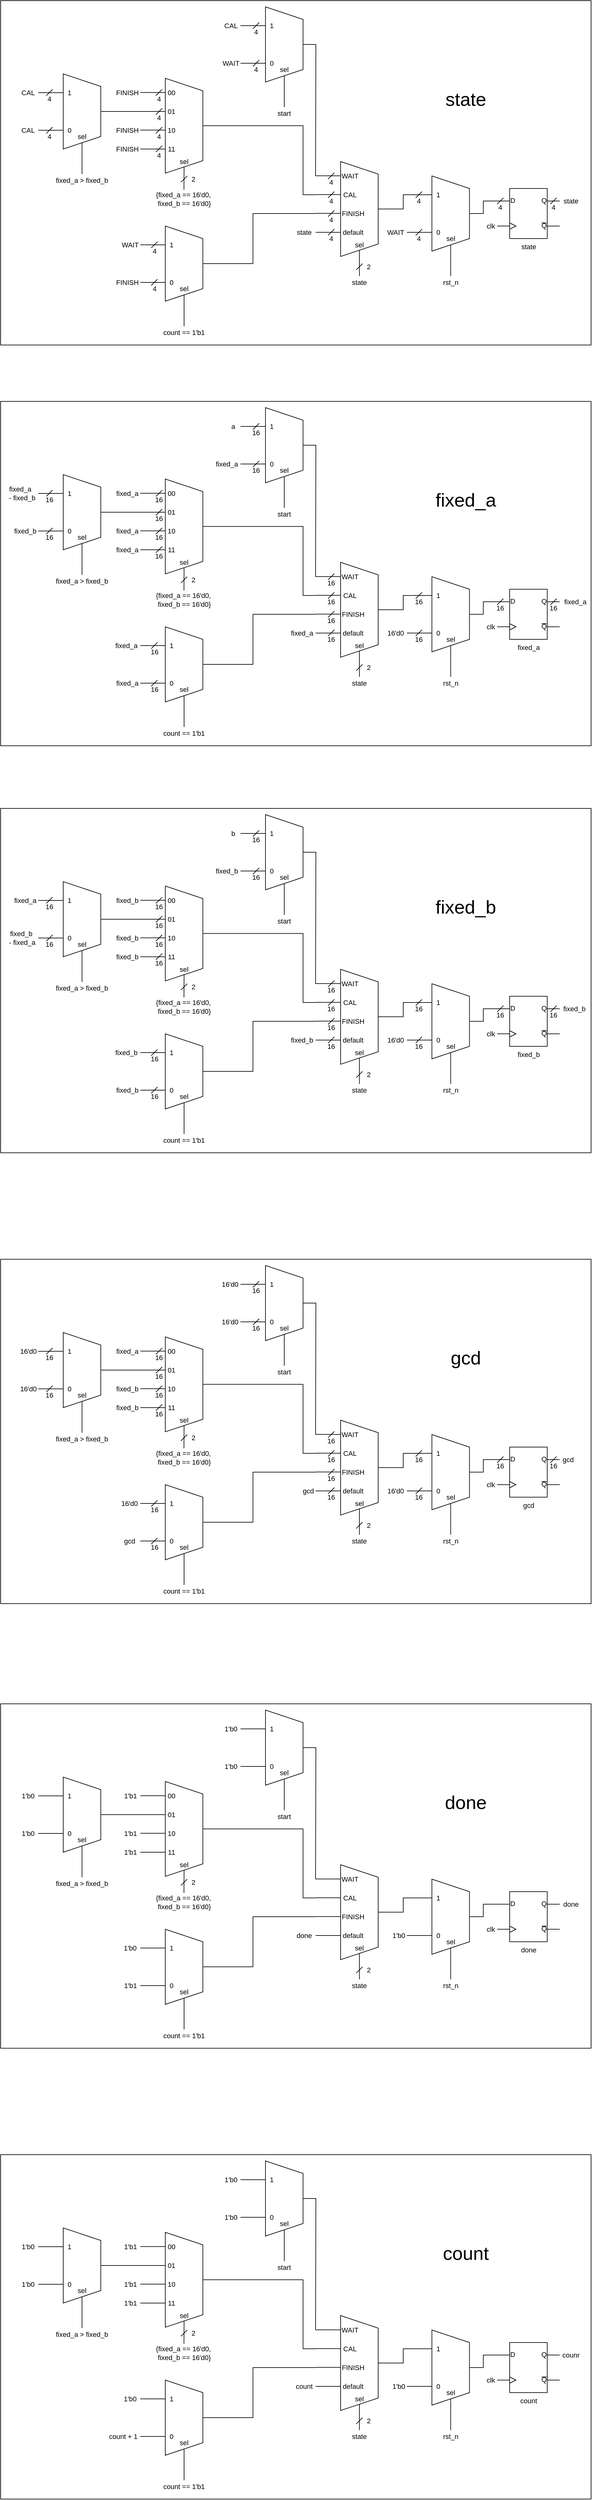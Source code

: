 <mxfile version="22.0.3" type="device">
  <diagram name="第 1 页" id="2mOZwN7wLWjvtiqajOm4">
    <mxGraphModel dx="2421" dy="2101" grid="1" gridSize="10" guides="1" tooltips="1" connect="1" arrows="1" fold="1" page="1" pageScale="1" pageWidth="827" pageHeight="1169" math="0" shadow="0">
      <root>
        <mxCell id="0" />
        <mxCell id="1" parent="0" />
        <mxCell id="3oZamiuGkIZncsftxUJN-737" value="" style="group" vertex="1" connectable="0" parent="1">
          <mxGeometry x="-603" y="-40" width="943" height="550" as="geometry" />
        </mxCell>
        <mxCell id="3oZamiuGkIZncsftxUJN-158" value="" style="rounded=0;whiteSpace=wrap;html=1;fontFamily=Helvetica;fontSize=11;fontColor=default;container=0;" vertex="1" parent="3oZamiuGkIZncsftxUJN-737">
          <mxGeometry width="943" height="550" as="geometry" />
        </mxCell>
        <mxCell id="3oZamiuGkIZncsftxUJN-2" style="edgeStyle=orthogonalEdgeStyle;rounded=0;orthogonalLoop=1;jettySize=auto;html=1;exitX=1;exitY=0.5;exitDx=0;exitDy=0;endArrow=none;endFill=0;" edge="1" parent="3oZamiuGkIZncsftxUJN-737" source="3oZamiuGkIZncsftxUJN-1">
          <mxGeometry relative="1" as="geometry">
            <mxPoint x="718.8" y="440" as="targetPoint" />
          </mxGeometry>
        </mxCell>
        <mxCell id="3oZamiuGkIZncsftxUJN-4" style="edgeStyle=orthogonalEdgeStyle;shape=connector;rounded=0;orthogonalLoop=1;jettySize=auto;html=1;exitX=0.25;exitY=1;exitDx=0;exitDy=0;labelBackgroundColor=default;strokeColor=default;align=center;verticalAlign=middle;fontFamily=Helvetica;fontSize=11;fontColor=default;endArrow=none;endFill=0;" edge="1" parent="3oZamiuGkIZncsftxUJN-737" source="3oZamiuGkIZncsftxUJN-1">
          <mxGeometry relative="1" as="geometry">
            <mxPoint x="648.8" y="310" as="targetPoint" />
          </mxGeometry>
        </mxCell>
        <mxCell id="3oZamiuGkIZncsftxUJN-5" style="edgeStyle=orthogonalEdgeStyle;shape=connector;rounded=0;orthogonalLoop=1;jettySize=auto;html=1;exitX=0.75;exitY=1;exitDx=0;exitDy=0;labelBackgroundColor=default;strokeColor=default;align=center;verticalAlign=middle;fontFamily=Helvetica;fontSize=11;fontColor=default;endArrow=none;endFill=0;" edge="1" parent="3oZamiuGkIZncsftxUJN-737" source="3oZamiuGkIZncsftxUJN-1">
          <mxGeometry relative="1" as="geometry">
            <mxPoint x="648.8" y="370" as="targetPoint" />
          </mxGeometry>
        </mxCell>
        <mxCell id="3oZamiuGkIZncsftxUJN-1" value="" style="shape=trapezoid;perimeter=trapezoidPerimeter;whiteSpace=wrap;html=1;fixedSize=1;rotation=90;container=0;" vertex="1" parent="3oZamiuGkIZncsftxUJN-737">
          <mxGeometry x="658.8" y="310" width="120" height="60" as="geometry" />
        </mxCell>
        <mxCell id="3oZamiuGkIZncsftxUJN-6" value="1" style="text;html=1;strokeColor=none;fillColor=none;align=center;verticalAlign=middle;whiteSpace=wrap;rounded=0;fontSize=11;fontFamily=Helvetica;fontColor=default;container=0;" vertex="1" parent="3oZamiuGkIZncsftxUJN-737">
          <mxGeometry x="688.8" y="300" width="20" height="20" as="geometry" />
        </mxCell>
        <mxCell id="3oZamiuGkIZncsftxUJN-7" value="0" style="text;html=1;strokeColor=none;fillColor=none;align=center;verticalAlign=middle;whiteSpace=wrap;rounded=0;fontSize=11;fontFamily=Helvetica;fontColor=default;container=0;" vertex="1" parent="3oZamiuGkIZncsftxUJN-737">
          <mxGeometry x="688.8" y="360" width="20" height="20" as="geometry" />
        </mxCell>
        <mxCell id="3oZamiuGkIZncsftxUJN-8" value="sel" style="text;html=1;strokeColor=none;fillColor=none;align=center;verticalAlign=middle;whiteSpace=wrap;rounded=0;fontSize=11;fontFamily=Helvetica;fontColor=default;container=0;" vertex="1" parent="3oZamiuGkIZncsftxUJN-737">
          <mxGeometry x="708.8" y="370" width="20" height="20" as="geometry" />
        </mxCell>
        <mxCell id="3oZamiuGkIZncsftxUJN-9" value="rst_n" style="text;html=1;strokeColor=none;fillColor=none;align=center;verticalAlign=middle;whiteSpace=wrap;rounded=0;fontSize=11;fontFamily=Helvetica;fontColor=default;container=0;" vertex="1" parent="3oZamiuGkIZncsftxUJN-737">
          <mxGeometry x="708.8" y="440" width="20" height="20" as="geometry" />
        </mxCell>
        <mxCell id="3oZamiuGkIZncsftxUJN-28" style="edgeStyle=orthogonalEdgeStyle;shape=connector;rounded=0;orthogonalLoop=1;jettySize=auto;html=1;exitX=0.5;exitY=0;exitDx=0;exitDy=0;labelBackgroundColor=default;strokeColor=default;align=center;verticalAlign=middle;fontFamily=Helvetica;fontSize=11;fontColor=default;endArrow=none;endFill=0;" edge="1" parent="3oZamiuGkIZncsftxUJN-737" source="3oZamiuGkIZncsftxUJN-14">
          <mxGeometry relative="1" as="geometry">
            <mxPoint x="653" y="310" as="targetPoint" />
            <Array as="points">
              <mxPoint x="643" y="333" />
              <mxPoint x="643" y="310" />
            </Array>
          </mxGeometry>
        </mxCell>
        <mxCell id="3oZamiuGkIZncsftxUJN-107" style="edgeStyle=orthogonalEdgeStyle;shape=connector;rounded=0;orthogonalLoop=1;jettySize=auto;html=1;exitX=1;exitY=0.5;exitDx=0;exitDy=0;labelBackgroundColor=default;strokeColor=default;align=center;verticalAlign=middle;fontFamily=Helvetica;fontSize=11;fontColor=default;endArrow=none;endFill=0;" edge="1" parent="3oZamiuGkIZncsftxUJN-737" source="3oZamiuGkIZncsftxUJN-14">
          <mxGeometry relative="1" as="geometry">
            <mxPoint x="573.143" y="440" as="targetPoint" />
          </mxGeometry>
        </mxCell>
        <mxCell id="3oZamiuGkIZncsftxUJN-14" value="" style="shape=trapezoid;perimeter=trapezoidPerimeter;whiteSpace=wrap;html=1;fixedSize=1;rotation=90;container=0;" vertex="1" parent="3oZamiuGkIZncsftxUJN-737">
          <mxGeometry x="497.21" y="302.79" width="151.59" height="60" as="geometry" />
        </mxCell>
        <mxCell id="3oZamiuGkIZncsftxUJN-15" value="WAIT" style="text;html=1;strokeColor=none;fillColor=none;align=center;verticalAlign=middle;whiteSpace=wrap;rounded=0;fontSize=11;fontFamily=Helvetica;fontColor=default;container=0;" vertex="1" parent="3oZamiuGkIZncsftxUJN-737">
          <mxGeometry x="543" y="270" width="30" height="20" as="geometry" />
        </mxCell>
        <mxCell id="3oZamiuGkIZncsftxUJN-16" value="default" style="text;html=1;strokeColor=none;fillColor=none;align=center;verticalAlign=middle;whiteSpace=wrap;rounded=0;fontSize=11;fontFamily=Helvetica;fontColor=default;container=0;" vertex="1" parent="3oZamiuGkIZncsftxUJN-737">
          <mxGeometry x="543" y="360" width="40" height="20" as="geometry" />
        </mxCell>
        <mxCell id="3oZamiuGkIZncsftxUJN-17" value="sel" style="text;html=1;strokeColor=none;fillColor=none;align=center;verticalAlign=middle;whiteSpace=wrap;rounded=0;fontSize=11;fontFamily=Helvetica;fontColor=default;container=0;" vertex="1" parent="3oZamiuGkIZncsftxUJN-737">
          <mxGeometry x="563" y="380" width="20" height="20" as="geometry" />
        </mxCell>
        <mxCell id="3oZamiuGkIZncsftxUJN-19" value="" style="endArrow=none;html=1;rounded=0;labelBackgroundColor=default;strokeColor=default;align=center;verticalAlign=middle;fontFamily=Helvetica;fontSize=11;fontColor=default;shape=connector;" edge="1" parent="3oZamiuGkIZncsftxUJN-737">
          <mxGeometry width="50" height="50" relative="1" as="geometry">
            <mxPoint x="503" y="279.71" as="sourcePoint" />
            <mxPoint x="543" y="279.71" as="targetPoint" />
          </mxGeometry>
        </mxCell>
        <mxCell id="3oZamiuGkIZncsftxUJN-20" value="" style="endArrow=none;html=1;rounded=0;labelBackgroundColor=default;strokeColor=default;align=center;verticalAlign=middle;fontFamily=Helvetica;fontSize=11;fontColor=default;shape=connector;" edge="1" parent="3oZamiuGkIZncsftxUJN-737">
          <mxGeometry width="50" height="50" relative="1" as="geometry">
            <mxPoint x="503" y="309.71" as="sourcePoint" />
            <mxPoint x="543" y="309.71" as="targetPoint" />
          </mxGeometry>
        </mxCell>
        <mxCell id="3oZamiuGkIZncsftxUJN-21" value="" style="endArrow=none;html=1;rounded=0;labelBackgroundColor=default;strokeColor=default;align=center;verticalAlign=middle;fontFamily=Helvetica;fontSize=11;fontColor=default;shape=connector;" edge="1" parent="3oZamiuGkIZncsftxUJN-737">
          <mxGeometry width="50" height="50" relative="1" as="geometry">
            <mxPoint x="503" y="339.71" as="sourcePoint" />
            <mxPoint x="543" y="339.71" as="targetPoint" />
          </mxGeometry>
        </mxCell>
        <mxCell id="3oZamiuGkIZncsftxUJN-22" value="" style="endArrow=none;html=1;rounded=0;labelBackgroundColor=default;strokeColor=default;align=center;verticalAlign=middle;fontFamily=Helvetica;fontSize=11;fontColor=default;shape=connector;" edge="1" parent="3oZamiuGkIZncsftxUJN-737">
          <mxGeometry width="50" height="50" relative="1" as="geometry">
            <mxPoint x="503" y="370" as="sourcePoint" />
            <mxPoint x="543" y="370" as="targetPoint" />
          </mxGeometry>
        </mxCell>
        <mxCell id="3oZamiuGkIZncsftxUJN-23" value="CAL" style="text;html=1;strokeColor=none;fillColor=none;align=center;verticalAlign=middle;whiteSpace=wrap;rounded=0;fontSize=11;fontFamily=Helvetica;fontColor=default;container=0;" vertex="1" parent="3oZamiuGkIZncsftxUJN-737">
          <mxGeometry x="543" y="300" width="30" height="20" as="geometry" />
        </mxCell>
        <mxCell id="3oZamiuGkIZncsftxUJN-24" value="FINISH" style="text;html=1;strokeColor=none;fillColor=none;align=center;verticalAlign=middle;whiteSpace=wrap;rounded=0;fontSize=11;fontFamily=Helvetica;fontColor=default;container=0;" vertex="1" parent="3oZamiuGkIZncsftxUJN-737">
          <mxGeometry x="543" y="330" width="40" height="20" as="geometry" />
        </mxCell>
        <mxCell id="3oZamiuGkIZncsftxUJN-37" style="edgeStyle=orthogonalEdgeStyle;rounded=0;orthogonalLoop=1;jettySize=auto;html=1;exitX=1;exitY=0.5;exitDx=0;exitDy=0;endArrow=none;endFill=0;" edge="1" source="3oZamiuGkIZncsftxUJN-41" parent="3oZamiuGkIZncsftxUJN-737">
          <mxGeometry relative="1" as="geometry">
            <mxPoint x="453" y="170" as="targetPoint" />
          </mxGeometry>
        </mxCell>
        <mxCell id="3oZamiuGkIZncsftxUJN-39" style="edgeStyle=orthogonalEdgeStyle;shape=connector;rounded=0;orthogonalLoop=1;jettySize=auto;html=1;exitX=0.25;exitY=1;exitDx=0;exitDy=0;labelBackgroundColor=default;strokeColor=default;align=center;verticalAlign=middle;fontFamily=Helvetica;fontSize=11;fontColor=default;endArrow=none;endFill=0;" edge="1" source="3oZamiuGkIZncsftxUJN-41" parent="3oZamiuGkIZncsftxUJN-737">
          <mxGeometry relative="1" as="geometry">
            <mxPoint x="383" y="40" as="targetPoint" />
          </mxGeometry>
        </mxCell>
        <mxCell id="3oZamiuGkIZncsftxUJN-40" style="edgeStyle=orthogonalEdgeStyle;shape=connector;rounded=0;orthogonalLoop=1;jettySize=auto;html=1;exitX=0.75;exitY=1;exitDx=0;exitDy=0;labelBackgroundColor=default;strokeColor=default;align=center;verticalAlign=middle;fontFamily=Helvetica;fontSize=11;fontColor=default;endArrow=none;endFill=0;" edge="1" source="3oZamiuGkIZncsftxUJN-41" parent="3oZamiuGkIZncsftxUJN-737">
          <mxGeometry relative="1" as="geometry">
            <mxPoint x="383" y="100" as="targetPoint" />
          </mxGeometry>
        </mxCell>
        <mxCell id="3oZamiuGkIZncsftxUJN-102" style="edgeStyle=orthogonalEdgeStyle;shape=connector;rounded=0;orthogonalLoop=1;jettySize=auto;html=1;exitX=0.5;exitY=0;exitDx=0;exitDy=0;labelBackgroundColor=default;strokeColor=default;align=center;verticalAlign=middle;fontFamily=Helvetica;fontSize=11;fontColor=default;endArrow=none;endFill=0;" edge="1" parent="3oZamiuGkIZncsftxUJN-737" source="3oZamiuGkIZncsftxUJN-41">
          <mxGeometry relative="1" as="geometry">
            <mxPoint x="503" y="280.0" as="targetPoint" />
          </mxGeometry>
        </mxCell>
        <mxCell id="3oZamiuGkIZncsftxUJN-41" value="" style="shape=trapezoid;perimeter=trapezoidPerimeter;whiteSpace=wrap;html=1;fixedSize=1;rotation=90;container=0;" vertex="1" parent="3oZamiuGkIZncsftxUJN-737">
          <mxGeometry x="393" y="40" width="120" height="60" as="geometry" />
        </mxCell>
        <mxCell id="3oZamiuGkIZncsftxUJN-42" value="1" style="text;html=1;strokeColor=none;fillColor=none;align=center;verticalAlign=middle;whiteSpace=wrap;rounded=0;fontSize=11;fontFamily=Helvetica;fontColor=default;container=0;" vertex="1" parent="3oZamiuGkIZncsftxUJN-737">
          <mxGeometry x="423" y="30" width="20" height="20" as="geometry" />
        </mxCell>
        <mxCell id="3oZamiuGkIZncsftxUJN-43" value="0" style="text;html=1;strokeColor=none;fillColor=none;align=center;verticalAlign=middle;whiteSpace=wrap;rounded=0;fontSize=11;fontFamily=Helvetica;fontColor=default;container=0;" vertex="1" parent="3oZamiuGkIZncsftxUJN-737">
          <mxGeometry x="423" y="90" width="20" height="20" as="geometry" />
        </mxCell>
        <mxCell id="3oZamiuGkIZncsftxUJN-44" value="sel" style="text;html=1;strokeColor=none;fillColor=none;align=center;verticalAlign=middle;whiteSpace=wrap;rounded=0;fontSize=11;fontFamily=Helvetica;fontColor=default;container=0;" vertex="1" parent="3oZamiuGkIZncsftxUJN-737">
          <mxGeometry x="443" y="100" width="20" height="20" as="geometry" />
        </mxCell>
        <mxCell id="3oZamiuGkIZncsftxUJN-45" value="start" style="text;html=1;strokeColor=none;fillColor=none;align=center;verticalAlign=middle;whiteSpace=wrap;rounded=0;fontSize=11;fontFamily=Helvetica;fontColor=default;container=0;" vertex="1" parent="3oZamiuGkIZncsftxUJN-737">
          <mxGeometry x="443" y="170" width="20" height="20" as="geometry" />
        </mxCell>
        <mxCell id="3oZamiuGkIZncsftxUJN-54" value="fixed_a &amp;gt; fixed_b" style="text;html=1;strokeColor=none;fillColor=none;align=center;verticalAlign=middle;whiteSpace=wrap;rounded=0;fontSize=11;fontFamily=Helvetica;fontColor=default;container=0;" vertex="1" parent="3oZamiuGkIZncsftxUJN-737">
          <mxGeometry x="85" y="277" width="90" height="20" as="geometry" />
        </mxCell>
        <mxCell id="3oZamiuGkIZncsftxUJN-55" style="edgeStyle=orthogonalEdgeStyle;rounded=0;orthogonalLoop=1;jettySize=auto;html=1;exitX=1;exitY=0.5;exitDx=0;exitDy=0;endArrow=none;endFill=0;" edge="1" source="3oZamiuGkIZncsftxUJN-59" parent="3oZamiuGkIZncsftxUJN-737">
          <mxGeometry relative="1" as="geometry">
            <mxPoint x="130" y="277" as="targetPoint" />
          </mxGeometry>
        </mxCell>
        <mxCell id="3oZamiuGkIZncsftxUJN-57" style="edgeStyle=orthogonalEdgeStyle;shape=connector;rounded=0;orthogonalLoop=1;jettySize=auto;html=1;exitX=0.25;exitY=1;exitDx=0;exitDy=0;labelBackgroundColor=default;strokeColor=default;align=center;verticalAlign=middle;fontFamily=Helvetica;fontSize=11;fontColor=default;endArrow=none;endFill=0;" edge="1" source="3oZamiuGkIZncsftxUJN-59" parent="3oZamiuGkIZncsftxUJN-737">
          <mxGeometry relative="1" as="geometry">
            <mxPoint x="60" y="147" as="targetPoint" />
          </mxGeometry>
        </mxCell>
        <mxCell id="3oZamiuGkIZncsftxUJN-58" style="edgeStyle=orthogonalEdgeStyle;shape=connector;rounded=0;orthogonalLoop=1;jettySize=auto;html=1;exitX=0.75;exitY=1;exitDx=0;exitDy=0;labelBackgroundColor=default;strokeColor=default;align=center;verticalAlign=middle;fontFamily=Helvetica;fontSize=11;fontColor=default;endArrow=none;endFill=0;" edge="1" source="3oZamiuGkIZncsftxUJN-59" parent="3oZamiuGkIZncsftxUJN-737">
          <mxGeometry relative="1" as="geometry">
            <mxPoint x="60" y="207" as="targetPoint" />
          </mxGeometry>
        </mxCell>
        <mxCell id="3oZamiuGkIZncsftxUJN-59" value="" style="shape=trapezoid;perimeter=trapezoidPerimeter;whiteSpace=wrap;html=1;fixedSize=1;rotation=90;container=0;" vertex="1" parent="3oZamiuGkIZncsftxUJN-737">
          <mxGeometry x="70" y="147" width="120" height="60" as="geometry" />
        </mxCell>
        <mxCell id="3oZamiuGkIZncsftxUJN-60" value="1" style="text;html=1;strokeColor=none;fillColor=none;align=center;verticalAlign=middle;whiteSpace=wrap;rounded=0;fontSize=11;fontFamily=Helvetica;fontColor=default;container=0;" vertex="1" parent="3oZamiuGkIZncsftxUJN-737">
          <mxGeometry x="100" y="137" width="20" height="20" as="geometry" />
        </mxCell>
        <mxCell id="3oZamiuGkIZncsftxUJN-61" value="0" style="text;html=1;strokeColor=none;fillColor=none;align=center;verticalAlign=middle;whiteSpace=wrap;rounded=0;fontSize=11;fontFamily=Helvetica;fontColor=default;container=0;" vertex="1" parent="3oZamiuGkIZncsftxUJN-737">
          <mxGeometry x="100" y="197" width="20" height="20" as="geometry" />
        </mxCell>
        <mxCell id="3oZamiuGkIZncsftxUJN-62" value="sel" style="text;html=1;strokeColor=none;fillColor=none;align=center;verticalAlign=middle;whiteSpace=wrap;rounded=0;fontSize=11;fontFamily=Helvetica;fontColor=default;container=0;" vertex="1" parent="3oZamiuGkIZncsftxUJN-737">
          <mxGeometry x="120" y="207" width="20" height="20" as="geometry" />
        </mxCell>
        <mxCell id="3oZamiuGkIZncsftxUJN-89" style="edgeStyle=orthogonalEdgeStyle;shape=connector;rounded=0;orthogonalLoop=1;jettySize=auto;html=1;exitX=1;exitY=0.5;exitDx=0;exitDy=0;labelBackgroundColor=default;strokeColor=default;align=center;verticalAlign=middle;fontFamily=Helvetica;fontSize=11;fontColor=default;endArrow=none;endFill=0;" edge="1" parent="3oZamiuGkIZncsftxUJN-737" source="3oZamiuGkIZncsftxUJN-77">
          <mxGeometry relative="1" as="geometry">
            <mxPoint x="292.8" y="302" as="targetPoint" />
          </mxGeometry>
        </mxCell>
        <mxCell id="3oZamiuGkIZncsftxUJN-103" style="edgeStyle=orthogonalEdgeStyle;shape=connector;rounded=0;orthogonalLoop=1;jettySize=auto;html=1;exitX=0.5;exitY=0;exitDx=0;exitDy=0;labelBackgroundColor=default;strokeColor=default;align=center;verticalAlign=middle;fontFamily=Helvetica;fontSize=11;fontColor=default;endArrow=none;endFill=0;" edge="1" parent="3oZamiuGkIZncsftxUJN-737" source="3oZamiuGkIZncsftxUJN-77">
          <mxGeometry relative="1" as="geometry">
            <mxPoint x="503" y="310.0" as="targetPoint" />
            <Array as="points">
              <mxPoint x="483" y="200" />
              <mxPoint x="483" y="310" />
            </Array>
          </mxGeometry>
        </mxCell>
        <mxCell id="3oZamiuGkIZncsftxUJN-77" value="" style="shape=trapezoid;perimeter=trapezoidPerimeter;whiteSpace=wrap;html=1;fixedSize=1;rotation=90;container=0;" vertex="1" parent="3oZamiuGkIZncsftxUJN-737">
          <mxGeometry x="217.2" y="169.79" width="151.59" height="60" as="geometry" />
        </mxCell>
        <mxCell id="3oZamiuGkIZncsftxUJN-78" value="00" style="text;html=1;strokeColor=none;fillColor=none;align=center;verticalAlign=middle;whiteSpace=wrap;rounded=0;fontSize=11;fontFamily=Helvetica;fontColor=default;container=0;" vertex="1" parent="3oZamiuGkIZncsftxUJN-737">
          <mxGeometry x="262.99" y="137" width="20.01" height="20" as="geometry" />
        </mxCell>
        <mxCell id="3oZamiuGkIZncsftxUJN-79" value="11" style="text;html=1;strokeColor=none;fillColor=none;align=center;verticalAlign=middle;whiteSpace=wrap;rounded=0;fontSize=11;fontFamily=Helvetica;fontColor=default;container=0;" vertex="1" parent="3oZamiuGkIZncsftxUJN-737">
          <mxGeometry x="262.99" y="227" width="20.01" height="20" as="geometry" />
        </mxCell>
        <mxCell id="3oZamiuGkIZncsftxUJN-80" value="sel" style="text;html=1;strokeColor=none;fillColor=none;align=center;verticalAlign=middle;whiteSpace=wrap;rounded=0;fontSize=11;fontFamily=Helvetica;fontColor=default;container=0;" vertex="1" parent="3oZamiuGkIZncsftxUJN-737">
          <mxGeometry x="283" y="247" width="20" height="20" as="geometry" />
        </mxCell>
        <mxCell id="3oZamiuGkIZncsftxUJN-81" value="" style="endArrow=none;html=1;rounded=0;labelBackgroundColor=default;strokeColor=default;align=center;verticalAlign=middle;fontFamily=Helvetica;fontSize=11;fontColor=default;shape=connector;" edge="1" parent="3oZamiuGkIZncsftxUJN-737">
          <mxGeometry width="50" height="50" relative="1" as="geometry">
            <mxPoint x="222.99" y="146.71" as="sourcePoint" />
            <mxPoint x="262.99" y="146.71" as="targetPoint" />
          </mxGeometry>
        </mxCell>
        <mxCell id="3oZamiuGkIZncsftxUJN-83" value="" style="endArrow=none;html=1;rounded=0;labelBackgroundColor=default;strokeColor=default;align=center;verticalAlign=middle;fontFamily=Helvetica;fontSize=11;fontColor=default;shape=connector;" edge="1" parent="3oZamiuGkIZncsftxUJN-737">
          <mxGeometry width="50" height="50" relative="1" as="geometry">
            <mxPoint x="222.99" y="206.71" as="sourcePoint" />
            <mxPoint x="262.99" y="206.71" as="targetPoint" />
          </mxGeometry>
        </mxCell>
        <mxCell id="3oZamiuGkIZncsftxUJN-84" value="" style="endArrow=none;html=1;rounded=0;labelBackgroundColor=default;strokeColor=default;align=center;verticalAlign=middle;fontFamily=Helvetica;fontSize=11;fontColor=default;shape=connector;" edge="1" parent="3oZamiuGkIZncsftxUJN-737">
          <mxGeometry width="50" height="50" relative="1" as="geometry">
            <mxPoint x="222.99" y="237" as="sourcePoint" />
            <mxPoint x="262.99" y="237" as="targetPoint" />
          </mxGeometry>
        </mxCell>
        <mxCell id="3oZamiuGkIZncsftxUJN-85" value="01" style="text;html=1;strokeColor=none;fillColor=none;align=center;verticalAlign=middle;whiteSpace=wrap;rounded=0;fontSize=11;fontFamily=Helvetica;fontColor=default;container=0;" vertex="1" parent="3oZamiuGkIZncsftxUJN-737">
          <mxGeometry x="262.99" y="167" width="20.01" height="20" as="geometry" />
        </mxCell>
        <mxCell id="3oZamiuGkIZncsftxUJN-56" style="edgeStyle=orthogonalEdgeStyle;shape=connector;rounded=0;orthogonalLoop=1;jettySize=auto;html=1;exitX=0.5;exitY=0;exitDx=0;exitDy=0;labelBackgroundColor=default;strokeColor=default;align=center;verticalAlign=middle;fontFamily=Helvetica;fontSize=11;fontColor=default;endArrow=none;endFill=0;entryX=0;entryY=0.5;entryDx=0;entryDy=0;" edge="1" source="3oZamiuGkIZncsftxUJN-59" parent="3oZamiuGkIZncsftxUJN-737" target="3oZamiuGkIZncsftxUJN-85">
          <mxGeometry relative="1" as="geometry">
            <mxPoint x="83" y="160" as="targetPoint" />
          </mxGeometry>
        </mxCell>
        <mxCell id="3oZamiuGkIZncsftxUJN-86" value="10" style="text;html=1;strokeColor=none;fillColor=none;align=center;verticalAlign=middle;whiteSpace=wrap;rounded=0;fontSize=11;fontFamily=Helvetica;fontColor=default;container=0;" vertex="1" parent="3oZamiuGkIZncsftxUJN-737">
          <mxGeometry x="262.99" y="197" width="20.01" height="20" as="geometry" />
        </mxCell>
        <mxCell id="3oZamiuGkIZncsftxUJN-87" value="{fixed_a == 16&#39;d0,&amp;nbsp;&lt;br&gt;fixed_b == 16&#39;d0}" style="text;html=1;strokeColor=none;fillColor=none;align=center;verticalAlign=middle;whiteSpace=wrap;rounded=0;fontSize=11;fontFamily=Helvetica;fontColor=default;container=0;" vertex="1" parent="3oZamiuGkIZncsftxUJN-737">
          <mxGeometry x="240.5" y="302" width="105" height="30" as="geometry" />
        </mxCell>
        <mxCell id="3oZamiuGkIZncsftxUJN-90" value="count == 1&#39;b1" style="text;html=1;strokeColor=none;fillColor=none;align=center;verticalAlign=middle;whiteSpace=wrap;rounded=0;fontSize=11;fontFamily=Helvetica;fontColor=default;container=0;" vertex="1" parent="3oZamiuGkIZncsftxUJN-737">
          <mxGeometry x="248" y="520" width="90" height="20" as="geometry" />
        </mxCell>
        <mxCell id="3oZamiuGkIZncsftxUJN-91" style="edgeStyle=orthogonalEdgeStyle;rounded=0;orthogonalLoop=1;jettySize=auto;html=1;exitX=1;exitY=0.5;exitDx=0;exitDy=0;endArrow=none;endFill=0;" edge="1" source="3oZamiuGkIZncsftxUJN-95" parent="3oZamiuGkIZncsftxUJN-737">
          <mxGeometry relative="1" as="geometry">
            <mxPoint x="293" y="520" as="targetPoint" />
          </mxGeometry>
        </mxCell>
        <mxCell id="3oZamiuGkIZncsftxUJN-92" style="edgeStyle=orthogonalEdgeStyle;shape=connector;rounded=0;orthogonalLoop=1;jettySize=auto;html=1;exitX=0.5;exitY=0;exitDx=0;exitDy=0;labelBackgroundColor=default;strokeColor=default;align=center;verticalAlign=middle;fontFamily=Helvetica;fontSize=11;fontColor=default;endArrow=none;endFill=0;" edge="1" source="3oZamiuGkIZncsftxUJN-95" parent="3oZamiuGkIZncsftxUJN-737">
          <mxGeometry relative="1" as="geometry">
            <mxPoint x="503" y="340" as="targetPoint" />
            <Array as="points">
              <mxPoint x="403" y="420" />
              <mxPoint x="403" y="340" />
            </Array>
          </mxGeometry>
        </mxCell>
        <mxCell id="3oZamiuGkIZncsftxUJN-93" style="edgeStyle=orthogonalEdgeStyle;shape=connector;rounded=0;orthogonalLoop=1;jettySize=auto;html=1;exitX=0.25;exitY=1;exitDx=0;exitDy=0;labelBackgroundColor=default;strokeColor=default;align=center;verticalAlign=middle;fontFamily=Helvetica;fontSize=11;fontColor=default;endArrow=none;endFill=0;" edge="1" source="3oZamiuGkIZncsftxUJN-95" parent="3oZamiuGkIZncsftxUJN-737">
          <mxGeometry relative="1" as="geometry">
            <mxPoint x="223" y="390" as="targetPoint" />
          </mxGeometry>
        </mxCell>
        <mxCell id="3oZamiuGkIZncsftxUJN-94" style="edgeStyle=orthogonalEdgeStyle;shape=connector;rounded=0;orthogonalLoop=1;jettySize=auto;html=1;exitX=0.75;exitY=1;exitDx=0;exitDy=0;labelBackgroundColor=default;strokeColor=default;align=center;verticalAlign=middle;fontFamily=Helvetica;fontSize=11;fontColor=default;endArrow=none;endFill=0;" edge="1" source="3oZamiuGkIZncsftxUJN-95" parent="3oZamiuGkIZncsftxUJN-737">
          <mxGeometry relative="1" as="geometry">
            <mxPoint x="223" y="450" as="targetPoint" />
          </mxGeometry>
        </mxCell>
        <mxCell id="3oZamiuGkIZncsftxUJN-95" value="" style="shape=trapezoid;perimeter=trapezoidPerimeter;whiteSpace=wrap;html=1;fixedSize=1;rotation=90;container=0;" vertex="1" parent="3oZamiuGkIZncsftxUJN-737">
          <mxGeometry x="233" y="390" width="120" height="60" as="geometry" />
        </mxCell>
        <mxCell id="3oZamiuGkIZncsftxUJN-96" value="1" style="text;html=1;strokeColor=none;fillColor=none;align=center;verticalAlign=middle;whiteSpace=wrap;rounded=0;fontSize=11;fontFamily=Helvetica;fontColor=default;container=0;" vertex="1" parent="3oZamiuGkIZncsftxUJN-737">
          <mxGeometry x="263" y="380" width="20" height="20" as="geometry" />
        </mxCell>
        <mxCell id="3oZamiuGkIZncsftxUJN-97" value="0" style="text;html=1;strokeColor=none;fillColor=none;align=center;verticalAlign=middle;whiteSpace=wrap;rounded=0;fontSize=11;fontFamily=Helvetica;fontColor=default;container=0;" vertex="1" parent="3oZamiuGkIZncsftxUJN-737">
          <mxGeometry x="263" y="440" width="20" height="20" as="geometry" />
        </mxCell>
        <mxCell id="3oZamiuGkIZncsftxUJN-98" value="sel" style="text;html=1;strokeColor=none;fillColor=none;align=center;verticalAlign=middle;whiteSpace=wrap;rounded=0;fontSize=11;fontFamily=Helvetica;fontColor=default;container=0;" vertex="1" parent="3oZamiuGkIZncsftxUJN-737">
          <mxGeometry x="283" y="450" width="20" height="20" as="geometry" />
        </mxCell>
        <mxCell id="3oZamiuGkIZncsftxUJN-104" value="WAIT" style="text;html=1;strokeColor=none;fillColor=none;align=center;verticalAlign=middle;whiteSpace=wrap;rounded=0;fontSize=11;fontFamily=Helvetica;fontColor=default;container=0;" vertex="1" parent="3oZamiuGkIZncsftxUJN-737">
          <mxGeometry x="613" y="360" width="35.8" height="20" as="geometry" />
        </mxCell>
        <mxCell id="3oZamiuGkIZncsftxUJN-105" value="state" style="verticalLabelPosition=bottom;shadow=0;dashed=0;align=center;html=1;verticalAlign=top;shape=mxgraph.electrical.logic_gates.d_type_flip-flop;fontFamily=Helvetica;fontSize=11;fontColor=default;container=0;" vertex="1" parent="3oZamiuGkIZncsftxUJN-737">
          <mxGeometry x="793" y="300" width="100" height="80" as="geometry" />
        </mxCell>
        <mxCell id="3oZamiuGkIZncsftxUJN-3" style="edgeStyle=orthogonalEdgeStyle;shape=connector;rounded=0;orthogonalLoop=1;jettySize=auto;html=1;exitX=0.5;exitY=0;exitDx=0;exitDy=0;labelBackgroundColor=default;strokeColor=default;align=center;verticalAlign=middle;fontFamily=Helvetica;fontSize=11;fontColor=default;endArrow=none;endFill=0;entryX=0;entryY=0.25;entryDx=0;entryDy=0;entryPerimeter=0;" edge="1" parent="3oZamiuGkIZncsftxUJN-737" source="3oZamiuGkIZncsftxUJN-1" target="3oZamiuGkIZncsftxUJN-105">
          <mxGeometry relative="1" as="geometry">
            <mxPoint x="788.8" y="340" as="targetPoint" />
          </mxGeometry>
        </mxCell>
        <mxCell id="3oZamiuGkIZncsftxUJN-106" value="state" style="text;html=1;strokeColor=none;fillColor=none;align=center;verticalAlign=middle;whiteSpace=wrap;rounded=0;fontSize=11;fontFamily=Helvetica;fontColor=default;container=0;" vertex="1" parent="3oZamiuGkIZncsftxUJN-737">
          <mxGeometry x="467" y="360" width="35.8" height="20" as="geometry" />
        </mxCell>
        <mxCell id="3oZamiuGkIZncsftxUJN-109" value="state" style="text;html=1;strokeColor=none;fillColor=none;align=center;verticalAlign=middle;whiteSpace=wrap;rounded=0;fontSize=11;fontFamily=Helvetica;fontColor=default;container=0;" vertex="1" parent="3oZamiuGkIZncsftxUJN-737">
          <mxGeometry x="555.11" y="440" width="35.8" height="20" as="geometry" />
        </mxCell>
        <mxCell id="3oZamiuGkIZncsftxUJN-110" value="CAL" style="text;html=1;strokeColor=none;fillColor=none;align=center;verticalAlign=middle;whiteSpace=wrap;rounded=0;fontSize=11;fontFamily=Helvetica;fontColor=default;container=0;" vertex="1" parent="3oZamiuGkIZncsftxUJN-737">
          <mxGeometry x="353" y="30" width="30" height="20" as="geometry" />
        </mxCell>
        <mxCell id="3oZamiuGkIZncsftxUJN-111" value="WAIT" style="text;html=1;strokeColor=none;fillColor=none;align=center;verticalAlign=middle;whiteSpace=wrap;rounded=0;fontSize=11;fontFamily=Helvetica;fontColor=default;container=0;" vertex="1" parent="3oZamiuGkIZncsftxUJN-737">
          <mxGeometry x="353" y="90" width="30" height="20" as="geometry" />
        </mxCell>
        <mxCell id="3oZamiuGkIZncsftxUJN-112" value="CAL" style="text;html=1;strokeColor=none;fillColor=none;align=center;verticalAlign=middle;whiteSpace=wrap;rounded=0;fontSize=11;fontFamily=Helvetica;fontColor=default;container=0;" vertex="1" parent="3oZamiuGkIZncsftxUJN-737">
          <mxGeometry x="29" y="137" width="30" height="20" as="geometry" />
        </mxCell>
        <mxCell id="3oZamiuGkIZncsftxUJN-113" value="CAL" style="text;html=1;strokeColor=none;fillColor=none;align=center;verticalAlign=middle;whiteSpace=wrap;rounded=0;fontSize=11;fontFamily=Helvetica;fontColor=default;container=0;" vertex="1" parent="3oZamiuGkIZncsftxUJN-737">
          <mxGeometry x="29" y="197" width="30" height="20" as="geometry" />
        </mxCell>
        <mxCell id="3oZamiuGkIZncsftxUJN-114" value="FINISH" style="text;html=1;strokeColor=none;fillColor=none;align=center;verticalAlign=middle;whiteSpace=wrap;rounded=0;fontSize=11;fontFamily=Helvetica;fontColor=default;container=0;" vertex="1" parent="3oZamiuGkIZncsftxUJN-737">
          <mxGeometry x="183" y="197" width="39" height="20" as="geometry" />
        </mxCell>
        <mxCell id="3oZamiuGkIZncsftxUJN-115" value="FINISH" style="text;html=1;strokeColor=none;fillColor=none;align=center;verticalAlign=middle;whiteSpace=wrap;rounded=0;fontSize=11;fontFamily=Helvetica;fontColor=default;container=0;" vertex="1" parent="3oZamiuGkIZncsftxUJN-737">
          <mxGeometry x="183" y="227" width="39" height="20" as="geometry" />
        </mxCell>
        <mxCell id="3oZamiuGkIZncsftxUJN-116" value="FINISH" style="text;html=1;strokeColor=none;fillColor=none;align=center;verticalAlign=middle;whiteSpace=wrap;rounded=0;fontSize=11;fontFamily=Helvetica;fontColor=default;container=0;" vertex="1" parent="3oZamiuGkIZncsftxUJN-737">
          <mxGeometry x="183" y="137" width="39" height="20" as="geometry" />
        </mxCell>
        <mxCell id="3oZamiuGkIZncsftxUJN-117" value="WAIT" style="text;html=1;strokeColor=none;fillColor=none;align=center;verticalAlign=middle;whiteSpace=wrap;rounded=0;fontSize=11;fontFamily=Helvetica;fontColor=default;container=0;" vertex="1" parent="3oZamiuGkIZncsftxUJN-737">
          <mxGeometry x="192" y="380" width="30" height="20" as="geometry" />
        </mxCell>
        <mxCell id="3oZamiuGkIZncsftxUJN-118" value="FINISH" style="text;html=1;strokeColor=none;fillColor=none;align=center;verticalAlign=middle;whiteSpace=wrap;rounded=0;fontSize=11;fontFamily=Helvetica;fontColor=default;container=0;" vertex="1" parent="3oZamiuGkIZncsftxUJN-737">
          <mxGeometry x="183" y="440" width="39" height="20" as="geometry" />
        </mxCell>
        <mxCell id="3oZamiuGkIZncsftxUJN-119" value="state" style="text;html=1;strokeColor=none;fillColor=none;align=center;verticalAlign=middle;whiteSpace=wrap;rounded=0;fontSize=11;fontFamily=Helvetica;fontColor=default;container=0;" vertex="1" parent="3oZamiuGkIZncsftxUJN-737">
          <mxGeometry x="893" y="310" width="35.8" height="20" as="geometry" />
        </mxCell>
        <mxCell id="3oZamiuGkIZncsftxUJN-121" value="" style="endArrow=none;html=1;rounded=0;labelBackgroundColor=default;strokeColor=default;align=center;verticalAlign=middle;fontFamily=Helvetica;fontSize=11;fontColor=default;shape=connector;" edge="1" parent="3oZamiuGkIZncsftxUJN-737">
          <mxGeometry width="50" height="50" relative="1" as="geometry">
            <mxPoint x="73" y="151.79" as="sourcePoint" />
            <mxPoint x="83" y="141.79" as="targetPoint" />
          </mxGeometry>
        </mxCell>
        <mxCell id="3oZamiuGkIZncsftxUJN-122" value="4" style="text;html=1;strokeColor=none;fillColor=none;align=center;verticalAlign=middle;whiteSpace=wrap;rounded=0;fontSize=11;fontFamily=Helvetica;fontColor=default;container=0;" vertex="1" parent="3oZamiuGkIZncsftxUJN-737">
          <mxGeometry x="73" y="151.79" width="10" height="10" as="geometry" />
        </mxCell>
        <mxCell id="3oZamiuGkIZncsftxUJN-123" value="" style="endArrow=none;html=1;rounded=0;labelBackgroundColor=default;strokeColor=default;align=center;verticalAlign=middle;fontFamily=Helvetica;fontSize=11;fontColor=default;shape=connector;" edge="1" parent="3oZamiuGkIZncsftxUJN-737">
          <mxGeometry width="50" height="50" relative="1" as="geometry">
            <mxPoint x="73" y="212" as="sourcePoint" />
            <mxPoint x="83" y="202" as="targetPoint" />
          </mxGeometry>
        </mxCell>
        <mxCell id="3oZamiuGkIZncsftxUJN-124" value="4" style="text;html=1;strokeColor=none;fillColor=none;align=center;verticalAlign=middle;whiteSpace=wrap;rounded=0;fontSize=11;fontFamily=Helvetica;fontColor=default;container=0;" vertex="1" parent="3oZamiuGkIZncsftxUJN-737">
          <mxGeometry x="73" y="212" width="10" height="10" as="geometry" />
        </mxCell>
        <mxCell id="3oZamiuGkIZncsftxUJN-125" value="" style="endArrow=none;html=1;rounded=0;labelBackgroundColor=default;strokeColor=default;align=center;verticalAlign=middle;fontFamily=Helvetica;fontSize=11;fontColor=default;shape=connector;" edge="1" parent="3oZamiuGkIZncsftxUJN-737">
          <mxGeometry width="50" height="50" relative="1" as="geometry">
            <mxPoint x="248" y="182" as="sourcePoint" />
            <mxPoint x="258" y="172" as="targetPoint" />
          </mxGeometry>
        </mxCell>
        <mxCell id="3oZamiuGkIZncsftxUJN-126" value="4" style="text;html=1;strokeColor=none;fillColor=none;align=center;verticalAlign=middle;whiteSpace=wrap;rounded=0;fontSize=11;fontFamily=Helvetica;fontColor=default;container=0;" vertex="1" parent="3oZamiuGkIZncsftxUJN-737">
          <mxGeometry x="248" y="182" width="10" height="10" as="geometry" />
        </mxCell>
        <mxCell id="3oZamiuGkIZncsftxUJN-127" value="" style="endArrow=none;html=1;rounded=0;labelBackgroundColor=default;strokeColor=default;align=center;verticalAlign=middle;fontFamily=Helvetica;fontSize=11;fontColor=default;shape=connector;" edge="1" parent="3oZamiuGkIZncsftxUJN-737">
          <mxGeometry width="50" height="50" relative="1" as="geometry">
            <mxPoint x="248" y="151.79" as="sourcePoint" />
            <mxPoint x="258" y="141.79" as="targetPoint" />
          </mxGeometry>
        </mxCell>
        <mxCell id="3oZamiuGkIZncsftxUJN-128" value="4" style="text;html=1;strokeColor=none;fillColor=none;align=center;verticalAlign=middle;whiteSpace=wrap;rounded=0;fontSize=11;fontFamily=Helvetica;fontColor=default;container=0;" vertex="1" parent="3oZamiuGkIZncsftxUJN-737">
          <mxGeometry x="248" y="151.79" width="10" height="10" as="geometry" />
        </mxCell>
        <mxCell id="3oZamiuGkIZncsftxUJN-129" value="" style="endArrow=none;html=1;rounded=0;labelBackgroundColor=default;strokeColor=default;align=center;verticalAlign=middle;fontFamily=Helvetica;fontSize=11;fontColor=default;shape=connector;" edge="1" parent="3oZamiuGkIZncsftxUJN-737">
          <mxGeometry width="50" height="50" relative="1" as="geometry">
            <mxPoint x="248" y="212" as="sourcePoint" />
            <mxPoint x="258" y="202" as="targetPoint" />
          </mxGeometry>
        </mxCell>
        <mxCell id="3oZamiuGkIZncsftxUJN-130" value="4" style="text;html=1;strokeColor=none;fillColor=none;align=center;verticalAlign=middle;whiteSpace=wrap;rounded=0;fontSize=11;fontFamily=Helvetica;fontColor=default;container=0;" vertex="1" parent="3oZamiuGkIZncsftxUJN-737">
          <mxGeometry x="248" y="212" width="10" height="10" as="geometry" />
        </mxCell>
        <mxCell id="3oZamiuGkIZncsftxUJN-131" value="" style="endArrow=none;html=1;rounded=0;labelBackgroundColor=default;strokeColor=default;align=center;verticalAlign=middle;fontFamily=Helvetica;fontSize=11;fontColor=default;shape=connector;" edge="1" parent="3oZamiuGkIZncsftxUJN-737">
          <mxGeometry width="50" height="50" relative="1" as="geometry">
            <mxPoint x="523" y="285" as="sourcePoint" />
            <mxPoint x="533" y="275" as="targetPoint" />
          </mxGeometry>
        </mxCell>
        <mxCell id="3oZamiuGkIZncsftxUJN-132" value="4" style="text;html=1;strokeColor=none;fillColor=none;align=center;verticalAlign=middle;whiteSpace=wrap;rounded=0;fontSize=11;fontFamily=Helvetica;fontColor=default;container=0;" vertex="1" parent="3oZamiuGkIZncsftxUJN-737">
          <mxGeometry x="523" y="285" width="10" height="10" as="geometry" />
        </mxCell>
        <mxCell id="3oZamiuGkIZncsftxUJN-133" value="" style="endArrow=none;html=1;rounded=0;labelBackgroundColor=default;strokeColor=default;align=center;verticalAlign=middle;fontFamily=Helvetica;fontSize=11;fontColor=default;shape=connector;" edge="1" parent="3oZamiuGkIZncsftxUJN-737">
          <mxGeometry width="50" height="50" relative="1" as="geometry">
            <mxPoint x="523" y="315" as="sourcePoint" />
            <mxPoint x="533" y="305" as="targetPoint" />
          </mxGeometry>
        </mxCell>
        <mxCell id="3oZamiuGkIZncsftxUJN-134" value="4" style="text;html=1;strokeColor=none;fillColor=none;align=center;verticalAlign=middle;whiteSpace=wrap;rounded=0;fontSize=11;fontFamily=Helvetica;fontColor=default;container=0;" vertex="1" parent="3oZamiuGkIZncsftxUJN-737">
          <mxGeometry x="523" y="315" width="10" height="10" as="geometry" />
        </mxCell>
        <mxCell id="3oZamiuGkIZncsftxUJN-135" value="" style="endArrow=none;html=1;rounded=0;labelBackgroundColor=default;strokeColor=default;align=center;verticalAlign=middle;fontFamily=Helvetica;fontSize=11;fontColor=default;shape=connector;" edge="1" parent="3oZamiuGkIZncsftxUJN-737">
          <mxGeometry width="50" height="50" relative="1" as="geometry">
            <mxPoint x="523" y="345" as="sourcePoint" />
            <mxPoint x="533" y="335" as="targetPoint" />
          </mxGeometry>
        </mxCell>
        <mxCell id="3oZamiuGkIZncsftxUJN-136" value="4" style="text;html=1;strokeColor=none;fillColor=none;align=center;verticalAlign=middle;whiteSpace=wrap;rounded=0;fontSize=11;fontFamily=Helvetica;fontColor=default;container=0;" vertex="1" parent="3oZamiuGkIZncsftxUJN-737">
          <mxGeometry x="523" y="345" width="10" height="10" as="geometry" />
        </mxCell>
        <mxCell id="3oZamiuGkIZncsftxUJN-137" value="" style="endArrow=none;html=1;rounded=0;labelBackgroundColor=default;strokeColor=default;align=center;verticalAlign=middle;fontFamily=Helvetica;fontSize=11;fontColor=default;shape=connector;" edge="1" parent="3oZamiuGkIZncsftxUJN-737">
          <mxGeometry width="50" height="50" relative="1" as="geometry">
            <mxPoint x="523" y="374.79" as="sourcePoint" />
            <mxPoint x="533" y="364.79" as="targetPoint" />
          </mxGeometry>
        </mxCell>
        <mxCell id="3oZamiuGkIZncsftxUJN-138" value="4" style="text;html=1;strokeColor=none;fillColor=none;align=center;verticalAlign=middle;whiteSpace=wrap;rounded=0;fontSize=11;fontFamily=Helvetica;fontColor=default;container=0;" vertex="1" parent="3oZamiuGkIZncsftxUJN-737">
          <mxGeometry x="523" y="374.79" width="10" height="10" as="geometry" />
        </mxCell>
        <mxCell id="3oZamiuGkIZncsftxUJN-139" value="" style="endArrow=none;html=1;rounded=0;labelBackgroundColor=default;strokeColor=default;align=center;verticalAlign=middle;fontFamily=Helvetica;fontSize=11;fontColor=default;shape=connector;" edge="1" parent="3oZamiuGkIZncsftxUJN-737">
          <mxGeometry width="50" height="50" relative="1" as="geometry">
            <mxPoint x="240.5" y="455" as="sourcePoint" />
            <mxPoint x="250.5" y="445" as="targetPoint" />
          </mxGeometry>
        </mxCell>
        <mxCell id="3oZamiuGkIZncsftxUJN-140" value="4" style="text;html=1;strokeColor=none;fillColor=none;align=center;verticalAlign=middle;whiteSpace=wrap;rounded=0;fontSize=11;fontFamily=Helvetica;fontColor=default;container=0;" vertex="1" parent="3oZamiuGkIZncsftxUJN-737">
          <mxGeometry x="240.5" y="455" width="10" height="10" as="geometry" />
        </mxCell>
        <mxCell id="3oZamiuGkIZncsftxUJN-141" value="" style="endArrow=none;html=1;rounded=0;labelBackgroundColor=default;strokeColor=default;align=center;verticalAlign=middle;fontFamily=Helvetica;fontSize=11;fontColor=default;shape=connector;" edge="1" parent="3oZamiuGkIZncsftxUJN-737">
          <mxGeometry width="50" height="50" relative="1" as="geometry">
            <mxPoint x="240.5" y="395" as="sourcePoint" />
            <mxPoint x="250.5" y="385" as="targetPoint" />
          </mxGeometry>
        </mxCell>
        <mxCell id="3oZamiuGkIZncsftxUJN-142" value="4" style="text;html=1;strokeColor=none;fillColor=none;align=center;verticalAlign=middle;whiteSpace=wrap;rounded=0;fontSize=11;fontFamily=Helvetica;fontColor=default;container=0;" vertex="1" parent="3oZamiuGkIZncsftxUJN-737">
          <mxGeometry x="240.5" y="395" width="10" height="10" as="geometry" />
        </mxCell>
        <mxCell id="3oZamiuGkIZncsftxUJN-143" value="" style="endArrow=none;html=1;rounded=0;labelBackgroundColor=default;strokeColor=default;align=center;verticalAlign=middle;fontFamily=Helvetica;fontSize=11;fontColor=default;shape=connector;" edge="1" parent="3oZamiuGkIZncsftxUJN-737">
          <mxGeometry width="50" height="50" relative="1" as="geometry">
            <mxPoint x="403" y="45" as="sourcePoint" />
            <mxPoint x="413" y="35" as="targetPoint" />
          </mxGeometry>
        </mxCell>
        <mxCell id="3oZamiuGkIZncsftxUJN-144" value="4" style="text;html=1;strokeColor=none;fillColor=none;align=center;verticalAlign=middle;whiteSpace=wrap;rounded=0;fontSize=11;fontFamily=Helvetica;fontColor=default;container=0;" vertex="1" parent="3oZamiuGkIZncsftxUJN-737">
          <mxGeometry x="403" y="45" width="10" height="10" as="geometry" />
        </mxCell>
        <mxCell id="3oZamiuGkIZncsftxUJN-145" value="" style="endArrow=none;html=1;rounded=0;labelBackgroundColor=default;strokeColor=default;align=center;verticalAlign=middle;fontFamily=Helvetica;fontSize=11;fontColor=default;shape=connector;" edge="1" parent="3oZamiuGkIZncsftxUJN-737">
          <mxGeometry width="50" height="50" relative="1" as="geometry">
            <mxPoint x="403" y="105" as="sourcePoint" />
            <mxPoint x="413" y="95" as="targetPoint" />
          </mxGeometry>
        </mxCell>
        <mxCell id="3oZamiuGkIZncsftxUJN-146" value="4" style="text;html=1;strokeColor=none;fillColor=none;align=center;verticalAlign=middle;whiteSpace=wrap;rounded=0;fontSize=11;fontFamily=Helvetica;fontColor=default;container=0;" vertex="1" parent="3oZamiuGkIZncsftxUJN-737">
          <mxGeometry x="403" y="105" width="10" height="10" as="geometry" />
        </mxCell>
        <mxCell id="3oZamiuGkIZncsftxUJN-147" value="" style="endArrow=none;html=1;rounded=0;labelBackgroundColor=default;strokeColor=default;align=center;verticalAlign=middle;fontFamily=Helvetica;fontSize=11;fontColor=default;shape=connector;" edge="1" parent="3oZamiuGkIZncsftxUJN-737">
          <mxGeometry width="50" height="50" relative="1" as="geometry">
            <mxPoint x="663" y="315" as="sourcePoint" />
            <mxPoint x="673" y="305" as="targetPoint" />
          </mxGeometry>
        </mxCell>
        <mxCell id="3oZamiuGkIZncsftxUJN-148" value="4" style="text;html=1;strokeColor=none;fillColor=none;align=center;verticalAlign=middle;whiteSpace=wrap;rounded=0;fontSize=11;fontFamily=Helvetica;fontColor=default;container=0;" vertex="1" parent="3oZamiuGkIZncsftxUJN-737">
          <mxGeometry x="663" y="315" width="10" height="10" as="geometry" />
        </mxCell>
        <mxCell id="3oZamiuGkIZncsftxUJN-149" value="" style="endArrow=none;html=1;rounded=0;labelBackgroundColor=default;strokeColor=default;align=center;verticalAlign=middle;fontFamily=Helvetica;fontSize=11;fontColor=default;shape=connector;" edge="1" parent="3oZamiuGkIZncsftxUJN-737">
          <mxGeometry width="50" height="50" relative="1" as="geometry">
            <mxPoint x="793" y="325" as="sourcePoint" />
            <mxPoint x="803" y="315" as="targetPoint" />
          </mxGeometry>
        </mxCell>
        <mxCell id="3oZamiuGkIZncsftxUJN-150" value="4" style="text;html=1;strokeColor=none;fillColor=none;align=center;verticalAlign=middle;whiteSpace=wrap;rounded=0;fontSize=11;fontFamily=Helvetica;fontColor=default;container=0;" vertex="1" parent="3oZamiuGkIZncsftxUJN-737">
          <mxGeometry x="793" y="325" width="10" height="10" as="geometry" />
        </mxCell>
        <mxCell id="3oZamiuGkIZncsftxUJN-151" value="" style="endArrow=none;html=1;rounded=0;labelBackgroundColor=default;strokeColor=default;align=center;verticalAlign=middle;fontFamily=Helvetica;fontSize=11;fontColor=default;shape=connector;" edge="1" parent="3oZamiuGkIZncsftxUJN-737">
          <mxGeometry width="50" height="50" relative="1" as="geometry">
            <mxPoint x="878" y="325" as="sourcePoint" />
            <mxPoint x="888" y="315" as="targetPoint" />
          </mxGeometry>
        </mxCell>
        <mxCell id="3oZamiuGkIZncsftxUJN-152" value="4" style="text;html=1;strokeColor=none;fillColor=none;align=center;verticalAlign=middle;whiteSpace=wrap;rounded=0;fontSize=11;fontFamily=Helvetica;fontColor=default;container=0;" vertex="1" parent="3oZamiuGkIZncsftxUJN-737">
          <mxGeometry x="878" y="325" width="10" height="10" as="geometry" />
        </mxCell>
        <mxCell id="3oZamiuGkIZncsftxUJN-153" value="clk" style="text;html=1;strokeColor=none;fillColor=none;align=center;verticalAlign=middle;whiteSpace=wrap;rounded=0;fontSize=11;fontFamily=Helvetica;fontColor=default;container=0;" vertex="1" parent="3oZamiuGkIZncsftxUJN-737">
          <mxGeometry x="773" y="350" width="20" height="20" as="geometry" />
        </mxCell>
        <mxCell id="3oZamiuGkIZncsftxUJN-154" value="" style="endArrow=none;html=1;rounded=0;labelBackgroundColor=default;strokeColor=default;align=center;verticalAlign=middle;fontFamily=Helvetica;fontSize=11;fontColor=default;shape=connector;" edge="1" parent="3oZamiuGkIZncsftxUJN-737">
          <mxGeometry width="50" height="50" relative="1" as="geometry">
            <mxPoint x="568" y="430" as="sourcePoint" />
            <mxPoint x="578" y="420" as="targetPoint" />
          </mxGeometry>
        </mxCell>
        <mxCell id="3oZamiuGkIZncsftxUJN-155" value="2" style="text;html=1;strokeColor=none;fillColor=none;align=center;verticalAlign=middle;whiteSpace=wrap;rounded=0;fontSize=11;fontFamily=Helvetica;fontColor=default;container=0;" vertex="1" parent="3oZamiuGkIZncsftxUJN-737">
          <mxGeometry x="583" y="420" width="10" height="10" as="geometry" />
        </mxCell>
        <mxCell id="3oZamiuGkIZncsftxUJN-156" value="2" style="text;html=1;strokeColor=none;fillColor=none;align=center;verticalAlign=middle;whiteSpace=wrap;rounded=0;fontSize=11;fontFamily=Helvetica;fontColor=default;container=0;" vertex="1" parent="3oZamiuGkIZncsftxUJN-737">
          <mxGeometry x="303" y="280" width="10" height="10" as="geometry" />
        </mxCell>
        <mxCell id="3oZamiuGkIZncsftxUJN-157" value="" style="endArrow=none;html=1;rounded=0;labelBackgroundColor=default;strokeColor=default;align=center;verticalAlign=middle;fontFamily=Helvetica;fontSize=11;fontColor=default;shape=connector;" edge="1" parent="3oZamiuGkIZncsftxUJN-737">
          <mxGeometry width="50" height="50" relative="1" as="geometry">
            <mxPoint x="288" y="290" as="sourcePoint" />
            <mxPoint x="298" y="280" as="targetPoint" />
          </mxGeometry>
        </mxCell>
        <mxCell id="3oZamiuGkIZncsftxUJN-159" value="&lt;font style=&quot;font-size: 30px;&quot;&gt;state&lt;/font&gt;" style="text;html=1;strokeColor=none;fillColor=none;align=center;verticalAlign=middle;whiteSpace=wrap;rounded=0;fontSize=11;fontFamily=Helvetica;fontColor=default;container=0;" vertex="1" parent="3oZamiuGkIZncsftxUJN-737">
          <mxGeometry x="713" y="142" width="60" height="30" as="geometry" />
        </mxCell>
        <mxCell id="3oZamiuGkIZncsftxUJN-732" value="" style="endArrow=none;html=1;rounded=0;labelBackgroundColor=default;strokeColor=default;align=center;verticalAlign=middle;fontFamily=Helvetica;fontSize=11;fontColor=default;shape=connector;" edge="1" parent="3oZamiuGkIZncsftxUJN-737">
          <mxGeometry width="50" height="50" relative="1" as="geometry">
            <mxPoint x="248" y="241.79" as="sourcePoint" />
            <mxPoint x="258" y="231.79" as="targetPoint" />
          </mxGeometry>
        </mxCell>
        <mxCell id="3oZamiuGkIZncsftxUJN-733" value="4" style="text;html=1;strokeColor=none;fillColor=none;align=center;verticalAlign=middle;whiteSpace=wrap;rounded=0;fontSize=11;fontFamily=Helvetica;fontColor=default;container=0;" vertex="1" parent="3oZamiuGkIZncsftxUJN-737">
          <mxGeometry x="248" y="241.79" width="10" height="10" as="geometry" />
        </mxCell>
        <mxCell id="3oZamiuGkIZncsftxUJN-735" value="4" style="text;html=1;strokeColor=none;fillColor=none;align=center;verticalAlign=middle;whiteSpace=wrap;rounded=0;fontSize=11;fontFamily=Helvetica;fontColor=default;container=0;" vertex="1" parent="3oZamiuGkIZncsftxUJN-737">
          <mxGeometry x="663" y="375" width="10" height="10" as="geometry" />
        </mxCell>
        <mxCell id="3oZamiuGkIZncsftxUJN-736" value="" style="endArrow=none;html=1;rounded=0;labelBackgroundColor=default;strokeColor=default;align=center;verticalAlign=middle;fontFamily=Helvetica;fontSize=11;fontColor=default;shape=connector;" edge="1" parent="3oZamiuGkIZncsftxUJN-737">
          <mxGeometry width="50" height="50" relative="1" as="geometry">
            <mxPoint x="663" y="375" as="sourcePoint" />
            <mxPoint x="673" y="365" as="targetPoint" />
          </mxGeometry>
        </mxCell>
        <mxCell id="3oZamiuGkIZncsftxUJN-160" value="" style="rounded=0;whiteSpace=wrap;html=1;fontFamily=Helvetica;fontSize=11;fontColor=default;container=0;" vertex="1" parent="1">
          <mxGeometry x="-603" y="600" width="943" height="550" as="geometry" />
        </mxCell>
        <mxCell id="3oZamiuGkIZncsftxUJN-161" style="edgeStyle=orthogonalEdgeStyle;rounded=0;orthogonalLoop=1;jettySize=auto;html=1;exitX=1;exitY=0.5;exitDx=0;exitDy=0;endArrow=none;endFill=0;" edge="1" source="3oZamiuGkIZncsftxUJN-165" parent="1">
          <mxGeometry relative="1" as="geometry">
            <mxPoint x="115.8" y="1040" as="targetPoint" />
          </mxGeometry>
        </mxCell>
        <mxCell id="3oZamiuGkIZncsftxUJN-163" style="edgeStyle=orthogonalEdgeStyle;shape=connector;rounded=0;orthogonalLoop=1;jettySize=auto;html=1;exitX=0.25;exitY=1;exitDx=0;exitDy=0;labelBackgroundColor=default;strokeColor=default;align=center;verticalAlign=middle;fontFamily=Helvetica;fontSize=11;fontColor=default;endArrow=none;endFill=0;" edge="1" source="3oZamiuGkIZncsftxUJN-165" parent="1">
          <mxGeometry relative="1" as="geometry">
            <mxPoint x="45.8" y="910" as="targetPoint" />
          </mxGeometry>
        </mxCell>
        <mxCell id="3oZamiuGkIZncsftxUJN-164" style="edgeStyle=orthogonalEdgeStyle;shape=connector;rounded=0;orthogonalLoop=1;jettySize=auto;html=1;exitX=0.75;exitY=1;exitDx=0;exitDy=0;labelBackgroundColor=default;strokeColor=default;align=center;verticalAlign=middle;fontFamily=Helvetica;fontSize=11;fontColor=default;endArrow=none;endFill=0;" edge="1" source="3oZamiuGkIZncsftxUJN-165" parent="1">
          <mxGeometry relative="1" as="geometry">
            <mxPoint x="45.8" y="970" as="targetPoint" />
          </mxGeometry>
        </mxCell>
        <mxCell id="3oZamiuGkIZncsftxUJN-165" value="" style="shape=trapezoid;perimeter=trapezoidPerimeter;whiteSpace=wrap;html=1;fixedSize=1;rotation=90;container=0;" vertex="1" parent="1">
          <mxGeometry x="55.8" y="910" width="120" height="60" as="geometry" />
        </mxCell>
        <mxCell id="3oZamiuGkIZncsftxUJN-166" value="1" style="text;html=1;strokeColor=none;fillColor=none;align=center;verticalAlign=middle;whiteSpace=wrap;rounded=0;fontSize=11;fontFamily=Helvetica;fontColor=default;container=0;" vertex="1" parent="1">
          <mxGeometry x="85.8" y="900" width="20" height="20" as="geometry" />
        </mxCell>
        <mxCell id="3oZamiuGkIZncsftxUJN-167" value="0" style="text;html=1;strokeColor=none;fillColor=none;align=center;verticalAlign=middle;whiteSpace=wrap;rounded=0;fontSize=11;fontFamily=Helvetica;fontColor=default;container=0;" vertex="1" parent="1">
          <mxGeometry x="85.8" y="960" width="20" height="20" as="geometry" />
        </mxCell>
        <mxCell id="3oZamiuGkIZncsftxUJN-168" value="sel" style="text;html=1;strokeColor=none;fillColor=none;align=center;verticalAlign=middle;whiteSpace=wrap;rounded=0;fontSize=11;fontFamily=Helvetica;fontColor=default;container=0;" vertex="1" parent="1">
          <mxGeometry x="105.8" y="970" width="20" height="20" as="geometry" />
        </mxCell>
        <mxCell id="3oZamiuGkIZncsftxUJN-169" value="rst_n" style="text;html=1;strokeColor=none;fillColor=none;align=center;verticalAlign=middle;whiteSpace=wrap;rounded=0;fontSize=11;fontFamily=Helvetica;fontColor=default;container=0;" vertex="1" parent="1">
          <mxGeometry x="105.8" y="1040" width="20" height="20" as="geometry" />
        </mxCell>
        <mxCell id="3oZamiuGkIZncsftxUJN-170" style="edgeStyle=orthogonalEdgeStyle;shape=connector;rounded=0;orthogonalLoop=1;jettySize=auto;html=1;exitX=0.5;exitY=0;exitDx=0;exitDy=0;labelBackgroundColor=default;strokeColor=default;align=center;verticalAlign=middle;fontFamily=Helvetica;fontSize=11;fontColor=default;endArrow=none;endFill=0;" edge="1" source="3oZamiuGkIZncsftxUJN-172" parent="1">
          <mxGeometry relative="1" as="geometry">
            <mxPoint x="50" y="910" as="targetPoint" />
            <Array as="points">
              <mxPoint x="40" y="933" />
              <mxPoint x="40" y="910" />
            </Array>
          </mxGeometry>
        </mxCell>
        <mxCell id="3oZamiuGkIZncsftxUJN-171" style="edgeStyle=orthogonalEdgeStyle;shape=connector;rounded=0;orthogonalLoop=1;jettySize=auto;html=1;exitX=1;exitY=0.5;exitDx=0;exitDy=0;labelBackgroundColor=default;strokeColor=default;align=center;verticalAlign=middle;fontFamily=Helvetica;fontSize=11;fontColor=default;endArrow=none;endFill=0;" edge="1" source="3oZamiuGkIZncsftxUJN-172" parent="1">
          <mxGeometry relative="1" as="geometry">
            <mxPoint x="-29.857" y="1040" as="targetPoint" />
          </mxGeometry>
        </mxCell>
        <mxCell id="3oZamiuGkIZncsftxUJN-172" value="" style="shape=trapezoid;perimeter=trapezoidPerimeter;whiteSpace=wrap;html=1;fixedSize=1;rotation=90;container=0;" vertex="1" parent="1">
          <mxGeometry x="-105.79" y="902.79" width="151.59" height="60" as="geometry" />
        </mxCell>
        <mxCell id="3oZamiuGkIZncsftxUJN-173" value="WAIT" style="text;html=1;strokeColor=none;fillColor=none;align=center;verticalAlign=middle;whiteSpace=wrap;rounded=0;fontSize=11;fontFamily=Helvetica;fontColor=default;container=0;" vertex="1" parent="1">
          <mxGeometry x="-60" y="870" width="30" height="20" as="geometry" />
        </mxCell>
        <mxCell id="3oZamiuGkIZncsftxUJN-174" value="default" style="text;html=1;strokeColor=none;fillColor=none;align=center;verticalAlign=middle;whiteSpace=wrap;rounded=0;fontSize=11;fontFamily=Helvetica;fontColor=default;container=0;" vertex="1" parent="1">
          <mxGeometry x="-60" y="960" width="40" height="20" as="geometry" />
        </mxCell>
        <mxCell id="3oZamiuGkIZncsftxUJN-175" value="sel" style="text;html=1;strokeColor=none;fillColor=none;align=center;verticalAlign=middle;whiteSpace=wrap;rounded=0;fontSize=11;fontFamily=Helvetica;fontColor=default;container=0;" vertex="1" parent="1">
          <mxGeometry x="-40" y="980" width="20" height="20" as="geometry" />
        </mxCell>
        <mxCell id="3oZamiuGkIZncsftxUJN-176" value="" style="endArrow=none;html=1;rounded=0;labelBackgroundColor=default;strokeColor=default;align=center;verticalAlign=middle;fontFamily=Helvetica;fontSize=11;fontColor=default;shape=connector;" edge="1" parent="1">
          <mxGeometry width="50" height="50" relative="1" as="geometry">
            <mxPoint x="-100" y="879.71" as="sourcePoint" />
            <mxPoint x="-60" y="879.71" as="targetPoint" />
          </mxGeometry>
        </mxCell>
        <mxCell id="3oZamiuGkIZncsftxUJN-177" value="" style="endArrow=none;html=1;rounded=0;labelBackgroundColor=default;strokeColor=default;align=center;verticalAlign=middle;fontFamily=Helvetica;fontSize=11;fontColor=default;shape=connector;" edge="1" parent="1">
          <mxGeometry width="50" height="50" relative="1" as="geometry">
            <mxPoint x="-100" y="909.71" as="sourcePoint" />
            <mxPoint x="-60" y="909.71" as="targetPoint" />
          </mxGeometry>
        </mxCell>
        <mxCell id="3oZamiuGkIZncsftxUJN-178" value="" style="endArrow=none;html=1;rounded=0;labelBackgroundColor=default;strokeColor=default;align=center;verticalAlign=middle;fontFamily=Helvetica;fontSize=11;fontColor=default;shape=connector;" edge="1" parent="1">
          <mxGeometry width="50" height="50" relative="1" as="geometry">
            <mxPoint x="-100" y="939.71" as="sourcePoint" />
            <mxPoint x="-60" y="939.71" as="targetPoint" />
          </mxGeometry>
        </mxCell>
        <mxCell id="3oZamiuGkIZncsftxUJN-179" value="" style="endArrow=none;html=1;rounded=0;labelBackgroundColor=default;strokeColor=default;align=center;verticalAlign=middle;fontFamily=Helvetica;fontSize=11;fontColor=default;shape=connector;" edge="1" parent="1">
          <mxGeometry width="50" height="50" relative="1" as="geometry">
            <mxPoint x="-100" y="970" as="sourcePoint" />
            <mxPoint x="-60" y="970" as="targetPoint" />
          </mxGeometry>
        </mxCell>
        <mxCell id="3oZamiuGkIZncsftxUJN-180" value="CAL" style="text;html=1;strokeColor=none;fillColor=none;align=center;verticalAlign=middle;whiteSpace=wrap;rounded=0;fontSize=11;fontFamily=Helvetica;fontColor=default;container=0;" vertex="1" parent="1">
          <mxGeometry x="-60" y="900" width="30" height="20" as="geometry" />
        </mxCell>
        <mxCell id="3oZamiuGkIZncsftxUJN-181" value="FINISH" style="text;html=1;strokeColor=none;fillColor=none;align=center;verticalAlign=middle;whiteSpace=wrap;rounded=0;fontSize=11;fontFamily=Helvetica;fontColor=default;container=0;" vertex="1" parent="1">
          <mxGeometry x="-60" y="930" width="40" height="20" as="geometry" />
        </mxCell>
        <mxCell id="3oZamiuGkIZncsftxUJN-182" style="edgeStyle=orthogonalEdgeStyle;rounded=0;orthogonalLoop=1;jettySize=auto;html=1;exitX=1;exitY=0.5;exitDx=0;exitDy=0;endArrow=none;endFill=0;" edge="1" source="3oZamiuGkIZncsftxUJN-186" parent="1">
          <mxGeometry relative="1" as="geometry">
            <mxPoint x="-150" y="770" as="targetPoint" />
          </mxGeometry>
        </mxCell>
        <mxCell id="3oZamiuGkIZncsftxUJN-183" style="edgeStyle=orthogonalEdgeStyle;shape=connector;rounded=0;orthogonalLoop=1;jettySize=auto;html=1;exitX=0.25;exitY=1;exitDx=0;exitDy=0;labelBackgroundColor=default;strokeColor=default;align=center;verticalAlign=middle;fontFamily=Helvetica;fontSize=11;fontColor=default;endArrow=none;endFill=0;" edge="1" source="3oZamiuGkIZncsftxUJN-186" parent="1">
          <mxGeometry relative="1" as="geometry">
            <mxPoint x="-220" y="640" as="targetPoint" />
          </mxGeometry>
        </mxCell>
        <mxCell id="3oZamiuGkIZncsftxUJN-184" style="edgeStyle=orthogonalEdgeStyle;shape=connector;rounded=0;orthogonalLoop=1;jettySize=auto;html=1;exitX=0.75;exitY=1;exitDx=0;exitDy=0;labelBackgroundColor=default;strokeColor=default;align=center;verticalAlign=middle;fontFamily=Helvetica;fontSize=11;fontColor=default;endArrow=none;endFill=0;" edge="1" source="3oZamiuGkIZncsftxUJN-186" parent="1">
          <mxGeometry relative="1" as="geometry">
            <mxPoint x="-220" y="700" as="targetPoint" />
          </mxGeometry>
        </mxCell>
        <mxCell id="3oZamiuGkIZncsftxUJN-185" style="edgeStyle=orthogonalEdgeStyle;shape=connector;rounded=0;orthogonalLoop=1;jettySize=auto;html=1;exitX=0.5;exitY=0;exitDx=0;exitDy=0;labelBackgroundColor=default;strokeColor=default;align=center;verticalAlign=middle;fontFamily=Helvetica;fontSize=11;fontColor=default;endArrow=none;endFill=0;" edge="1" source="3oZamiuGkIZncsftxUJN-186" parent="1">
          <mxGeometry relative="1" as="geometry">
            <mxPoint x="-100" y="880.0" as="targetPoint" />
          </mxGeometry>
        </mxCell>
        <mxCell id="3oZamiuGkIZncsftxUJN-186" value="" style="shape=trapezoid;perimeter=trapezoidPerimeter;whiteSpace=wrap;html=1;fixedSize=1;rotation=90;container=0;" vertex="1" parent="1">
          <mxGeometry x="-210" y="640" width="120" height="60" as="geometry" />
        </mxCell>
        <mxCell id="3oZamiuGkIZncsftxUJN-187" value="1" style="text;html=1;strokeColor=none;fillColor=none;align=center;verticalAlign=middle;whiteSpace=wrap;rounded=0;fontSize=11;fontFamily=Helvetica;fontColor=default;container=0;" vertex="1" parent="1">
          <mxGeometry x="-180" y="630" width="20" height="20" as="geometry" />
        </mxCell>
        <mxCell id="3oZamiuGkIZncsftxUJN-188" value="0" style="text;html=1;strokeColor=none;fillColor=none;align=center;verticalAlign=middle;whiteSpace=wrap;rounded=0;fontSize=11;fontFamily=Helvetica;fontColor=default;container=0;" vertex="1" parent="1">
          <mxGeometry x="-180" y="690" width="20" height="20" as="geometry" />
        </mxCell>
        <mxCell id="3oZamiuGkIZncsftxUJN-189" value="sel" style="text;html=1;strokeColor=none;fillColor=none;align=center;verticalAlign=middle;whiteSpace=wrap;rounded=0;fontSize=11;fontFamily=Helvetica;fontColor=default;container=0;" vertex="1" parent="1">
          <mxGeometry x="-160" y="700" width="20" height="20" as="geometry" />
        </mxCell>
        <mxCell id="3oZamiuGkIZncsftxUJN-190" value="start" style="text;html=1;strokeColor=none;fillColor=none;align=center;verticalAlign=middle;whiteSpace=wrap;rounded=0;fontSize=11;fontFamily=Helvetica;fontColor=default;container=0;" vertex="1" parent="1">
          <mxGeometry x="-160" y="770" width="20" height="20" as="geometry" />
        </mxCell>
        <mxCell id="3oZamiuGkIZncsftxUJN-191" value="fixed_a &amp;gt; fixed_b" style="text;html=1;strokeColor=none;fillColor=none;align=center;verticalAlign=middle;whiteSpace=wrap;rounded=0;fontSize=11;fontFamily=Helvetica;fontColor=default;container=0;" vertex="1" parent="1">
          <mxGeometry x="-518" y="877" width="90" height="20" as="geometry" />
        </mxCell>
        <mxCell id="3oZamiuGkIZncsftxUJN-192" style="edgeStyle=orthogonalEdgeStyle;rounded=0;orthogonalLoop=1;jettySize=auto;html=1;exitX=1;exitY=0.5;exitDx=0;exitDy=0;endArrow=none;endFill=0;" edge="1" source="3oZamiuGkIZncsftxUJN-196" parent="1">
          <mxGeometry relative="1" as="geometry">
            <mxPoint x="-473" y="877" as="targetPoint" />
          </mxGeometry>
        </mxCell>
        <mxCell id="3oZamiuGkIZncsftxUJN-194" style="edgeStyle=orthogonalEdgeStyle;shape=connector;rounded=0;orthogonalLoop=1;jettySize=auto;html=1;exitX=0.25;exitY=1;exitDx=0;exitDy=0;labelBackgroundColor=default;strokeColor=default;align=center;verticalAlign=middle;fontFamily=Helvetica;fontSize=11;fontColor=default;endArrow=none;endFill=0;" edge="1" source="3oZamiuGkIZncsftxUJN-196" parent="1">
          <mxGeometry relative="1" as="geometry">
            <mxPoint x="-543" y="747" as="targetPoint" />
          </mxGeometry>
        </mxCell>
        <mxCell id="3oZamiuGkIZncsftxUJN-195" style="edgeStyle=orthogonalEdgeStyle;shape=connector;rounded=0;orthogonalLoop=1;jettySize=auto;html=1;exitX=0.75;exitY=1;exitDx=0;exitDy=0;labelBackgroundColor=default;strokeColor=default;align=center;verticalAlign=middle;fontFamily=Helvetica;fontSize=11;fontColor=default;endArrow=none;endFill=0;" edge="1" source="3oZamiuGkIZncsftxUJN-196" parent="1">
          <mxGeometry relative="1" as="geometry">
            <mxPoint x="-543" y="807" as="targetPoint" />
          </mxGeometry>
        </mxCell>
        <mxCell id="3oZamiuGkIZncsftxUJN-196" value="" style="shape=trapezoid;perimeter=trapezoidPerimeter;whiteSpace=wrap;html=1;fixedSize=1;rotation=90;container=0;" vertex="1" parent="1">
          <mxGeometry x="-533" y="747" width="120" height="60" as="geometry" />
        </mxCell>
        <mxCell id="3oZamiuGkIZncsftxUJN-197" value="1" style="text;html=1;strokeColor=none;fillColor=none;align=center;verticalAlign=middle;whiteSpace=wrap;rounded=0;fontSize=11;fontFamily=Helvetica;fontColor=default;container=0;" vertex="1" parent="1">
          <mxGeometry x="-503" y="737" width="20" height="20" as="geometry" />
        </mxCell>
        <mxCell id="3oZamiuGkIZncsftxUJN-198" value="0" style="text;html=1;strokeColor=none;fillColor=none;align=center;verticalAlign=middle;whiteSpace=wrap;rounded=0;fontSize=11;fontFamily=Helvetica;fontColor=default;container=0;" vertex="1" parent="1">
          <mxGeometry x="-503" y="797" width="20" height="20" as="geometry" />
        </mxCell>
        <mxCell id="3oZamiuGkIZncsftxUJN-199" value="sel" style="text;html=1;strokeColor=none;fillColor=none;align=center;verticalAlign=middle;whiteSpace=wrap;rounded=0;fontSize=11;fontFamily=Helvetica;fontColor=default;container=0;" vertex="1" parent="1">
          <mxGeometry x="-483" y="807" width="20" height="20" as="geometry" />
        </mxCell>
        <mxCell id="3oZamiuGkIZncsftxUJN-200" style="edgeStyle=orthogonalEdgeStyle;shape=connector;rounded=0;orthogonalLoop=1;jettySize=auto;html=1;exitX=1;exitY=0.5;exitDx=0;exitDy=0;labelBackgroundColor=default;strokeColor=default;align=center;verticalAlign=middle;fontFamily=Helvetica;fontSize=11;fontColor=default;endArrow=none;endFill=0;" edge="1" source="3oZamiuGkIZncsftxUJN-202" parent="1">
          <mxGeometry relative="1" as="geometry">
            <mxPoint x="-310.2" y="902" as="targetPoint" />
          </mxGeometry>
        </mxCell>
        <mxCell id="3oZamiuGkIZncsftxUJN-201" style="edgeStyle=orthogonalEdgeStyle;shape=connector;rounded=0;orthogonalLoop=1;jettySize=auto;html=1;exitX=0.5;exitY=0;exitDx=0;exitDy=0;labelBackgroundColor=default;strokeColor=default;align=center;verticalAlign=middle;fontFamily=Helvetica;fontSize=11;fontColor=default;endArrow=none;endFill=0;" edge="1" source="3oZamiuGkIZncsftxUJN-202" parent="1">
          <mxGeometry relative="1" as="geometry">
            <mxPoint x="-100" y="910.0" as="targetPoint" />
            <Array as="points">
              <mxPoint x="-120" y="800" />
              <mxPoint x="-120" y="910" />
            </Array>
          </mxGeometry>
        </mxCell>
        <mxCell id="3oZamiuGkIZncsftxUJN-202" value="" style="shape=trapezoid;perimeter=trapezoidPerimeter;whiteSpace=wrap;html=1;fixedSize=1;rotation=90;container=0;" vertex="1" parent="1">
          <mxGeometry x="-385.8" y="769.79" width="151.59" height="60" as="geometry" />
        </mxCell>
        <mxCell id="3oZamiuGkIZncsftxUJN-203" value="00" style="text;html=1;strokeColor=none;fillColor=none;align=center;verticalAlign=middle;whiteSpace=wrap;rounded=0;fontSize=11;fontFamily=Helvetica;fontColor=default;container=0;" vertex="1" parent="1">
          <mxGeometry x="-340.01" y="737" width="20.01" height="20" as="geometry" />
        </mxCell>
        <mxCell id="3oZamiuGkIZncsftxUJN-204" value="11" style="text;html=1;strokeColor=none;fillColor=none;align=center;verticalAlign=middle;whiteSpace=wrap;rounded=0;fontSize=11;fontFamily=Helvetica;fontColor=default;container=0;" vertex="1" parent="1">
          <mxGeometry x="-340.01" y="827" width="20.01" height="20" as="geometry" />
        </mxCell>
        <mxCell id="3oZamiuGkIZncsftxUJN-205" value="sel" style="text;html=1;strokeColor=none;fillColor=none;align=center;verticalAlign=middle;whiteSpace=wrap;rounded=0;fontSize=11;fontFamily=Helvetica;fontColor=default;container=0;" vertex="1" parent="1">
          <mxGeometry x="-320" y="847" width="20" height="20" as="geometry" />
        </mxCell>
        <mxCell id="3oZamiuGkIZncsftxUJN-206" value="" style="endArrow=none;html=1;rounded=0;labelBackgroundColor=default;strokeColor=default;align=center;verticalAlign=middle;fontFamily=Helvetica;fontSize=11;fontColor=default;shape=connector;" edge="1" parent="1">
          <mxGeometry width="50" height="50" relative="1" as="geometry">
            <mxPoint x="-380.01" y="746.71" as="sourcePoint" />
            <mxPoint x="-340.01" y="746.71" as="targetPoint" />
          </mxGeometry>
        </mxCell>
        <mxCell id="3oZamiuGkIZncsftxUJN-207" value="" style="endArrow=none;html=1;rounded=0;labelBackgroundColor=default;strokeColor=default;align=center;verticalAlign=middle;fontFamily=Helvetica;fontSize=11;fontColor=default;shape=connector;" edge="1" parent="1">
          <mxGeometry width="50" height="50" relative="1" as="geometry">
            <mxPoint x="-380.01" y="806.71" as="sourcePoint" />
            <mxPoint x="-340.01" y="806.71" as="targetPoint" />
          </mxGeometry>
        </mxCell>
        <mxCell id="3oZamiuGkIZncsftxUJN-208" value="" style="endArrow=none;html=1;rounded=0;labelBackgroundColor=default;strokeColor=default;align=center;verticalAlign=middle;fontFamily=Helvetica;fontSize=11;fontColor=default;shape=connector;" edge="1" parent="1">
          <mxGeometry width="50" height="50" relative="1" as="geometry">
            <mxPoint x="-380.01" y="837" as="sourcePoint" />
            <mxPoint x="-340.01" y="837" as="targetPoint" />
          </mxGeometry>
        </mxCell>
        <mxCell id="3oZamiuGkIZncsftxUJN-209" value="01" style="text;html=1;strokeColor=none;fillColor=none;align=center;verticalAlign=middle;whiteSpace=wrap;rounded=0;fontSize=11;fontFamily=Helvetica;fontColor=default;container=0;" vertex="1" parent="1">
          <mxGeometry x="-340.01" y="767" width="20.01" height="20" as="geometry" />
        </mxCell>
        <mxCell id="3oZamiuGkIZncsftxUJN-193" style="edgeStyle=orthogonalEdgeStyle;shape=connector;rounded=0;orthogonalLoop=1;jettySize=auto;html=1;exitX=0.5;exitY=0;exitDx=0;exitDy=0;labelBackgroundColor=default;strokeColor=default;align=center;verticalAlign=middle;fontFamily=Helvetica;fontSize=11;fontColor=default;endArrow=none;endFill=0;entryX=0;entryY=0.5;entryDx=0;entryDy=0;" edge="1" source="3oZamiuGkIZncsftxUJN-196" target="3oZamiuGkIZncsftxUJN-209" parent="1">
          <mxGeometry relative="1" as="geometry">
            <mxPoint x="-520" y="760" as="targetPoint" />
          </mxGeometry>
        </mxCell>
        <mxCell id="3oZamiuGkIZncsftxUJN-210" value="10" style="text;html=1;strokeColor=none;fillColor=none;align=center;verticalAlign=middle;whiteSpace=wrap;rounded=0;fontSize=11;fontFamily=Helvetica;fontColor=default;container=0;" vertex="1" parent="1">
          <mxGeometry x="-340.01" y="797" width="20.01" height="20" as="geometry" />
        </mxCell>
        <mxCell id="3oZamiuGkIZncsftxUJN-211" value="{fixed_a == 16&#39;d0,&amp;nbsp;&lt;br&gt;fixed_b == 16&#39;d0}" style="text;html=1;strokeColor=none;fillColor=none;align=center;verticalAlign=middle;whiteSpace=wrap;rounded=0;fontSize=11;fontFamily=Helvetica;fontColor=default;container=0;" vertex="1" parent="1">
          <mxGeometry x="-362.5" y="902" width="105" height="30" as="geometry" />
        </mxCell>
        <mxCell id="3oZamiuGkIZncsftxUJN-212" value="count == 1&#39;b1" style="text;html=1;strokeColor=none;fillColor=none;align=center;verticalAlign=middle;whiteSpace=wrap;rounded=0;fontSize=11;fontFamily=Helvetica;fontColor=default;container=0;" vertex="1" parent="1">
          <mxGeometry x="-355" y="1120" width="90" height="20" as="geometry" />
        </mxCell>
        <mxCell id="3oZamiuGkIZncsftxUJN-213" style="edgeStyle=orthogonalEdgeStyle;rounded=0;orthogonalLoop=1;jettySize=auto;html=1;exitX=1;exitY=0.5;exitDx=0;exitDy=0;endArrow=none;endFill=0;" edge="1" source="3oZamiuGkIZncsftxUJN-217" parent="1">
          <mxGeometry relative="1" as="geometry">
            <mxPoint x="-310" y="1120" as="targetPoint" />
          </mxGeometry>
        </mxCell>
        <mxCell id="3oZamiuGkIZncsftxUJN-214" style="edgeStyle=orthogonalEdgeStyle;shape=connector;rounded=0;orthogonalLoop=1;jettySize=auto;html=1;exitX=0.5;exitY=0;exitDx=0;exitDy=0;labelBackgroundColor=default;strokeColor=default;align=center;verticalAlign=middle;fontFamily=Helvetica;fontSize=11;fontColor=default;endArrow=none;endFill=0;" edge="1" source="3oZamiuGkIZncsftxUJN-217" parent="1">
          <mxGeometry relative="1" as="geometry">
            <mxPoint x="-100" y="940" as="targetPoint" />
            <Array as="points">
              <mxPoint x="-200" y="1020" />
              <mxPoint x="-200" y="940" />
            </Array>
          </mxGeometry>
        </mxCell>
        <mxCell id="3oZamiuGkIZncsftxUJN-215" style="edgeStyle=orthogonalEdgeStyle;shape=connector;rounded=0;orthogonalLoop=1;jettySize=auto;html=1;exitX=0.25;exitY=1;exitDx=0;exitDy=0;labelBackgroundColor=default;strokeColor=default;align=center;verticalAlign=middle;fontFamily=Helvetica;fontSize=11;fontColor=default;endArrow=none;endFill=0;" edge="1" source="3oZamiuGkIZncsftxUJN-217" parent="1">
          <mxGeometry relative="1" as="geometry">
            <mxPoint x="-380" y="990" as="targetPoint" />
          </mxGeometry>
        </mxCell>
        <mxCell id="3oZamiuGkIZncsftxUJN-216" style="edgeStyle=orthogonalEdgeStyle;shape=connector;rounded=0;orthogonalLoop=1;jettySize=auto;html=1;exitX=0.75;exitY=1;exitDx=0;exitDy=0;labelBackgroundColor=default;strokeColor=default;align=center;verticalAlign=middle;fontFamily=Helvetica;fontSize=11;fontColor=default;endArrow=none;endFill=0;" edge="1" source="3oZamiuGkIZncsftxUJN-217" parent="1">
          <mxGeometry relative="1" as="geometry">
            <mxPoint x="-380" y="1050" as="targetPoint" />
          </mxGeometry>
        </mxCell>
        <mxCell id="3oZamiuGkIZncsftxUJN-217" value="" style="shape=trapezoid;perimeter=trapezoidPerimeter;whiteSpace=wrap;html=1;fixedSize=1;rotation=90;container=0;" vertex="1" parent="1">
          <mxGeometry x="-370" y="990" width="120" height="60" as="geometry" />
        </mxCell>
        <mxCell id="3oZamiuGkIZncsftxUJN-218" value="1" style="text;html=1;strokeColor=none;fillColor=none;align=center;verticalAlign=middle;whiteSpace=wrap;rounded=0;fontSize=11;fontFamily=Helvetica;fontColor=default;container=0;" vertex="1" parent="1">
          <mxGeometry x="-340" y="980" width="20" height="20" as="geometry" />
        </mxCell>
        <mxCell id="3oZamiuGkIZncsftxUJN-219" value="0" style="text;html=1;strokeColor=none;fillColor=none;align=center;verticalAlign=middle;whiteSpace=wrap;rounded=0;fontSize=11;fontFamily=Helvetica;fontColor=default;container=0;" vertex="1" parent="1">
          <mxGeometry x="-340" y="1040" width="20" height="20" as="geometry" />
        </mxCell>
        <mxCell id="3oZamiuGkIZncsftxUJN-220" value="sel" style="text;html=1;strokeColor=none;fillColor=none;align=center;verticalAlign=middle;whiteSpace=wrap;rounded=0;fontSize=11;fontFamily=Helvetica;fontColor=default;container=0;" vertex="1" parent="1">
          <mxGeometry x="-320" y="1050" width="20" height="20" as="geometry" />
        </mxCell>
        <mxCell id="3oZamiuGkIZncsftxUJN-221" value="16&#39;d0" style="text;html=1;strokeColor=none;fillColor=none;align=center;verticalAlign=middle;whiteSpace=wrap;rounded=0;fontSize=11;fontFamily=Helvetica;fontColor=default;container=0;" vertex="1" parent="1">
          <mxGeometry x="10" y="960" width="35.8" height="20" as="geometry" />
        </mxCell>
        <mxCell id="3oZamiuGkIZncsftxUJN-222" value="fixed_a" style="verticalLabelPosition=bottom;shadow=0;dashed=0;align=center;html=1;verticalAlign=top;shape=mxgraph.electrical.logic_gates.d_type_flip-flop;fontFamily=Helvetica;fontSize=11;fontColor=default;container=0;" vertex="1" parent="1">
          <mxGeometry x="190" y="900" width="100" height="80" as="geometry" />
        </mxCell>
        <mxCell id="3oZamiuGkIZncsftxUJN-162" style="edgeStyle=orthogonalEdgeStyle;shape=connector;rounded=0;orthogonalLoop=1;jettySize=auto;html=1;exitX=0.5;exitY=0;exitDx=0;exitDy=0;labelBackgroundColor=default;strokeColor=default;align=center;verticalAlign=middle;fontFamily=Helvetica;fontSize=11;fontColor=default;endArrow=none;endFill=0;entryX=0;entryY=0.25;entryDx=0;entryDy=0;entryPerimeter=0;" edge="1" source="3oZamiuGkIZncsftxUJN-165" target="3oZamiuGkIZncsftxUJN-222" parent="1">
          <mxGeometry relative="1" as="geometry">
            <mxPoint x="185.8" y="940" as="targetPoint" />
          </mxGeometry>
        </mxCell>
        <mxCell id="3oZamiuGkIZncsftxUJN-223" value="fixed_a" style="text;html=1;strokeColor=none;fillColor=none;align=center;verticalAlign=middle;whiteSpace=wrap;rounded=0;fontSize=11;fontFamily=Helvetica;fontColor=default;container=0;" vertex="1" parent="1">
          <mxGeometry x="-143" y="960" width="42.8" height="20" as="geometry" />
        </mxCell>
        <mxCell id="3oZamiuGkIZncsftxUJN-224" value="state" style="text;html=1;strokeColor=none;fillColor=none;align=center;verticalAlign=middle;whiteSpace=wrap;rounded=0;fontSize=11;fontFamily=Helvetica;fontColor=default;container=0;" vertex="1" parent="1">
          <mxGeometry x="-47.89" y="1040" width="35.8" height="20" as="geometry" />
        </mxCell>
        <mxCell id="3oZamiuGkIZncsftxUJN-225" value="a" style="text;html=1;strokeColor=none;fillColor=none;align=center;verticalAlign=middle;whiteSpace=wrap;rounded=0;fontSize=11;fontFamily=Helvetica;fontColor=default;container=0;" vertex="1" parent="1">
          <mxGeometry x="-243" y="630" width="23" height="20" as="geometry" />
        </mxCell>
        <mxCell id="3oZamiuGkIZncsftxUJN-226" value="fixed_a" style="text;html=1;strokeColor=none;fillColor=none;align=center;verticalAlign=middle;whiteSpace=wrap;rounded=0;fontSize=11;fontFamily=Helvetica;fontColor=default;container=0;" vertex="1" parent="1">
          <mxGeometry x="-263" y="690" width="43" height="20" as="geometry" />
        </mxCell>
        <mxCell id="3oZamiuGkIZncsftxUJN-227" value="fixed_a&amp;nbsp;&amp;nbsp;&lt;br&gt;- fixed_b" style="text;html=1;strokeColor=none;fillColor=none;align=center;verticalAlign=middle;whiteSpace=wrap;rounded=0;fontSize=11;fontFamily=Helvetica;fontColor=default;container=0;" vertex="1" parent="1">
          <mxGeometry x="-593" y="737" width="49" height="20" as="geometry" />
        </mxCell>
        <mxCell id="3oZamiuGkIZncsftxUJN-228" value="fixed_b" style="text;html=1;strokeColor=none;fillColor=none;align=center;verticalAlign=middle;whiteSpace=wrap;rounded=0;fontSize=11;fontFamily=Helvetica;fontColor=default;container=0;" vertex="1" parent="1">
          <mxGeometry x="-583" y="797" width="39" height="20" as="geometry" />
        </mxCell>
        <mxCell id="3oZamiuGkIZncsftxUJN-229" value="fixed_a" style="text;html=1;strokeColor=none;fillColor=none;align=center;verticalAlign=middle;whiteSpace=wrap;rounded=0;fontSize=11;fontFamily=Helvetica;fontColor=default;container=0;" vertex="1" parent="1">
          <mxGeometry x="-420" y="797" width="39" height="20" as="geometry" />
        </mxCell>
        <mxCell id="3oZamiuGkIZncsftxUJN-230" value="fixed_a" style="text;html=1;strokeColor=none;fillColor=none;align=center;verticalAlign=middle;whiteSpace=wrap;rounded=0;fontSize=11;fontFamily=Helvetica;fontColor=default;container=0;" vertex="1" parent="1">
          <mxGeometry x="-420" y="827" width="39" height="20" as="geometry" />
        </mxCell>
        <mxCell id="3oZamiuGkIZncsftxUJN-231" value="fixed_a" style="text;html=1;strokeColor=none;fillColor=none;align=center;verticalAlign=middle;whiteSpace=wrap;rounded=0;fontSize=11;fontFamily=Helvetica;fontColor=default;container=0;" vertex="1" parent="1">
          <mxGeometry x="-420" y="737" width="39" height="20" as="geometry" />
        </mxCell>
        <mxCell id="3oZamiuGkIZncsftxUJN-232" value="fixed_a" style="text;html=1;strokeColor=none;fillColor=none;align=center;verticalAlign=middle;whiteSpace=wrap;rounded=0;fontSize=11;fontFamily=Helvetica;fontColor=default;container=0;" vertex="1" parent="1">
          <mxGeometry x="-423" y="980" width="42" height="20" as="geometry" />
        </mxCell>
        <mxCell id="3oZamiuGkIZncsftxUJN-233" value="fixed_a" style="text;html=1;strokeColor=none;fillColor=none;align=center;verticalAlign=middle;whiteSpace=wrap;rounded=0;fontSize=11;fontFamily=Helvetica;fontColor=default;container=0;" vertex="1" parent="1">
          <mxGeometry x="-420" y="1040" width="39" height="20" as="geometry" />
        </mxCell>
        <mxCell id="3oZamiuGkIZncsftxUJN-234" value="fixed_a" style="text;html=1;strokeColor=none;fillColor=none;align=center;verticalAlign=middle;whiteSpace=wrap;rounded=0;fontSize=11;fontFamily=Helvetica;fontColor=default;container=0;" vertex="1" parent="1">
          <mxGeometry x="290" y="910" width="50" height="20" as="geometry" />
        </mxCell>
        <mxCell id="3oZamiuGkIZncsftxUJN-235" value="" style="endArrow=none;html=1;rounded=0;labelBackgroundColor=default;strokeColor=default;align=center;verticalAlign=middle;fontFamily=Helvetica;fontSize=11;fontColor=default;shape=connector;" edge="1" parent="1">
          <mxGeometry width="50" height="50" relative="1" as="geometry">
            <mxPoint x="-530" y="751.79" as="sourcePoint" />
            <mxPoint x="-520" y="741.79" as="targetPoint" />
          </mxGeometry>
        </mxCell>
        <mxCell id="3oZamiuGkIZncsftxUJN-236" value="16" style="text;html=1;strokeColor=none;fillColor=none;align=center;verticalAlign=middle;whiteSpace=wrap;rounded=0;fontSize=11;fontFamily=Helvetica;fontColor=default;container=0;" vertex="1" parent="1">
          <mxGeometry x="-530" y="751.79" width="10" height="10" as="geometry" />
        </mxCell>
        <mxCell id="3oZamiuGkIZncsftxUJN-237" value="" style="endArrow=none;html=1;rounded=0;labelBackgroundColor=default;strokeColor=default;align=center;verticalAlign=middle;fontFamily=Helvetica;fontSize=11;fontColor=default;shape=connector;" edge="1" parent="1">
          <mxGeometry width="50" height="50" relative="1" as="geometry">
            <mxPoint x="-530" y="812" as="sourcePoint" />
            <mxPoint x="-520" y="802" as="targetPoint" />
          </mxGeometry>
        </mxCell>
        <mxCell id="3oZamiuGkIZncsftxUJN-238" value="16" style="text;html=1;strokeColor=none;fillColor=none;align=center;verticalAlign=middle;whiteSpace=wrap;rounded=0;fontSize=11;fontFamily=Helvetica;fontColor=default;container=0;" vertex="1" parent="1">
          <mxGeometry x="-530" y="812" width="10" height="10" as="geometry" />
        </mxCell>
        <mxCell id="3oZamiuGkIZncsftxUJN-239" value="" style="endArrow=none;html=1;rounded=0;labelBackgroundColor=default;strokeColor=default;align=center;verticalAlign=middle;fontFamily=Helvetica;fontSize=11;fontColor=default;shape=connector;" edge="1" parent="1">
          <mxGeometry width="50" height="50" relative="1" as="geometry">
            <mxPoint x="-355" y="782" as="sourcePoint" />
            <mxPoint x="-345" y="772" as="targetPoint" />
          </mxGeometry>
        </mxCell>
        <mxCell id="3oZamiuGkIZncsftxUJN-240" value="16" style="text;html=1;strokeColor=none;fillColor=none;align=center;verticalAlign=middle;whiteSpace=wrap;rounded=0;fontSize=11;fontFamily=Helvetica;fontColor=default;container=0;" vertex="1" parent="1">
          <mxGeometry x="-355" y="782" width="10" height="10" as="geometry" />
        </mxCell>
        <mxCell id="3oZamiuGkIZncsftxUJN-241" value="" style="endArrow=none;html=1;rounded=0;labelBackgroundColor=default;strokeColor=default;align=center;verticalAlign=middle;fontFamily=Helvetica;fontSize=11;fontColor=default;shape=connector;" edge="1" parent="1">
          <mxGeometry width="50" height="50" relative="1" as="geometry">
            <mxPoint x="-355" y="751.79" as="sourcePoint" />
            <mxPoint x="-345" y="741.79" as="targetPoint" />
          </mxGeometry>
        </mxCell>
        <mxCell id="3oZamiuGkIZncsftxUJN-242" value="16" style="text;html=1;strokeColor=none;fillColor=none;align=center;verticalAlign=middle;whiteSpace=wrap;rounded=0;fontSize=11;fontFamily=Helvetica;fontColor=default;container=0;" vertex="1" parent="1">
          <mxGeometry x="-355" y="751.79" width="10" height="10" as="geometry" />
        </mxCell>
        <mxCell id="3oZamiuGkIZncsftxUJN-243" value="" style="endArrow=none;html=1;rounded=0;labelBackgroundColor=default;strokeColor=default;align=center;verticalAlign=middle;fontFamily=Helvetica;fontSize=11;fontColor=default;shape=connector;" edge="1" parent="1">
          <mxGeometry width="50" height="50" relative="1" as="geometry">
            <mxPoint x="-355" y="812" as="sourcePoint" />
            <mxPoint x="-345" y="802" as="targetPoint" />
          </mxGeometry>
        </mxCell>
        <mxCell id="3oZamiuGkIZncsftxUJN-244" value="16" style="text;html=1;strokeColor=none;fillColor=none;align=center;verticalAlign=middle;whiteSpace=wrap;rounded=0;fontSize=11;fontFamily=Helvetica;fontColor=default;container=0;" vertex="1" parent="1">
          <mxGeometry x="-355" y="812" width="10" height="10" as="geometry" />
        </mxCell>
        <mxCell id="3oZamiuGkIZncsftxUJN-245" value="" style="endArrow=none;html=1;rounded=0;labelBackgroundColor=default;strokeColor=default;align=center;verticalAlign=middle;fontFamily=Helvetica;fontSize=11;fontColor=default;shape=connector;" edge="1" parent="1">
          <mxGeometry width="50" height="50" relative="1" as="geometry">
            <mxPoint x="-80" y="885" as="sourcePoint" />
            <mxPoint x="-70" y="875" as="targetPoint" />
          </mxGeometry>
        </mxCell>
        <mxCell id="3oZamiuGkIZncsftxUJN-246" value="16" style="text;html=1;strokeColor=none;fillColor=none;align=center;verticalAlign=middle;whiteSpace=wrap;rounded=0;fontSize=11;fontFamily=Helvetica;fontColor=default;container=0;" vertex="1" parent="1">
          <mxGeometry x="-80" y="885" width="10" height="10" as="geometry" />
        </mxCell>
        <mxCell id="3oZamiuGkIZncsftxUJN-247" value="" style="endArrow=none;html=1;rounded=0;labelBackgroundColor=default;strokeColor=default;align=center;verticalAlign=middle;fontFamily=Helvetica;fontSize=11;fontColor=default;shape=connector;" edge="1" parent="1">
          <mxGeometry width="50" height="50" relative="1" as="geometry">
            <mxPoint x="-80" y="915" as="sourcePoint" />
            <mxPoint x="-70" y="905" as="targetPoint" />
          </mxGeometry>
        </mxCell>
        <mxCell id="3oZamiuGkIZncsftxUJN-248" value="16" style="text;html=1;strokeColor=none;fillColor=none;align=center;verticalAlign=middle;whiteSpace=wrap;rounded=0;fontSize=11;fontFamily=Helvetica;fontColor=default;container=0;" vertex="1" parent="1">
          <mxGeometry x="-80" y="915" width="10" height="10" as="geometry" />
        </mxCell>
        <mxCell id="3oZamiuGkIZncsftxUJN-249" value="" style="endArrow=none;html=1;rounded=0;labelBackgroundColor=default;strokeColor=default;align=center;verticalAlign=middle;fontFamily=Helvetica;fontSize=11;fontColor=default;shape=connector;" edge="1" parent="1">
          <mxGeometry width="50" height="50" relative="1" as="geometry">
            <mxPoint x="-80" y="945" as="sourcePoint" />
            <mxPoint x="-70" y="935" as="targetPoint" />
          </mxGeometry>
        </mxCell>
        <mxCell id="3oZamiuGkIZncsftxUJN-250" value="16" style="text;html=1;strokeColor=none;fillColor=none;align=center;verticalAlign=middle;whiteSpace=wrap;rounded=0;fontSize=11;fontFamily=Helvetica;fontColor=default;container=0;" vertex="1" parent="1">
          <mxGeometry x="-80" y="945" width="10" height="10" as="geometry" />
        </mxCell>
        <mxCell id="3oZamiuGkIZncsftxUJN-251" value="" style="endArrow=none;html=1;rounded=0;labelBackgroundColor=default;strokeColor=default;align=center;verticalAlign=middle;fontFamily=Helvetica;fontSize=11;fontColor=default;shape=connector;" edge="1" parent="1">
          <mxGeometry width="50" height="50" relative="1" as="geometry">
            <mxPoint x="-80" y="974.79" as="sourcePoint" />
            <mxPoint x="-70" y="964.79" as="targetPoint" />
          </mxGeometry>
        </mxCell>
        <mxCell id="3oZamiuGkIZncsftxUJN-252" value="16" style="text;html=1;strokeColor=none;fillColor=none;align=center;verticalAlign=middle;whiteSpace=wrap;rounded=0;fontSize=11;fontFamily=Helvetica;fontColor=default;container=0;" vertex="1" parent="1">
          <mxGeometry x="-80" y="974.79" width="10" height="10" as="geometry" />
        </mxCell>
        <mxCell id="3oZamiuGkIZncsftxUJN-253" value="" style="endArrow=none;html=1;rounded=0;labelBackgroundColor=default;strokeColor=default;align=center;verticalAlign=middle;fontFamily=Helvetica;fontSize=11;fontColor=default;shape=connector;" edge="1" parent="1">
          <mxGeometry width="50" height="50" relative="1" as="geometry">
            <mxPoint x="-362.5" y="1055" as="sourcePoint" />
            <mxPoint x="-352.5" y="1045" as="targetPoint" />
          </mxGeometry>
        </mxCell>
        <mxCell id="3oZamiuGkIZncsftxUJN-254" value="16" style="text;html=1;strokeColor=none;fillColor=none;align=center;verticalAlign=middle;whiteSpace=wrap;rounded=0;fontSize=11;fontFamily=Helvetica;fontColor=default;container=0;" vertex="1" parent="1">
          <mxGeometry x="-362.5" y="1055" width="10" height="10" as="geometry" />
        </mxCell>
        <mxCell id="3oZamiuGkIZncsftxUJN-255" value="" style="endArrow=none;html=1;rounded=0;labelBackgroundColor=default;strokeColor=default;align=center;verticalAlign=middle;fontFamily=Helvetica;fontSize=11;fontColor=default;shape=connector;" edge="1" parent="1">
          <mxGeometry width="50" height="50" relative="1" as="geometry">
            <mxPoint x="-362.5" y="995" as="sourcePoint" />
            <mxPoint x="-352.5" y="985" as="targetPoint" />
          </mxGeometry>
        </mxCell>
        <mxCell id="3oZamiuGkIZncsftxUJN-256" value="16" style="text;html=1;strokeColor=none;fillColor=none;align=center;verticalAlign=middle;whiteSpace=wrap;rounded=0;fontSize=11;fontFamily=Helvetica;fontColor=default;container=0;" vertex="1" parent="1">
          <mxGeometry x="-362.5" y="995" width="10" height="10" as="geometry" />
        </mxCell>
        <mxCell id="3oZamiuGkIZncsftxUJN-257" value="" style="endArrow=none;html=1;rounded=0;labelBackgroundColor=default;strokeColor=default;align=center;verticalAlign=middle;fontFamily=Helvetica;fontSize=11;fontColor=default;shape=connector;" edge="1" parent="1">
          <mxGeometry width="50" height="50" relative="1" as="geometry">
            <mxPoint x="-200" y="645" as="sourcePoint" />
            <mxPoint x="-190" y="635" as="targetPoint" />
          </mxGeometry>
        </mxCell>
        <mxCell id="3oZamiuGkIZncsftxUJN-258" value="16" style="text;html=1;strokeColor=none;fillColor=none;align=center;verticalAlign=middle;whiteSpace=wrap;rounded=0;fontSize=11;fontFamily=Helvetica;fontColor=default;container=0;" vertex="1" parent="1">
          <mxGeometry x="-200" y="645" width="10" height="10" as="geometry" />
        </mxCell>
        <mxCell id="3oZamiuGkIZncsftxUJN-259" value="" style="endArrow=none;html=1;rounded=0;labelBackgroundColor=default;strokeColor=default;align=center;verticalAlign=middle;fontFamily=Helvetica;fontSize=11;fontColor=default;shape=connector;" edge="1" parent="1">
          <mxGeometry width="50" height="50" relative="1" as="geometry">
            <mxPoint x="-200" y="705" as="sourcePoint" />
            <mxPoint x="-190" y="695" as="targetPoint" />
          </mxGeometry>
        </mxCell>
        <mxCell id="3oZamiuGkIZncsftxUJN-260" value="16" style="text;html=1;strokeColor=none;fillColor=none;align=center;verticalAlign=middle;whiteSpace=wrap;rounded=0;fontSize=11;fontFamily=Helvetica;fontColor=default;container=0;" vertex="1" parent="1">
          <mxGeometry x="-200" y="705" width="10" height="10" as="geometry" />
        </mxCell>
        <mxCell id="3oZamiuGkIZncsftxUJN-261" value="" style="endArrow=none;html=1;rounded=0;labelBackgroundColor=default;strokeColor=default;align=center;verticalAlign=middle;fontFamily=Helvetica;fontSize=11;fontColor=default;shape=connector;" edge="1" parent="1">
          <mxGeometry width="50" height="50" relative="1" as="geometry">
            <mxPoint x="60" y="915" as="sourcePoint" />
            <mxPoint x="70" y="905" as="targetPoint" />
          </mxGeometry>
        </mxCell>
        <mxCell id="3oZamiuGkIZncsftxUJN-262" value="16" style="text;html=1;strokeColor=none;fillColor=none;align=center;verticalAlign=middle;whiteSpace=wrap;rounded=0;fontSize=11;fontFamily=Helvetica;fontColor=default;container=0;" vertex="1" parent="1">
          <mxGeometry x="60" y="915" width="10" height="10" as="geometry" />
        </mxCell>
        <mxCell id="3oZamiuGkIZncsftxUJN-263" value="" style="endArrow=none;html=1;rounded=0;labelBackgroundColor=default;strokeColor=default;align=center;verticalAlign=middle;fontFamily=Helvetica;fontSize=11;fontColor=default;shape=connector;" edge="1" parent="1">
          <mxGeometry width="50" height="50" relative="1" as="geometry">
            <mxPoint x="190" y="925" as="sourcePoint" />
            <mxPoint x="200" y="915" as="targetPoint" />
          </mxGeometry>
        </mxCell>
        <mxCell id="3oZamiuGkIZncsftxUJN-264" value="16" style="text;html=1;strokeColor=none;fillColor=none;align=center;verticalAlign=middle;whiteSpace=wrap;rounded=0;fontSize=11;fontFamily=Helvetica;fontColor=default;container=0;" vertex="1" parent="1">
          <mxGeometry x="190" y="925" width="10" height="10" as="geometry" />
        </mxCell>
        <mxCell id="3oZamiuGkIZncsftxUJN-265" value="" style="endArrow=none;html=1;rounded=0;labelBackgroundColor=default;strokeColor=default;align=center;verticalAlign=middle;fontFamily=Helvetica;fontSize=11;fontColor=default;shape=connector;" edge="1" parent="1">
          <mxGeometry width="50" height="50" relative="1" as="geometry">
            <mxPoint x="275" y="925" as="sourcePoint" />
            <mxPoint x="285" y="915" as="targetPoint" />
          </mxGeometry>
        </mxCell>
        <mxCell id="3oZamiuGkIZncsftxUJN-266" value="16" style="text;html=1;strokeColor=none;fillColor=none;align=center;verticalAlign=middle;whiteSpace=wrap;rounded=0;fontSize=11;fontFamily=Helvetica;fontColor=default;container=0;" vertex="1" parent="1">
          <mxGeometry x="275" y="925" width="10" height="10" as="geometry" />
        </mxCell>
        <mxCell id="3oZamiuGkIZncsftxUJN-267" value="clk" style="text;html=1;strokeColor=none;fillColor=none;align=center;verticalAlign=middle;whiteSpace=wrap;rounded=0;fontSize=11;fontFamily=Helvetica;fontColor=default;container=0;" vertex="1" parent="1">
          <mxGeometry x="170" y="950" width="20" height="20" as="geometry" />
        </mxCell>
        <mxCell id="3oZamiuGkIZncsftxUJN-268" value="" style="endArrow=none;html=1;rounded=0;labelBackgroundColor=default;strokeColor=default;align=center;verticalAlign=middle;fontFamily=Helvetica;fontSize=11;fontColor=default;shape=connector;" edge="1" parent="1">
          <mxGeometry width="50" height="50" relative="1" as="geometry">
            <mxPoint x="-35" y="1030" as="sourcePoint" />
            <mxPoint x="-25" y="1020" as="targetPoint" />
          </mxGeometry>
        </mxCell>
        <mxCell id="3oZamiuGkIZncsftxUJN-269" value="2" style="text;html=1;strokeColor=none;fillColor=none;align=center;verticalAlign=middle;whiteSpace=wrap;rounded=0;fontSize=11;fontFamily=Helvetica;fontColor=default;container=0;" vertex="1" parent="1">
          <mxGeometry x="-20" y="1020" width="10" height="10" as="geometry" />
        </mxCell>
        <mxCell id="3oZamiuGkIZncsftxUJN-270" value="2" style="text;html=1;strokeColor=none;fillColor=none;align=center;verticalAlign=middle;whiteSpace=wrap;rounded=0;fontSize=11;fontFamily=Helvetica;fontColor=default;container=0;" vertex="1" parent="1">
          <mxGeometry x="-300" y="880" width="10" height="10" as="geometry" />
        </mxCell>
        <mxCell id="3oZamiuGkIZncsftxUJN-271" value="" style="endArrow=none;html=1;rounded=0;labelBackgroundColor=default;strokeColor=default;align=center;verticalAlign=middle;fontFamily=Helvetica;fontSize=11;fontColor=default;shape=connector;" edge="1" parent="1">
          <mxGeometry width="50" height="50" relative="1" as="geometry">
            <mxPoint x="-315" y="890" as="sourcePoint" />
            <mxPoint x="-305" y="880" as="targetPoint" />
          </mxGeometry>
        </mxCell>
        <mxCell id="3oZamiuGkIZncsftxUJN-272" value="&lt;font style=&quot;font-size: 30px;&quot;&gt;fixed_a&lt;/font&gt;" style="text;html=1;strokeColor=none;fillColor=none;align=center;verticalAlign=middle;whiteSpace=wrap;rounded=0;fontSize=11;fontFamily=Helvetica;fontColor=default;container=0;" vertex="1" parent="1">
          <mxGeometry x="110" y="742" width="60" height="30" as="geometry" />
        </mxCell>
        <mxCell id="3oZamiuGkIZncsftxUJN-738" value="" style="endArrow=none;html=1;rounded=0;labelBackgroundColor=default;strokeColor=default;align=center;verticalAlign=middle;fontFamily=Helvetica;fontSize=11;fontColor=default;shape=connector;" edge="1" parent="1">
          <mxGeometry width="50" height="50" relative="1" as="geometry">
            <mxPoint x="-355" y="841.79" as="sourcePoint" />
            <mxPoint x="-345" y="831.79" as="targetPoint" />
          </mxGeometry>
        </mxCell>
        <mxCell id="3oZamiuGkIZncsftxUJN-739" value="16" style="text;html=1;strokeColor=none;fillColor=none;align=center;verticalAlign=middle;whiteSpace=wrap;rounded=0;fontSize=11;fontFamily=Helvetica;fontColor=default;container=0;" vertex="1" parent="1">
          <mxGeometry x="-355" y="841.79" width="10" height="10" as="geometry" />
        </mxCell>
        <mxCell id="3oZamiuGkIZncsftxUJN-740" value="" style="endArrow=none;html=1;rounded=0;labelBackgroundColor=default;strokeColor=default;align=center;verticalAlign=middle;fontFamily=Helvetica;fontSize=11;fontColor=default;shape=connector;" edge="1" parent="1">
          <mxGeometry width="50" height="50" relative="1" as="geometry">
            <mxPoint x="60" y="974.79" as="sourcePoint" />
            <mxPoint x="70" y="964.79" as="targetPoint" />
          </mxGeometry>
        </mxCell>
        <mxCell id="3oZamiuGkIZncsftxUJN-741" value="16" style="text;html=1;strokeColor=none;fillColor=none;align=center;verticalAlign=middle;whiteSpace=wrap;rounded=0;fontSize=11;fontFamily=Helvetica;fontColor=default;container=0;" vertex="1" parent="1">
          <mxGeometry x="60" y="974.79" width="10" height="10" as="geometry" />
        </mxCell>
        <mxCell id="3oZamiuGkIZncsftxUJN-746" value="" style="group" vertex="1" connectable="0" parent="1">
          <mxGeometry x="-603" y="1250" width="943" height="550" as="geometry" />
        </mxCell>
        <mxCell id="3oZamiuGkIZncsftxUJN-273" value="" style="rounded=0;whiteSpace=wrap;html=1;fontFamily=Helvetica;fontSize=11;fontColor=default;container=0;" vertex="1" parent="3oZamiuGkIZncsftxUJN-746">
          <mxGeometry width="943" height="550" as="geometry" />
        </mxCell>
        <mxCell id="3oZamiuGkIZncsftxUJN-274" style="edgeStyle=orthogonalEdgeStyle;rounded=0;orthogonalLoop=1;jettySize=auto;html=1;exitX=1;exitY=0.5;exitDx=0;exitDy=0;endArrow=none;endFill=0;" edge="1" source="3oZamiuGkIZncsftxUJN-278" parent="3oZamiuGkIZncsftxUJN-746">
          <mxGeometry relative="1" as="geometry">
            <mxPoint x="718.8" y="440" as="targetPoint" />
          </mxGeometry>
        </mxCell>
        <mxCell id="3oZamiuGkIZncsftxUJN-276" style="edgeStyle=orthogonalEdgeStyle;shape=connector;rounded=0;orthogonalLoop=1;jettySize=auto;html=1;exitX=0.25;exitY=1;exitDx=0;exitDy=0;labelBackgroundColor=default;strokeColor=default;align=center;verticalAlign=middle;fontFamily=Helvetica;fontSize=11;fontColor=default;endArrow=none;endFill=0;" edge="1" source="3oZamiuGkIZncsftxUJN-278" parent="3oZamiuGkIZncsftxUJN-746">
          <mxGeometry relative="1" as="geometry">
            <mxPoint x="648.8" y="310" as="targetPoint" />
          </mxGeometry>
        </mxCell>
        <mxCell id="3oZamiuGkIZncsftxUJN-277" style="edgeStyle=orthogonalEdgeStyle;shape=connector;rounded=0;orthogonalLoop=1;jettySize=auto;html=1;exitX=0.75;exitY=1;exitDx=0;exitDy=0;labelBackgroundColor=default;strokeColor=default;align=center;verticalAlign=middle;fontFamily=Helvetica;fontSize=11;fontColor=default;endArrow=none;endFill=0;" edge="1" source="3oZamiuGkIZncsftxUJN-278" parent="3oZamiuGkIZncsftxUJN-746">
          <mxGeometry relative="1" as="geometry">
            <mxPoint x="648.8" y="370" as="targetPoint" />
          </mxGeometry>
        </mxCell>
        <mxCell id="3oZamiuGkIZncsftxUJN-278" value="" style="shape=trapezoid;perimeter=trapezoidPerimeter;whiteSpace=wrap;html=1;fixedSize=1;rotation=90;container=0;" vertex="1" parent="3oZamiuGkIZncsftxUJN-746">
          <mxGeometry x="658.8" y="310" width="120" height="60" as="geometry" />
        </mxCell>
        <mxCell id="3oZamiuGkIZncsftxUJN-279" value="1" style="text;html=1;strokeColor=none;fillColor=none;align=center;verticalAlign=middle;whiteSpace=wrap;rounded=0;fontSize=11;fontFamily=Helvetica;fontColor=default;container=0;" vertex="1" parent="3oZamiuGkIZncsftxUJN-746">
          <mxGeometry x="688.8" y="300" width="20" height="20" as="geometry" />
        </mxCell>
        <mxCell id="3oZamiuGkIZncsftxUJN-280" value="0" style="text;html=1;strokeColor=none;fillColor=none;align=center;verticalAlign=middle;whiteSpace=wrap;rounded=0;fontSize=11;fontFamily=Helvetica;fontColor=default;container=0;" vertex="1" parent="3oZamiuGkIZncsftxUJN-746">
          <mxGeometry x="688.8" y="360" width="20" height="20" as="geometry" />
        </mxCell>
        <mxCell id="3oZamiuGkIZncsftxUJN-281" value="sel" style="text;html=1;strokeColor=none;fillColor=none;align=center;verticalAlign=middle;whiteSpace=wrap;rounded=0;fontSize=11;fontFamily=Helvetica;fontColor=default;container=0;" vertex="1" parent="3oZamiuGkIZncsftxUJN-746">
          <mxGeometry x="708.8" y="370" width="20" height="20" as="geometry" />
        </mxCell>
        <mxCell id="3oZamiuGkIZncsftxUJN-282" value="rst_n" style="text;html=1;strokeColor=none;fillColor=none;align=center;verticalAlign=middle;whiteSpace=wrap;rounded=0;fontSize=11;fontFamily=Helvetica;fontColor=default;container=0;" vertex="1" parent="3oZamiuGkIZncsftxUJN-746">
          <mxGeometry x="708.8" y="440" width="20" height="20" as="geometry" />
        </mxCell>
        <mxCell id="3oZamiuGkIZncsftxUJN-283" style="edgeStyle=orthogonalEdgeStyle;shape=connector;rounded=0;orthogonalLoop=1;jettySize=auto;html=1;exitX=0.5;exitY=0;exitDx=0;exitDy=0;labelBackgroundColor=default;strokeColor=default;align=center;verticalAlign=middle;fontFamily=Helvetica;fontSize=11;fontColor=default;endArrow=none;endFill=0;" edge="1" source="3oZamiuGkIZncsftxUJN-285" parent="3oZamiuGkIZncsftxUJN-746">
          <mxGeometry relative="1" as="geometry">
            <mxPoint x="653" y="310" as="targetPoint" />
            <Array as="points">
              <mxPoint x="643" y="333" />
              <mxPoint x="643" y="310" />
            </Array>
          </mxGeometry>
        </mxCell>
        <mxCell id="3oZamiuGkIZncsftxUJN-284" style="edgeStyle=orthogonalEdgeStyle;shape=connector;rounded=0;orthogonalLoop=1;jettySize=auto;html=1;exitX=1;exitY=0.5;exitDx=0;exitDy=0;labelBackgroundColor=default;strokeColor=default;align=center;verticalAlign=middle;fontFamily=Helvetica;fontSize=11;fontColor=default;endArrow=none;endFill=0;" edge="1" source="3oZamiuGkIZncsftxUJN-285" parent="3oZamiuGkIZncsftxUJN-746">
          <mxGeometry relative="1" as="geometry">
            <mxPoint x="573.143" y="440" as="targetPoint" />
          </mxGeometry>
        </mxCell>
        <mxCell id="3oZamiuGkIZncsftxUJN-285" value="" style="shape=trapezoid;perimeter=trapezoidPerimeter;whiteSpace=wrap;html=1;fixedSize=1;rotation=90;container=0;" vertex="1" parent="3oZamiuGkIZncsftxUJN-746">
          <mxGeometry x="497.21" y="302.79" width="151.59" height="60" as="geometry" />
        </mxCell>
        <mxCell id="3oZamiuGkIZncsftxUJN-286" value="WAIT" style="text;html=1;strokeColor=none;fillColor=none;align=center;verticalAlign=middle;whiteSpace=wrap;rounded=0;fontSize=11;fontFamily=Helvetica;fontColor=default;container=0;" vertex="1" parent="3oZamiuGkIZncsftxUJN-746">
          <mxGeometry x="543" y="270" width="30" height="20" as="geometry" />
        </mxCell>
        <mxCell id="3oZamiuGkIZncsftxUJN-287" value="default" style="text;html=1;strokeColor=none;fillColor=none;align=center;verticalAlign=middle;whiteSpace=wrap;rounded=0;fontSize=11;fontFamily=Helvetica;fontColor=default;container=0;" vertex="1" parent="3oZamiuGkIZncsftxUJN-746">
          <mxGeometry x="543" y="360" width="40" height="20" as="geometry" />
        </mxCell>
        <mxCell id="3oZamiuGkIZncsftxUJN-288" value="sel" style="text;html=1;strokeColor=none;fillColor=none;align=center;verticalAlign=middle;whiteSpace=wrap;rounded=0;fontSize=11;fontFamily=Helvetica;fontColor=default;container=0;" vertex="1" parent="3oZamiuGkIZncsftxUJN-746">
          <mxGeometry x="563" y="380" width="20" height="20" as="geometry" />
        </mxCell>
        <mxCell id="3oZamiuGkIZncsftxUJN-289" value="" style="endArrow=none;html=1;rounded=0;labelBackgroundColor=default;strokeColor=default;align=center;verticalAlign=middle;fontFamily=Helvetica;fontSize=11;fontColor=default;shape=connector;" edge="1" parent="3oZamiuGkIZncsftxUJN-746">
          <mxGeometry width="50" height="50" relative="1" as="geometry">
            <mxPoint x="503" y="279.71" as="sourcePoint" />
            <mxPoint x="543" y="279.71" as="targetPoint" />
          </mxGeometry>
        </mxCell>
        <mxCell id="3oZamiuGkIZncsftxUJN-290" value="" style="endArrow=none;html=1;rounded=0;labelBackgroundColor=default;strokeColor=default;align=center;verticalAlign=middle;fontFamily=Helvetica;fontSize=11;fontColor=default;shape=connector;" edge="1" parent="3oZamiuGkIZncsftxUJN-746">
          <mxGeometry width="50" height="50" relative="1" as="geometry">
            <mxPoint x="503" y="309.71" as="sourcePoint" />
            <mxPoint x="543" y="309.71" as="targetPoint" />
          </mxGeometry>
        </mxCell>
        <mxCell id="3oZamiuGkIZncsftxUJN-291" value="" style="endArrow=none;html=1;rounded=0;labelBackgroundColor=default;strokeColor=default;align=center;verticalAlign=middle;fontFamily=Helvetica;fontSize=11;fontColor=default;shape=connector;" edge="1" parent="3oZamiuGkIZncsftxUJN-746">
          <mxGeometry width="50" height="50" relative="1" as="geometry">
            <mxPoint x="503" y="339.71" as="sourcePoint" />
            <mxPoint x="543" y="339.71" as="targetPoint" />
          </mxGeometry>
        </mxCell>
        <mxCell id="3oZamiuGkIZncsftxUJN-292" value="" style="endArrow=none;html=1;rounded=0;labelBackgroundColor=default;strokeColor=default;align=center;verticalAlign=middle;fontFamily=Helvetica;fontSize=11;fontColor=default;shape=connector;" edge="1" parent="3oZamiuGkIZncsftxUJN-746">
          <mxGeometry width="50" height="50" relative="1" as="geometry">
            <mxPoint x="503" y="370" as="sourcePoint" />
            <mxPoint x="543" y="370" as="targetPoint" />
          </mxGeometry>
        </mxCell>
        <mxCell id="3oZamiuGkIZncsftxUJN-293" value="CAL" style="text;html=1;strokeColor=none;fillColor=none;align=center;verticalAlign=middle;whiteSpace=wrap;rounded=0;fontSize=11;fontFamily=Helvetica;fontColor=default;container=0;" vertex="1" parent="3oZamiuGkIZncsftxUJN-746">
          <mxGeometry x="543" y="300" width="30" height="20" as="geometry" />
        </mxCell>
        <mxCell id="3oZamiuGkIZncsftxUJN-294" value="FINISH" style="text;html=1;strokeColor=none;fillColor=none;align=center;verticalAlign=middle;whiteSpace=wrap;rounded=0;fontSize=11;fontFamily=Helvetica;fontColor=default;container=0;" vertex="1" parent="3oZamiuGkIZncsftxUJN-746">
          <mxGeometry x="543" y="330" width="40" height="20" as="geometry" />
        </mxCell>
        <mxCell id="3oZamiuGkIZncsftxUJN-295" style="edgeStyle=orthogonalEdgeStyle;rounded=0;orthogonalLoop=1;jettySize=auto;html=1;exitX=1;exitY=0.5;exitDx=0;exitDy=0;endArrow=none;endFill=0;" edge="1" source="3oZamiuGkIZncsftxUJN-299" parent="3oZamiuGkIZncsftxUJN-746">
          <mxGeometry relative="1" as="geometry">
            <mxPoint x="453" y="170" as="targetPoint" />
          </mxGeometry>
        </mxCell>
        <mxCell id="3oZamiuGkIZncsftxUJN-296" style="edgeStyle=orthogonalEdgeStyle;shape=connector;rounded=0;orthogonalLoop=1;jettySize=auto;html=1;exitX=0.25;exitY=1;exitDx=0;exitDy=0;labelBackgroundColor=default;strokeColor=default;align=center;verticalAlign=middle;fontFamily=Helvetica;fontSize=11;fontColor=default;endArrow=none;endFill=0;" edge="1" source="3oZamiuGkIZncsftxUJN-299" parent="3oZamiuGkIZncsftxUJN-746">
          <mxGeometry relative="1" as="geometry">
            <mxPoint x="383" y="40" as="targetPoint" />
          </mxGeometry>
        </mxCell>
        <mxCell id="3oZamiuGkIZncsftxUJN-297" style="edgeStyle=orthogonalEdgeStyle;shape=connector;rounded=0;orthogonalLoop=1;jettySize=auto;html=1;exitX=0.75;exitY=1;exitDx=0;exitDy=0;labelBackgroundColor=default;strokeColor=default;align=center;verticalAlign=middle;fontFamily=Helvetica;fontSize=11;fontColor=default;endArrow=none;endFill=0;" edge="1" source="3oZamiuGkIZncsftxUJN-299" parent="3oZamiuGkIZncsftxUJN-746">
          <mxGeometry relative="1" as="geometry">
            <mxPoint x="383" y="100" as="targetPoint" />
          </mxGeometry>
        </mxCell>
        <mxCell id="3oZamiuGkIZncsftxUJN-298" style="edgeStyle=orthogonalEdgeStyle;shape=connector;rounded=0;orthogonalLoop=1;jettySize=auto;html=1;exitX=0.5;exitY=0;exitDx=0;exitDy=0;labelBackgroundColor=default;strokeColor=default;align=center;verticalAlign=middle;fontFamily=Helvetica;fontSize=11;fontColor=default;endArrow=none;endFill=0;" edge="1" source="3oZamiuGkIZncsftxUJN-299" parent="3oZamiuGkIZncsftxUJN-746">
          <mxGeometry relative="1" as="geometry">
            <mxPoint x="503" y="280.0" as="targetPoint" />
          </mxGeometry>
        </mxCell>
        <mxCell id="3oZamiuGkIZncsftxUJN-299" value="" style="shape=trapezoid;perimeter=trapezoidPerimeter;whiteSpace=wrap;html=1;fixedSize=1;rotation=90;container=0;" vertex="1" parent="3oZamiuGkIZncsftxUJN-746">
          <mxGeometry x="393" y="40" width="120" height="60" as="geometry" />
        </mxCell>
        <mxCell id="3oZamiuGkIZncsftxUJN-300" value="1" style="text;html=1;strokeColor=none;fillColor=none;align=center;verticalAlign=middle;whiteSpace=wrap;rounded=0;fontSize=11;fontFamily=Helvetica;fontColor=default;container=0;" vertex="1" parent="3oZamiuGkIZncsftxUJN-746">
          <mxGeometry x="423" y="30" width="20" height="20" as="geometry" />
        </mxCell>
        <mxCell id="3oZamiuGkIZncsftxUJN-301" value="0" style="text;html=1;strokeColor=none;fillColor=none;align=center;verticalAlign=middle;whiteSpace=wrap;rounded=0;fontSize=11;fontFamily=Helvetica;fontColor=default;container=0;" vertex="1" parent="3oZamiuGkIZncsftxUJN-746">
          <mxGeometry x="423" y="90" width="20" height="20" as="geometry" />
        </mxCell>
        <mxCell id="3oZamiuGkIZncsftxUJN-302" value="sel" style="text;html=1;strokeColor=none;fillColor=none;align=center;verticalAlign=middle;whiteSpace=wrap;rounded=0;fontSize=11;fontFamily=Helvetica;fontColor=default;container=0;" vertex="1" parent="3oZamiuGkIZncsftxUJN-746">
          <mxGeometry x="443" y="100" width="20" height="20" as="geometry" />
        </mxCell>
        <mxCell id="3oZamiuGkIZncsftxUJN-303" value="start" style="text;html=1;strokeColor=none;fillColor=none;align=center;verticalAlign=middle;whiteSpace=wrap;rounded=0;fontSize=11;fontFamily=Helvetica;fontColor=default;container=0;" vertex="1" parent="3oZamiuGkIZncsftxUJN-746">
          <mxGeometry x="443" y="170" width="20" height="20" as="geometry" />
        </mxCell>
        <mxCell id="3oZamiuGkIZncsftxUJN-304" value="fixed_a &amp;gt; fixed_b" style="text;html=1;strokeColor=none;fillColor=none;align=center;verticalAlign=middle;whiteSpace=wrap;rounded=0;fontSize=11;fontFamily=Helvetica;fontColor=default;container=0;" vertex="1" parent="3oZamiuGkIZncsftxUJN-746">
          <mxGeometry x="85" y="277" width="90" height="20" as="geometry" />
        </mxCell>
        <mxCell id="3oZamiuGkIZncsftxUJN-305" style="edgeStyle=orthogonalEdgeStyle;rounded=0;orthogonalLoop=1;jettySize=auto;html=1;exitX=1;exitY=0.5;exitDx=0;exitDy=0;endArrow=none;endFill=0;" edge="1" source="3oZamiuGkIZncsftxUJN-309" parent="3oZamiuGkIZncsftxUJN-746">
          <mxGeometry relative="1" as="geometry">
            <mxPoint x="130" y="277" as="targetPoint" />
          </mxGeometry>
        </mxCell>
        <mxCell id="3oZamiuGkIZncsftxUJN-307" style="edgeStyle=orthogonalEdgeStyle;shape=connector;rounded=0;orthogonalLoop=1;jettySize=auto;html=1;exitX=0.25;exitY=1;exitDx=0;exitDy=0;labelBackgroundColor=default;strokeColor=default;align=center;verticalAlign=middle;fontFamily=Helvetica;fontSize=11;fontColor=default;endArrow=none;endFill=0;" edge="1" source="3oZamiuGkIZncsftxUJN-309" parent="3oZamiuGkIZncsftxUJN-746">
          <mxGeometry relative="1" as="geometry">
            <mxPoint x="60" y="147" as="targetPoint" />
          </mxGeometry>
        </mxCell>
        <mxCell id="3oZamiuGkIZncsftxUJN-308" style="edgeStyle=orthogonalEdgeStyle;shape=connector;rounded=0;orthogonalLoop=1;jettySize=auto;html=1;exitX=0.75;exitY=1;exitDx=0;exitDy=0;labelBackgroundColor=default;strokeColor=default;align=center;verticalAlign=middle;fontFamily=Helvetica;fontSize=11;fontColor=default;endArrow=none;endFill=0;" edge="1" source="3oZamiuGkIZncsftxUJN-309" parent="3oZamiuGkIZncsftxUJN-746">
          <mxGeometry relative="1" as="geometry">
            <mxPoint x="60" y="207" as="targetPoint" />
          </mxGeometry>
        </mxCell>
        <mxCell id="3oZamiuGkIZncsftxUJN-309" value="" style="shape=trapezoid;perimeter=trapezoidPerimeter;whiteSpace=wrap;html=1;fixedSize=1;rotation=90;container=0;" vertex="1" parent="3oZamiuGkIZncsftxUJN-746">
          <mxGeometry x="70" y="147" width="120" height="60" as="geometry" />
        </mxCell>
        <mxCell id="3oZamiuGkIZncsftxUJN-310" value="1" style="text;html=1;strokeColor=none;fillColor=none;align=center;verticalAlign=middle;whiteSpace=wrap;rounded=0;fontSize=11;fontFamily=Helvetica;fontColor=default;container=0;" vertex="1" parent="3oZamiuGkIZncsftxUJN-746">
          <mxGeometry x="100" y="137" width="20" height="20" as="geometry" />
        </mxCell>
        <mxCell id="3oZamiuGkIZncsftxUJN-311" value="0" style="text;html=1;strokeColor=none;fillColor=none;align=center;verticalAlign=middle;whiteSpace=wrap;rounded=0;fontSize=11;fontFamily=Helvetica;fontColor=default;container=0;" vertex="1" parent="3oZamiuGkIZncsftxUJN-746">
          <mxGeometry x="100" y="197" width="20" height="20" as="geometry" />
        </mxCell>
        <mxCell id="3oZamiuGkIZncsftxUJN-312" value="sel" style="text;html=1;strokeColor=none;fillColor=none;align=center;verticalAlign=middle;whiteSpace=wrap;rounded=0;fontSize=11;fontFamily=Helvetica;fontColor=default;container=0;" vertex="1" parent="3oZamiuGkIZncsftxUJN-746">
          <mxGeometry x="120" y="207" width="20" height="20" as="geometry" />
        </mxCell>
        <mxCell id="3oZamiuGkIZncsftxUJN-313" style="edgeStyle=orthogonalEdgeStyle;shape=connector;rounded=0;orthogonalLoop=1;jettySize=auto;html=1;exitX=1;exitY=0.5;exitDx=0;exitDy=0;labelBackgroundColor=default;strokeColor=default;align=center;verticalAlign=middle;fontFamily=Helvetica;fontSize=11;fontColor=default;endArrow=none;endFill=0;" edge="1" source="3oZamiuGkIZncsftxUJN-315" parent="3oZamiuGkIZncsftxUJN-746">
          <mxGeometry relative="1" as="geometry">
            <mxPoint x="292.8" y="302" as="targetPoint" />
          </mxGeometry>
        </mxCell>
        <mxCell id="3oZamiuGkIZncsftxUJN-314" style="edgeStyle=orthogonalEdgeStyle;shape=connector;rounded=0;orthogonalLoop=1;jettySize=auto;html=1;exitX=0.5;exitY=0;exitDx=0;exitDy=0;labelBackgroundColor=default;strokeColor=default;align=center;verticalAlign=middle;fontFamily=Helvetica;fontSize=11;fontColor=default;endArrow=none;endFill=0;" edge="1" source="3oZamiuGkIZncsftxUJN-315" parent="3oZamiuGkIZncsftxUJN-746">
          <mxGeometry relative="1" as="geometry">
            <mxPoint x="503" y="310.0" as="targetPoint" />
            <Array as="points">
              <mxPoint x="483" y="200" />
              <mxPoint x="483" y="310" />
            </Array>
          </mxGeometry>
        </mxCell>
        <mxCell id="3oZamiuGkIZncsftxUJN-315" value="" style="shape=trapezoid;perimeter=trapezoidPerimeter;whiteSpace=wrap;html=1;fixedSize=1;rotation=90;container=0;" vertex="1" parent="3oZamiuGkIZncsftxUJN-746">
          <mxGeometry x="217.2" y="169.79" width="151.59" height="60" as="geometry" />
        </mxCell>
        <mxCell id="3oZamiuGkIZncsftxUJN-316" value="00" style="text;html=1;strokeColor=none;fillColor=none;align=center;verticalAlign=middle;whiteSpace=wrap;rounded=0;fontSize=11;fontFamily=Helvetica;fontColor=default;container=0;" vertex="1" parent="3oZamiuGkIZncsftxUJN-746">
          <mxGeometry x="262.99" y="137" width="20.01" height="20" as="geometry" />
        </mxCell>
        <mxCell id="3oZamiuGkIZncsftxUJN-317" value="11" style="text;html=1;strokeColor=none;fillColor=none;align=center;verticalAlign=middle;whiteSpace=wrap;rounded=0;fontSize=11;fontFamily=Helvetica;fontColor=default;container=0;" vertex="1" parent="3oZamiuGkIZncsftxUJN-746">
          <mxGeometry x="262.99" y="227" width="20.01" height="20" as="geometry" />
        </mxCell>
        <mxCell id="3oZamiuGkIZncsftxUJN-318" value="sel" style="text;html=1;strokeColor=none;fillColor=none;align=center;verticalAlign=middle;whiteSpace=wrap;rounded=0;fontSize=11;fontFamily=Helvetica;fontColor=default;container=0;" vertex="1" parent="3oZamiuGkIZncsftxUJN-746">
          <mxGeometry x="283" y="247" width="20" height="20" as="geometry" />
        </mxCell>
        <mxCell id="3oZamiuGkIZncsftxUJN-319" value="" style="endArrow=none;html=1;rounded=0;labelBackgroundColor=default;strokeColor=default;align=center;verticalAlign=middle;fontFamily=Helvetica;fontSize=11;fontColor=default;shape=connector;" edge="1" parent="3oZamiuGkIZncsftxUJN-746">
          <mxGeometry width="50" height="50" relative="1" as="geometry">
            <mxPoint x="222.99" y="146.71" as="sourcePoint" />
            <mxPoint x="262.99" y="146.71" as="targetPoint" />
          </mxGeometry>
        </mxCell>
        <mxCell id="3oZamiuGkIZncsftxUJN-320" value="" style="endArrow=none;html=1;rounded=0;labelBackgroundColor=default;strokeColor=default;align=center;verticalAlign=middle;fontFamily=Helvetica;fontSize=11;fontColor=default;shape=connector;" edge="1" parent="3oZamiuGkIZncsftxUJN-746">
          <mxGeometry width="50" height="50" relative="1" as="geometry">
            <mxPoint x="222.99" y="206.71" as="sourcePoint" />
            <mxPoint x="262.99" y="206.71" as="targetPoint" />
          </mxGeometry>
        </mxCell>
        <mxCell id="3oZamiuGkIZncsftxUJN-321" value="" style="endArrow=none;html=1;rounded=0;labelBackgroundColor=default;strokeColor=default;align=center;verticalAlign=middle;fontFamily=Helvetica;fontSize=11;fontColor=default;shape=connector;" edge="1" parent="3oZamiuGkIZncsftxUJN-746">
          <mxGeometry width="50" height="50" relative="1" as="geometry">
            <mxPoint x="222.99" y="237" as="sourcePoint" />
            <mxPoint x="262.99" y="237" as="targetPoint" />
          </mxGeometry>
        </mxCell>
        <mxCell id="3oZamiuGkIZncsftxUJN-322" value="01" style="text;html=1;strokeColor=none;fillColor=none;align=center;verticalAlign=middle;whiteSpace=wrap;rounded=0;fontSize=11;fontFamily=Helvetica;fontColor=default;container=0;" vertex="1" parent="3oZamiuGkIZncsftxUJN-746">
          <mxGeometry x="262.99" y="167" width="20.01" height="20" as="geometry" />
        </mxCell>
        <mxCell id="3oZamiuGkIZncsftxUJN-306" style="edgeStyle=orthogonalEdgeStyle;shape=connector;rounded=0;orthogonalLoop=1;jettySize=auto;html=1;exitX=0.5;exitY=0;exitDx=0;exitDy=0;labelBackgroundColor=default;strokeColor=default;align=center;verticalAlign=middle;fontFamily=Helvetica;fontSize=11;fontColor=default;endArrow=none;endFill=0;entryX=0;entryY=0.5;entryDx=0;entryDy=0;" edge="1" source="3oZamiuGkIZncsftxUJN-309" target="3oZamiuGkIZncsftxUJN-322" parent="3oZamiuGkIZncsftxUJN-746">
          <mxGeometry relative="1" as="geometry">
            <mxPoint x="83" y="160" as="targetPoint" />
          </mxGeometry>
        </mxCell>
        <mxCell id="3oZamiuGkIZncsftxUJN-323" value="10" style="text;html=1;strokeColor=none;fillColor=none;align=center;verticalAlign=middle;whiteSpace=wrap;rounded=0;fontSize=11;fontFamily=Helvetica;fontColor=default;container=0;" vertex="1" parent="3oZamiuGkIZncsftxUJN-746">
          <mxGeometry x="262.99" y="197" width="20.01" height="20" as="geometry" />
        </mxCell>
        <mxCell id="3oZamiuGkIZncsftxUJN-324" value="{fixed_a == 16&#39;d0,&amp;nbsp;&lt;br&gt;fixed_b == 16&#39;d0}" style="text;html=1;strokeColor=none;fillColor=none;align=center;verticalAlign=middle;whiteSpace=wrap;rounded=0;fontSize=11;fontFamily=Helvetica;fontColor=default;container=0;" vertex="1" parent="3oZamiuGkIZncsftxUJN-746">
          <mxGeometry x="240.5" y="302" width="105" height="30" as="geometry" />
        </mxCell>
        <mxCell id="3oZamiuGkIZncsftxUJN-325" value="count == 1&#39;b1" style="text;html=1;strokeColor=none;fillColor=none;align=center;verticalAlign=middle;whiteSpace=wrap;rounded=0;fontSize=11;fontFamily=Helvetica;fontColor=default;container=0;" vertex="1" parent="3oZamiuGkIZncsftxUJN-746">
          <mxGeometry x="248" y="520" width="90" height="20" as="geometry" />
        </mxCell>
        <mxCell id="3oZamiuGkIZncsftxUJN-326" style="edgeStyle=orthogonalEdgeStyle;rounded=0;orthogonalLoop=1;jettySize=auto;html=1;exitX=1;exitY=0.5;exitDx=0;exitDy=0;endArrow=none;endFill=0;" edge="1" source="3oZamiuGkIZncsftxUJN-330" parent="3oZamiuGkIZncsftxUJN-746">
          <mxGeometry relative="1" as="geometry">
            <mxPoint x="293" y="520" as="targetPoint" />
          </mxGeometry>
        </mxCell>
        <mxCell id="3oZamiuGkIZncsftxUJN-327" style="edgeStyle=orthogonalEdgeStyle;shape=connector;rounded=0;orthogonalLoop=1;jettySize=auto;html=1;exitX=0.5;exitY=0;exitDx=0;exitDy=0;labelBackgroundColor=default;strokeColor=default;align=center;verticalAlign=middle;fontFamily=Helvetica;fontSize=11;fontColor=default;endArrow=none;endFill=0;" edge="1" source="3oZamiuGkIZncsftxUJN-330" parent="3oZamiuGkIZncsftxUJN-746">
          <mxGeometry relative="1" as="geometry">
            <mxPoint x="503" y="340" as="targetPoint" />
            <Array as="points">
              <mxPoint x="403" y="420" />
              <mxPoint x="403" y="340" />
            </Array>
          </mxGeometry>
        </mxCell>
        <mxCell id="3oZamiuGkIZncsftxUJN-328" style="edgeStyle=orthogonalEdgeStyle;shape=connector;rounded=0;orthogonalLoop=1;jettySize=auto;html=1;exitX=0.25;exitY=1;exitDx=0;exitDy=0;labelBackgroundColor=default;strokeColor=default;align=center;verticalAlign=middle;fontFamily=Helvetica;fontSize=11;fontColor=default;endArrow=none;endFill=0;" edge="1" source="3oZamiuGkIZncsftxUJN-330" parent="3oZamiuGkIZncsftxUJN-746">
          <mxGeometry relative="1" as="geometry">
            <mxPoint x="223" y="390" as="targetPoint" />
          </mxGeometry>
        </mxCell>
        <mxCell id="3oZamiuGkIZncsftxUJN-329" style="edgeStyle=orthogonalEdgeStyle;shape=connector;rounded=0;orthogonalLoop=1;jettySize=auto;html=1;exitX=0.75;exitY=1;exitDx=0;exitDy=0;labelBackgroundColor=default;strokeColor=default;align=center;verticalAlign=middle;fontFamily=Helvetica;fontSize=11;fontColor=default;endArrow=none;endFill=0;" edge="1" source="3oZamiuGkIZncsftxUJN-330" parent="3oZamiuGkIZncsftxUJN-746">
          <mxGeometry relative="1" as="geometry">
            <mxPoint x="223" y="450" as="targetPoint" />
          </mxGeometry>
        </mxCell>
        <mxCell id="3oZamiuGkIZncsftxUJN-330" value="" style="shape=trapezoid;perimeter=trapezoidPerimeter;whiteSpace=wrap;html=1;fixedSize=1;rotation=90;container=0;" vertex="1" parent="3oZamiuGkIZncsftxUJN-746">
          <mxGeometry x="233" y="390" width="120" height="60" as="geometry" />
        </mxCell>
        <mxCell id="3oZamiuGkIZncsftxUJN-331" value="1" style="text;html=1;strokeColor=none;fillColor=none;align=center;verticalAlign=middle;whiteSpace=wrap;rounded=0;fontSize=11;fontFamily=Helvetica;fontColor=default;container=0;" vertex="1" parent="3oZamiuGkIZncsftxUJN-746">
          <mxGeometry x="263" y="380" width="20" height="20" as="geometry" />
        </mxCell>
        <mxCell id="3oZamiuGkIZncsftxUJN-332" value="0" style="text;html=1;strokeColor=none;fillColor=none;align=center;verticalAlign=middle;whiteSpace=wrap;rounded=0;fontSize=11;fontFamily=Helvetica;fontColor=default;container=0;" vertex="1" parent="3oZamiuGkIZncsftxUJN-746">
          <mxGeometry x="263" y="440" width="20" height="20" as="geometry" />
        </mxCell>
        <mxCell id="3oZamiuGkIZncsftxUJN-333" value="sel" style="text;html=1;strokeColor=none;fillColor=none;align=center;verticalAlign=middle;whiteSpace=wrap;rounded=0;fontSize=11;fontFamily=Helvetica;fontColor=default;container=0;" vertex="1" parent="3oZamiuGkIZncsftxUJN-746">
          <mxGeometry x="283" y="450" width="20" height="20" as="geometry" />
        </mxCell>
        <mxCell id="3oZamiuGkIZncsftxUJN-334" value="16&#39;d0" style="text;html=1;strokeColor=none;fillColor=none;align=center;verticalAlign=middle;whiteSpace=wrap;rounded=0;fontSize=11;fontFamily=Helvetica;fontColor=default;container=0;" vertex="1" parent="3oZamiuGkIZncsftxUJN-746">
          <mxGeometry x="613" y="360" width="35.8" height="20" as="geometry" />
        </mxCell>
        <mxCell id="3oZamiuGkIZncsftxUJN-335" value="fixed_b" style="verticalLabelPosition=bottom;shadow=0;dashed=0;align=center;html=1;verticalAlign=top;shape=mxgraph.electrical.logic_gates.d_type_flip-flop;fontFamily=Helvetica;fontSize=11;fontColor=default;container=0;" vertex="1" parent="3oZamiuGkIZncsftxUJN-746">
          <mxGeometry x="793" y="300" width="100" height="80" as="geometry" />
        </mxCell>
        <mxCell id="3oZamiuGkIZncsftxUJN-275" style="edgeStyle=orthogonalEdgeStyle;shape=connector;rounded=0;orthogonalLoop=1;jettySize=auto;html=1;exitX=0.5;exitY=0;exitDx=0;exitDy=0;labelBackgroundColor=default;strokeColor=default;align=center;verticalAlign=middle;fontFamily=Helvetica;fontSize=11;fontColor=default;endArrow=none;endFill=0;entryX=0;entryY=0.25;entryDx=0;entryDy=0;entryPerimeter=0;" edge="1" source="3oZamiuGkIZncsftxUJN-278" target="3oZamiuGkIZncsftxUJN-335" parent="3oZamiuGkIZncsftxUJN-746">
          <mxGeometry relative="1" as="geometry">
            <mxPoint x="788.8" y="340" as="targetPoint" />
          </mxGeometry>
        </mxCell>
        <mxCell id="3oZamiuGkIZncsftxUJN-336" value="fixed_b" style="text;html=1;strokeColor=none;fillColor=none;align=center;verticalAlign=middle;whiteSpace=wrap;rounded=0;fontSize=11;fontFamily=Helvetica;fontColor=default;container=0;" vertex="1" parent="3oZamiuGkIZncsftxUJN-746">
          <mxGeometry x="460" y="360" width="42.8" height="20" as="geometry" />
        </mxCell>
        <mxCell id="3oZamiuGkIZncsftxUJN-337" value="state" style="text;html=1;strokeColor=none;fillColor=none;align=center;verticalAlign=middle;whiteSpace=wrap;rounded=0;fontSize=11;fontFamily=Helvetica;fontColor=default;container=0;" vertex="1" parent="3oZamiuGkIZncsftxUJN-746">
          <mxGeometry x="555.11" y="440" width="35.8" height="20" as="geometry" />
        </mxCell>
        <mxCell id="3oZamiuGkIZncsftxUJN-338" value="b" style="text;html=1;strokeColor=none;fillColor=none;align=center;verticalAlign=middle;whiteSpace=wrap;rounded=0;fontSize=11;fontFamily=Helvetica;fontColor=default;container=0;" vertex="1" parent="3oZamiuGkIZncsftxUJN-746">
          <mxGeometry x="360" y="30" width="23" height="20" as="geometry" />
        </mxCell>
        <mxCell id="3oZamiuGkIZncsftxUJN-339" value="fixed_b" style="text;html=1;strokeColor=none;fillColor=none;align=center;verticalAlign=middle;whiteSpace=wrap;rounded=0;fontSize=11;fontFamily=Helvetica;fontColor=default;container=0;" vertex="1" parent="3oZamiuGkIZncsftxUJN-746">
          <mxGeometry x="340" y="90" width="43" height="20" as="geometry" />
        </mxCell>
        <mxCell id="3oZamiuGkIZncsftxUJN-340" value="fixed_a" style="text;html=1;strokeColor=none;fillColor=none;align=center;verticalAlign=middle;whiteSpace=wrap;rounded=0;fontSize=11;fontFamily=Helvetica;fontColor=default;container=0;" vertex="1" parent="3oZamiuGkIZncsftxUJN-746">
          <mxGeometry x="20" y="137" width="39" height="20" as="geometry" />
        </mxCell>
        <mxCell id="3oZamiuGkIZncsftxUJN-341" value="fixed_b&amp;nbsp;&lt;br&gt;- fixed_a" style="text;html=1;strokeColor=none;fillColor=none;align=center;verticalAlign=middle;whiteSpace=wrap;rounded=0;fontSize=11;fontFamily=Helvetica;fontColor=default;container=0;" vertex="1" parent="3oZamiuGkIZncsftxUJN-746">
          <mxGeometry x="10" y="197" width="49" height="20" as="geometry" />
        </mxCell>
        <mxCell id="3oZamiuGkIZncsftxUJN-342" value="fixed_b" style="text;html=1;strokeColor=none;fillColor=none;align=center;verticalAlign=middle;whiteSpace=wrap;rounded=0;fontSize=11;fontFamily=Helvetica;fontColor=default;container=0;" vertex="1" parent="3oZamiuGkIZncsftxUJN-746">
          <mxGeometry x="183" y="197" width="39" height="20" as="geometry" />
        </mxCell>
        <mxCell id="3oZamiuGkIZncsftxUJN-343" value="fixed_b" style="text;html=1;strokeColor=none;fillColor=none;align=center;verticalAlign=middle;whiteSpace=wrap;rounded=0;fontSize=11;fontFamily=Helvetica;fontColor=default;container=0;" vertex="1" parent="3oZamiuGkIZncsftxUJN-746">
          <mxGeometry x="183" y="227" width="39" height="20" as="geometry" />
        </mxCell>
        <mxCell id="3oZamiuGkIZncsftxUJN-344" value="fixed_b" style="text;html=1;strokeColor=none;fillColor=none;align=center;verticalAlign=middle;whiteSpace=wrap;rounded=0;fontSize=11;fontFamily=Helvetica;fontColor=default;container=0;" vertex="1" parent="3oZamiuGkIZncsftxUJN-746">
          <mxGeometry x="183" y="137" width="39" height="20" as="geometry" />
        </mxCell>
        <mxCell id="3oZamiuGkIZncsftxUJN-345" value="fixed_b" style="text;html=1;strokeColor=none;fillColor=none;align=center;verticalAlign=middle;whiteSpace=wrap;rounded=0;fontSize=11;fontFamily=Helvetica;fontColor=default;container=0;" vertex="1" parent="3oZamiuGkIZncsftxUJN-746">
          <mxGeometry x="180" y="380" width="42" height="20" as="geometry" />
        </mxCell>
        <mxCell id="3oZamiuGkIZncsftxUJN-346" value="fixed_b" style="text;html=1;strokeColor=none;fillColor=none;align=center;verticalAlign=middle;whiteSpace=wrap;rounded=0;fontSize=11;fontFamily=Helvetica;fontColor=default;container=0;" vertex="1" parent="3oZamiuGkIZncsftxUJN-746">
          <mxGeometry x="183" y="440" width="39" height="20" as="geometry" />
        </mxCell>
        <mxCell id="3oZamiuGkIZncsftxUJN-347" value="fixed_b" style="text;html=1;strokeColor=none;fillColor=none;align=center;verticalAlign=middle;whiteSpace=wrap;rounded=0;fontSize=11;fontFamily=Helvetica;fontColor=default;container=0;" vertex="1" parent="3oZamiuGkIZncsftxUJN-746">
          <mxGeometry x="893" y="310" width="47" height="20" as="geometry" />
        </mxCell>
        <mxCell id="3oZamiuGkIZncsftxUJN-348" value="" style="endArrow=none;html=1;rounded=0;labelBackgroundColor=default;strokeColor=default;align=center;verticalAlign=middle;fontFamily=Helvetica;fontSize=11;fontColor=default;shape=connector;" edge="1" parent="3oZamiuGkIZncsftxUJN-746">
          <mxGeometry width="50" height="50" relative="1" as="geometry">
            <mxPoint x="73" y="151.79" as="sourcePoint" />
            <mxPoint x="83" y="141.79" as="targetPoint" />
          </mxGeometry>
        </mxCell>
        <mxCell id="3oZamiuGkIZncsftxUJN-349" value="16" style="text;html=1;strokeColor=none;fillColor=none;align=center;verticalAlign=middle;whiteSpace=wrap;rounded=0;fontSize=11;fontFamily=Helvetica;fontColor=default;container=0;" vertex="1" parent="3oZamiuGkIZncsftxUJN-746">
          <mxGeometry x="73" y="151.79" width="10" height="10" as="geometry" />
        </mxCell>
        <mxCell id="3oZamiuGkIZncsftxUJN-350" value="" style="endArrow=none;html=1;rounded=0;labelBackgroundColor=default;strokeColor=default;align=center;verticalAlign=middle;fontFamily=Helvetica;fontSize=11;fontColor=default;shape=connector;" edge="1" parent="3oZamiuGkIZncsftxUJN-746">
          <mxGeometry width="50" height="50" relative="1" as="geometry">
            <mxPoint x="73" y="212" as="sourcePoint" />
            <mxPoint x="83" y="202" as="targetPoint" />
          </mxGeometry>
        </mxCell>
        <mxCell id="3oZamiuGkIZncsftxUJN-351" value="16" style="text;html=1;strokeColor=none;fillColor=none;align=center;verticalAlign=middle;whiteSpace=wrap;rounded=0;fontSize=11;fontFamily=Helvetica;fontColor=default;container=0;" vertex="1" parent="3oZamiuGkIZncsftxUJN-746">
          <mxGeometry x="73" y="212" width="10" height="10" as="geometry" />
        </mxCell>
        <mxCell id="3oZamiuGkIZncsftxUJN-352" value="" style="endArrow=none;html=1;rounded=0;labelBackgroundColor=default;strokeColor=default;align=center;verticalAlign=middle;fontFamily=Helvetica;fontSize=11;fontColor=default;shape=connector;" edge="1" parent="3oZamiuGkIZncsftxUJN-746">
          <mxGeometry width="50" height="50" relative="1" as="geometry">
            <mxPoint x="248" y="182" as="sourcePoint" />
            <mxPoint x="258" y="172" as="targetPoint" />
          </mxGeometry>
        </mxCell>
        <mxCell id="3oZamiuGkIZncsftxUJN-353" value="16" style="text;html=1;strokeColor=none;fillColor=none;align=center;verticalAlign=middle;whiteSpace=wrap;rounded=0;fontSize=11;fontFamily=Helvetica;fontColor=default;container=0;" vertex="1" parent="3oZamiuGkIZncsftxUJN-746">
          <mxGeometry x="248" y="182" width="10" height="10" as="geometry" />
        </mxCell>
        <mxCell id="3oZamiuGkIZncsftxUJN-354" value="" style="endArrow=none;html=1;rounded=0;labelBackgroundColor=default;strokeColor=default;align=center;verticalAlign=middle;fontFamily=Helvetica;fontSize=11;fontColor=default;shape=connector;" edge="1" parent="3oZamiuGkIZncsftxUJN-746">
          <mxGeometry width="50" height="50" relative="1" as="geometry">
            <mxPoint x="248" y="151.79" as="sourcePoint" />
            <mxPoint x="258" y="141.79" as="targetPoint" />
          </mxGeometry>
        </mxCell>
        <mxCell id="3oZamiuGkIZncsftxUJN-355" value="16" style="text;html=1;strokeColor=none;fillColor=none;align=center;verticalAlign=middle;whiteSpace=wrap;rounded=0;fontSize=11;fontFamily=Helvetica;fontColor=default;container=0;" vertex="1" parent="3oZamiuGkIZncsftxUJN-746">
          <mxGeometry x="248" y="151.79" width="10" height="10" as="geometry" />
        </mxCell>
        <mxCell id="3oZamiuGkIZncsftxUJN-356" value="" style="endArrow=none;html=1;rounded=0;labelBackgroundColor=default;strokeColor=default;align=center;verticalAlign=middle;fontFamily=Helvetica;fontSize=11;fontColor=default;shape=connector;" edge="1" parent="3oZamiuGkIZncsftxUJN-746">
          <mxGeometry width="50" height="50" relative="1" as="geometry">
            <mxPoint x="248" y="212" as="sourcePoint" />
            <mxPoint x="258" y="202" as="targetPoint" />
          </mxGeometry>
        </mxCell>
        <mxCell id="3oZamiuGkIZncsftxUJN-357" value="16" style="text;html=1;strokeColor=none;fillColor=none;align=center;verticalAlign=middle;whiteSpace=wrap;rounded=0;fontSize=11;fontFamily=Helvetica;fontColor=default;container=0;" vertex="1" parent="3oZamiuGkIZncsftxUJN-746">
          <mxGeometry x="248" y="212" width="10" height="10" as="geometry" />
        </mxCell>
        <mxCell id="3oZamiuGkIZncsftxUJN-358" value="" style="endArrow=none;html=1;rounded=0;labelBackgroundColor=default;strokeColor=default;align=center;verticalAlign=middle;fontFamily=Helvetica;fontSize=11;fontColor=default;shape=connector;" edge="1" parent="3oZamiuGkIZncsftxUJN-746">
          <mxGeometry width="50" height="50" relative="1" as="geometry">
            <mxPoint x="523" y="285" as="sourcePoint" />
            <mxPoint x="533" y="275" as="targetPoint" />
          </mxGeometry>
        </mxCell>
        <mxCell id="3oZamiuGkIZncsftxUJN-359" value="16" style="text;html=1;strokeColor=none;fillColor=none;align=center;verticalAlign=middle;whiteSpace=wrap;rounded=0;fontSize=11;fontFamily=Helvetica;fontColor=default;container=0;" vertex="1" parent="3oZamiuGkIZncsftxUJN-746">
          <mxGeometry x="523" y="285" width="10" height="10" as="geometry" />
        </mxCell>
        <mxCell id="3oZamiuGkIZncsftxUJN-360" value="" style="endArrow=none;html=1;rounded=0;labelBackgroundColor=default;strokeColor=default;align=center;verticalAlign=middle;fontFamily=Helvetica;fontSize=11;fontColor=default;shape=connector;" edge="1" parent="3oZamiuGkIZncsftxUJN-746">
          <mxGeometry width="50" height="50" relative="1" as="geometry">
            <mxPoint x="523" y="315" as="sourcePoint" />
            <mxPoint x="533" y="305" as="targetPoint" />
          </mxGeometry>
        </mxCell>
        <mxCell id="3oZamiuGkIZncsftxUJN-361" value="16" style="text;html=1;strokeColor=none;fillColor=none;align=center;verticalAlign=middle;whiteSpace=wrap;rounded=0;fontSize=11;fontFamily=Helvetica;fontColor=default;container=0;" vertex="1" parent="3oZamiuGkIZncsftxUJN-746">
          <mxGeometry x="523" y="315" width="10" height="10" as="geometry" />
        </mxCell>
        <mxCell id="3oZamiuGkIZncsftxUJN-362" value="" style="endArrow=none;html=1;rounded=0;labelBackgroundColor=default;strokeColor=default;align=center;verticalAlign=middle;fontFamily=Helvetica;fontSize=11;fontColor=default;shape=connector;" edge="1" parent="3oZamiuGkIZncsftxUJN-746">
          <mxGeometry width="50" height="50" relative="1" as="geometry">
            <mxPoint x="523" y="345" as="sourcePoint" />
            <mxPoint x="533" y="335" as="targetPoint" />
          </mxGeometry>
        </mxCell>
        <mxCell id="3oZamiuGkIZncsftxUJN-363" value="16" style="text;html=1;strokeColor=none;fillColor=none;align=center;verticalAlign=middle;whiteSpace=wrap;rounded=0;fontSize=11;fontFamily=Helvetica;fontColor=default;container=0;" vertex="1" parent="3oZamiuGkIZncsftxUJN-746">
          <mxGeometry x="523" y="345" width="10" height="10" as="geometry" />
        </mxCell>
        <mxCell id="3oZamiuGkIZncsftxUJN-364" value="" style="endArrow=none;html=1;rounded=0;labelBackgroundColor=default;strokeColor=default;align=center;verticalAlign=middle;fontFamily=Helvetica;fontSize=11;fontColor=default;shape=connector;" edge="1" parent="3oZamiuGkIZncsftxUJN-746">
          <mxGeometry width="50" height="50" relative="1" as="geometry">
            <mxPoint x="523" y="374.79" as="sourcePoint" />
            <mxPoint x="533" y="364.79" as="targetPoint" />
          </mxGeometry>
        </mxCell>
        <mxCell id="3oZamiuGkIZncsftxUJN-365" value="16" style="text;html=1;strokeColor=none;fillColor=none;align=center;verticalAlign=middle;whiteSpace=wrap;rounded=0;fontSize=11;fontFamily=Helvetica;fontColor=default;container=0;" vertex="1" parent="3oZamiuGkIZncsftxUJN-746">
          <mxGeometry x="523" y="374.79" width="10" height="10" as="geometry" />
        </mxCell>
        <mxCell id="3oZamiuGkIZncsftxUJN-366" value="" style="endArrow=none;html=1;rounded=0;labelBackgroundColor=default;strokeColor=default;align=center;verticalAlign=middle;fontFamily=Helvetica;fontSize=11;fontColor=default;shape=connector;" edge="1" parent="3oZamiuGkIZncsftxUJN-746">
          <mxGeometry width="50" height="50" relative="1" as="geometry">
            <mxPoint x="240.5" y="455" as="sourcePoint" />
            <mxPoint x="250.5" y="445" as="targetPoint" />
          </mxGeometry>
        </mxCell>
        <mxCell id="3oZamiuGkIZncsftxUJN-367" value="16" style="text;html=1;strokeColor=none;fillColor=none;align=center;verticalAlign=middle;whiteSpace=wrap;rounded=0;fontSize=11;fontFamily=Helvetica;fontColor=default;container=0;" vertex="1" parent="3oZamiuGkIZncsftxUJN-746">
          <mxGeometry x="240.5" y="455" width="10" height="10" as="geometry" />
        </mxCell>
        <mxCell id="3oZamiuGkIZncsftxUJN-368" value="" style="endArrow=none;html=1;rounded=0;labelBackgroundColor=default;strokeColor=default;align=center;verticalAlign=middle;fontFamily=Helvetica;fontSize=11;fontColor=default;shape=connector;" edge="1" parent="3oZamiuGkIZncsftxUJN-746">
          <mxGeometry width="50" height="50" relative="1" as="geometry">
            <mxPoint x="240.5" y="395" as="sourcePoint" />
            <mxPoint x="250.5" y="385" as="targetPoint" />
          </mxGeometry>
        </mxCell>
        <mxCell id="3oZamiuGkIZncsftxUJN-369" value="16" style="text;html=1;strokeColor=none;fillColor=none;align=center;verticalAlign=middle;whiteSpace=wrap;rounded=0;fontSize=11;fontFamily=Helvetica;fontColor=default;container=0;" vertex="1" parent="3oZamiuGkIZncsftxUJN-746">
          <mxGeometry x="240.5" y="395" width="10" height="10" as="geometry" />
        </mxCell>
        <mxCell id="3oZamiuGkIZncsftxUJN-370" value="" style="endArrow=none;html=1;rounded=0;labelBackgroundColor=default;strokeColor=default;align=center;verticalAlign=middle;fontFamily=Helvetica;fontSize=11;fontColor=default;shape=connector;" edge="1" parent="3oZamiuGkIZncsftxUJN-746">
          <mxGeometry width="50" height="50" relative="1" as="geometry">
            <mxPoint x="403" y="45" as="sourcePoint" />
            <mxPoint x="413" y="35" as="targetPoint" />
          </mxGeometry>
        </mxCell>
        <mxCell id="3oZamiuGkIZncsftxUJN-371" value="16" style="text;html=1;strokeColor=none;fillColor=none;align=center;verticalAlign=middle;whiteSpace=wrap;rounded=0;fontSize=11;fontFamily=Helvetica;fontColor=default;container=0;" vertex="1" parent="3oZamiuGkIZncsftxUJN-746">
          <mxGeometry x="403" y="45" width="10" height="10" as="geometry" />
        </mxCell>
        <mxCell id="3oZamiuGkIZncsftxUJN-372" value="" style="endArrow=none;html=1;rounded=0;labelBackgroundColor=default;strokeColor=default;align=center;verticalAlign=middle;fontFamily=Helvetica;fontSize=11;fontColor=default;shape=connector;" edge="1" parent="3oZamiuGkIZncsftxUJN-746">
          <mxGeometry width="50" height="50" relative="1" as="geometry">
            <mxPoint x="403" y="105" as="sourcePoint" />
            <mxPoint x="413" y="95" as="targetPoint" />
          </mxGeometry>
        </mxCell>
        <mxCell id="3oZamiuGkIZncsftxUJN-373" value="16" style="text;html=1;strokeColor=none;fillColor=none;align=center;verticalAlign=middle;whiteSpace=wrap;rounded=0;fontSize=11;fontFamily=Helvetica;fontColor=default;container=0;" vertex="1" parent="3oZamiuGkIZncsftxUJN-746">
          <mxGeometry x="403" y="105" width="10" height="10" as="geometry" />
        </mxCell>
        <mxCell id="3oZamiuGkIZncsftxUJN-374" value="" style="endArrow=none;html=1;rounded=0;labelBackgroundColor=default;strokeColor=default;align=center;verticalAlign=middle;fontFamily=Helvetica;fontSize=11;fontColor=default;shape=connector;" edge="1" parent="3oZamiuGkIZncsftxUJN-746">
          <mxGeometry width="50" height="50" relative="1" as="geometry">
            <mxPoint x="663" y="315" as="sourcePoint" />
            <mxPoint x="673" y="305" as="targetPoint" />
          </mxGeometry>
        </mxCell>
        <mxCell id="3oZamiuGkIZncsftxUJN-375" value="16" style="text;html=1;strokeColor=none;fillColor=none;align=center;verticalAlign=middle;whiteSpace=wrap;rounded=0;fontSize=11;fontFamily=Helvetica;fontColor=default;container=0;" vertex="1" parent="3oZamiuGkIZncsftxUJN-746">
          <mxGeometry x="663" y="315" width="10" height="10" as="geometry" />
        </mxCell>
        <mxCell id="3oZamiuGkIZncsftxUJN-376" value="" style="endArrow=none;html=1;rounded=0;labelBackgroundColor=default;strokeColor=default;align=center;verticalAlign=middle;fontFamily=Helvetica;fontSize=11;fontColor=default;shape=connector;" edge="1" parent="3oZamiuGkIZncsftxUJN-746">
          <mxGeometry width="50" height="50" relative="1" as="geometry">
            <mxPoint x="793" y="325" as="sourcePoint" />
            <mxPoint x="803" y="315" as="targetPoint" />
          </mxGeometry>
        </mxCell>
        <mxCell id="3oZamiuGkIZncsftxUJN-377" value="16" style="text;html=1;strokeColor=none;fillColor=none;align=center;verticalAlign=middle;whiteSpace=wrap;rounded=0;fontSize=11;fontFamily=Helvetica;fontColor=default;container=0;" vertex="1" parent="3oZamiuGkIZncsftxUJN-746">
          <mxGeometry x="793" y="325" width="10" height="10" as="geometry" />
        </mxCell>
        <mxCell id="3oZamiuGkIZncsftxUJN-378" value="" style="endArrow=none;html=1;rounded=0;labelBackgroundColor=default;strokeColor=default;align=center;verticalAlign=middle;fontFamily=Helvetica;fontSize=11;fontColor=default;shape=connector;" edge="1" parent="3oZamiuGkIZncsftxUJN-746">
          <mxGeometry width="50" height="50" relative="1" as="geometry">
            <mxPoint x="878" y="325" as="sourcePoint" />
            <mxPoint x="888" y="315" as="targetPoint" />
          </mxGeometry>
        </mxCell>
        <mxCell id="3oZamiuGkIZncsftxUJN-379" value="16" style="text;html=1;strokeColor=none;fillColor=none;align=center;verticalAlign=middle;whiteSpace=wrap;rounded=0;fontSize=11;fontFamily=Helvetica;fontColor=default;container=0;" vertex="1" parent="3oZamiuGkIZncsftxUJN-746">
          <mxGeometry x="878" y="325" width="10" height="10" as="geometry" />
        </mxCell>
        <mxCell id="3oZamiuGkIZncsftxUJN-380" value="clk" style="text;html=1;strokeColor=none;fillColor=none;align=center;verticalAlign=middle;whiteSpace=wrap;rounded=0;fontSize=11;fontFamily=Helvetica;fontColor=default;container=0;" vertex="1" parent="3oZamiuGkIZncsftxUJN-746">
          <mxGeometry x="773" y="350" width="20" height="20" as="geometry" />
        </mxCell>
        <mxCell id="3oZamiuGkIZncsftxUJN-381" value="" style="endArrow=none;html=1;rounded=0;labelBackgroundColor=default;strokeColor=default;align=center;verticalAlign=middle;fontFamily=Helvetica;fontSize=11;fontColor=default;shape=connector;" edge="1" parent="3oZamiuGkIZncsftxUJN-746">
          <mxGeometry width="50" height="50" relative="1" as="geometry">
            <mxPoint x="568" y="430" as="sourcePoint" />
            <mxPoint x="578" y="420" as="targetPoint" />
          </mxGeometry>
        </mxCell>
        <mxCell id="3oZamiuGkIZncsftxUJN-382" value="2" style="text;html=1;strokeColor=none;fillColor=none;align=center;verticalAlign=middle;whiteSpace=wrap;rounded=0;fontSize=11;fontFamily=Helvetica;fontColor=default;container=0;" vertex="1" parent="3oZamiuGkIZncsftxUJN-746">
          <mxGeometry x="583" y="420" width="10" height="10" as="geometry" />
        </mxCell>
        <mxCell id="3oZamiuGkIZncsftxUJN-383" value="2" style="text;html=1;strokeColor=none;fillColor=none;align=center;verticalAlign=middle;whiteSpace=wrap;rounded=0;fontSize=11;fontFamily=Helvetica;fontColor=default;container=0;" vertex="1" parent="3oZamiuGkIZncsftxUJN-746">
          <mxGeometry x="303" y="280" width="10" height="10" as="geometry" />
        </mxCell>
        <mxCell id="3oZamiuGkIZncsftxUJN-384" value="" style="endArrow=none;html=1;rounded=0;labelBackgroundColor=default;strokeColor=default;align=center;verticalAlign=middle;fontFamily=Helvetica;fontSize=11;fontColor=default;shape=connector;" edge="1" parent="3oZamiuGkIZncsftxUJN-746">
          <mxGeometry width="50" height="50" relative="1" as="geometry">
            <mxPoint x="288" y="290" as="sourcePoint" />
            <mxPoint x="298" y="280" as="targetPoint" />
          </mxGeometry>
        </mxCell>
        <mxCell id="3oZamiuGkIZncsftxUJN-385" value="&lt;font style=&quot;font-size: 30px;&quot;&gt;fixed_b&lt;/font&gt;" style="text;html=1;strokeColor=none;fillColor=none;align=center;verticalAlign=middle;whiteSpace=wrap;rounded=0;fontSize=11;fontFamily=Helvetica;fontColor=default;container=0;" vertex="1" parent="3oZamiuGkIZncsftxUJN-746">
          <mxGeometry x="713" y="142" width="60" height="30" as="geometry" />
        </mxCell>
        <mxCell id="3oZamiuGkIZncsftxUJN-742" value="" style="endArrow=none;html=1;rounded=0;labelBackgroundColor=default;strokeColor=default;align=center;verticalAlign=middle;fontFamily=Helvetica;fontSize=11;fontColor=default;shape=connector;" edge="1" parent="3oZamiuGkIZncsftxUJN-746">
          <mxGeometry width="50" height="50" relative="1" as="geometry">
            <mxPoint x="248" y="241.79" as="sourcePoint" />
            <mxPoint x="258" y="231.79" as="targetPoint" />
          </mxGeometry>
        </mxCell>
        <mxCell id="3oZamiuGkIZncsftxUJN-743" value="16" style="text;html=1;strokeColor=none;fillColor=none;align=center;verticalAlign=middle;whiteSpace=wrap;rounded=0;fontSize=11;fontFamily=Helvetica;fontColor=default;container=0;" vertex="1" parent="3oZamiuGkIZncsftxUJN-746">
          <mxGeometry x="248" y="241.79" width="10" height="10" as="geometry" />
        </mxCell>
        <mxCell id="3oZamiuGkIZncsftxUJN-744" value="" style="endArrow=none;html=1;rounded=0;labelBackgroundColor=default;strokeColor=default;align=center;verticalAlign=middle;fontFamily=Helvetica;fontSize=11;fontColor=default;shape=connector;" edge="1" parent="3oZamiuGkIZncsftxUJN-746">
          <mxGeometry width="50" height="50" relative="1" as="geometry">
            <mxPoint x="663" y="374.79" as="sourcePoint" />
            <mxPoint x="673" y="364.79" as="targetPoint" />
          </mxGeometry>
        </mxCell>
        <mxCell id="3oZamiuGkIZncsftxUJN-745" value="16" style="text;html=1;strokeColor=none;fillColor=none;align=center;verticalAlign=middle;whiteSpace=wrap;rounded=0;fontSize=11;fontFamily=Helvetica;fontColor=default;container=0;" vertex="1" parent="3oZamiuGkIZncsftxUJN-746">
          <mxGeometry x="663" y="374.79" width="10" height="10" as="geometry" />
        </mxCell>
        <mxCell id="3oZamiuGkIZncsftxUJN-865" value="" style="group" vertex="1" connectable="0" parent="1">
          <mxGeometry x="-603" y="1970" width="943" height="550" as="geometry" />
        </mxCell>
        <mxCell id="3oZamiuGkIZncsftxUJN-748" value="" style="rounded=0;whiteSpace=wrap;html=1;fontFamily=Helvetica;fontSize=11;fontColor=default;container=0;" vertex="1" parent="3oZamiuGkIZncsftxUJN-865">
          <mxGeometry width="943" height="550" as="geometry" />
        </mxCell>
        <mxCell id="3oZamiuGkIZncsftxUJN-749" style="edgeStyle=orthogonalEdgeStyle;rounded=0;orthogonalLoop=1;jettySize=auto;html=1;exitX=1;exitY=0.5;exitDx=0;exitDy=0;endArrow=none;endFill=0;" edge="1" parent="3oZamiuGkIZncsftxUJN-865" source="3oZamiuGkIZncsftxUJN-752">
          <mxGeometry relative="1" as="geometry">
            <mxPoint x="718.8" y="440" as="targetPoint" />
          </mxGeometry>
        </mxCell>
        <mxCell id="3oZamiuGkIZncsftxUJN-750" style="edgeStyle=orthogonalEdgeStyle;shape=connector;rounded=0;orthogonalLoop=1;jettySize=auto;html=1;exitX=0.25;exitY=1;exitDx=0;exitDy=0;labelBackgroundColor=default;strokeColor=default;align=center;verticalAlign=middle;fontFamily=Helvetica;fontSize=11;fontColor=default;endArrow=none;endFill=0;" edge="1" parent="3oZamiuGkIZncsftxUJN-865" source="3oZamiuGkIZncsftxUJN-752">
          <mxGeometry relative="1" as="geometry">
            <mxPoint x="648.8" y="310" as="targetPoint" />
          </mxGeometry>
        </mxCell>
        <mxCell id="3oZamiuGkIZncsftxUJN-751" style="edgeStyle=orthogonalEdgeStyle;shape=connector;rounded=0;orthogonalLoop=1;jettySize=auto;html=1;exitX=0.75;exitY=1;exitDx=0;exitDy=0;labelBackgroundColor=default;strokeColor=default;align=center;verticalAlign=middle;fontFamily=Helvetica;fontSize=11;fontColor=default;endArrow=none;endFill=0;" edge="1" parent="3oZamiuGkIZncsftxUJN-865" source="3oZamiuGkIZncsftxUJN-752">
          <mxGeometry relative="1" as="geometry">
            <mxPoint x="648.8" y="370" as="targetPoint" />
          </mxGeometry>
        </mxCell>
        <mxCell id="3oZamiuGkIZncsftxUJN-752" value="" style="shape=trapezoid;perimeter=trapezoidPerimeter;whiteSpace=wrap;html=1;fixedSize=1;rotation=90;container=0;" vertex="1" parent="3oZamiuGkIZncsftxUJN-865">
          <mxGeometry x="658.8" y="310" width="120" height="60" as="geometry" />
        </mxCell>
        <mxCell id="3oZamiuGkIZncsftxUJN-753" value="1" style="text;html=1;strokeColor=none;fillColor=none;align=center;verticalAlign=middle;whiteSpace=wrap;rounded=0;fontSize=11;fontFamily=Helvetica;fontColor=default;container=0;" vertex="1" parent="3oZamiuGkIZncsftxUJN-865">
          <mxGeometry x="688.8" y="300" width="20" height="20" as="geometry" />
        </mxCell>
        <mxCell id="3oZamiuGkIZncsftxUJN-754" value="0" style="text;html=1;strokeColor=none;fillColor=none;align=center;verticalAlign=middle;whiteSpace=wrap;rounded=0;fontSize=11;fontFamily=Helvetica;fontColor=default;container=0;" vertex="1" parent="3oZamiuGkIZncsftxUJN-865">
          <mxGeometry x="688.8" y="360" width="20" height="20" as="geometry" />
        </mxCell>
        <mxCell id="3oZamiuGkIZncsftxUJN-755" value="sel" style="text;html=1;strokeColor=none;fillColor=none;align=center;verticalAlign=middle;whiteSpace=wrap;rounded=0;fontSize=11;fontFamily=Helvetica;fontColor=default;container=0;" vertex="1" parent="3oZamiuGkIZncsftxUJN-865">
          <mxGeometry x="708.8" y="370" width="20" height="20" as="geometry" />
        </mxCell>
        <mxCell id="3oZamiuGkIZncsftxUJN-756" value="rst_n" style="text;html=1;strokeColor=none;fillColor=none;align=center;verticalAlign=middle;whiteSpace=wrap;rounded=0;fontSize=11;fontFamily=Helvetica;fontColor=default;container=0;" vertex="1" parent="3oZamiuGkIZncsftxUJN-865">
          <mxGeometry x="708.8" y="440" width="20" height="20" as="geometry" />
        </mxCell>
        <mxCell id="3oZamiuGkIZncsftxUJN-757" style="edgeStyle=orthogonalEdgeStyle;shape=connector;rounded=0;orthogonalLoop=1;jettySize=auto;html=1;exitX=0.5;exitY=0;exitDx=0;exitDy=0;labelBackgroundColor=default;strokeColor=default;align=center;verticalAlign=middle;fontFamily=Helvetica;fontSize=11;fontColor=default;endArrow=none;endFill=0;" edge="1" parent="3oZamiuGkIZncsftxUJN-865" source="3oZamiuGkIZncsftxUJN-759">
          <mxGeometry relative="1" as="geometry">
            <mxPoint x="653" y="310" as="targetPoint" />
            <Array as="points">
              <mxPoint x="643" y="333" />
              <mxPoint x="643" y="310" />
            </Array>
          </mxGeometry>
        </mxCell>
        <mxCell id="3oZamiuGkIZncsftxUJN-758" style="edgeStyle=orthogonalEdgeStyle;shape=connector;rounded=0;orthogonalLoop=1;jettySize=auto;html=1;exitX=1;exitY=0.5;exitDx=0;exitDy=0;labelBackgroundColor=default;strokeColor=default;align=center;verticalAlign=middle;fontFamily=Helvetica;fontSize=11;fontColor=default;endArrow=none;endFill=0;" edge="1" parent="3oZamiuGkIZncsftxUJN-865" source="3oZamiuGkIZncsftxUJN-759">
          <mxGeometry relative="1" as="geometry">
            <mxPoint x="573.143" y="440" as="targetPoint" />
          </mxGeometry>
        </mxCell>
        <mxCell id="3oZamiuGkIZncsftxUJN-759" value="" style="shape=trapezoid;perimeter=trapezoidPerimeter;whiteSpace=wrap;html=1;fixedSize=1;rotation=90;container=0;" vertex="1" parent="3oZamiuGkIZncsftxUJN-865">
          <mxGeometry x="497.21" y="302.79" width="151.59" height="60" as="geometry" />
        </mxCell>
        <mxCell id="3oZamiuGkIZncsftxUJN-760" value="WAIT" style="text;html=1;strokeColor=none;fillColor=none;align=center;verticalAlign=middle;whiteSpace=wrap;rounded=0;fontSize=11;fontFamily=Helvetica;fontColor=default;container=0;" vertex="1" parent="3oZamiuGkIZncsftxUJN-865">
          <mxGeometry x="543" y="270" width="30" height="20" as="geometry" />
        </mxCell>
        <mxCell id="3oZamiuGkIZncsftxUJN-761" value="default" style="text;html=1;strokeColor=none;fillColor=none;align=center;verticalAlign=middle;whiteSpace=wrap;rounded=0;fontSize=11;fontFamily=Helvetica;fontColor=default;container=0;" vertex="1" parent="3oZamiuGkIZncsftxUJN-865">
          <mxGeometry x="543" y="360" width="40" height="20" as="geometry" />
        </mxCell>
        <mxCell id="3oZamiuGkIZncsftxUJN-762" value="sel" style="text;html=1;strokeColor=none;fillColor=none;align=center;verticalAlign=middle;whiteSpace=wrap;rounded=0;fontSize=11;fontFamily=Helvetica;fontColor=default;container=0;" vertex="1" parent="3oZamiuGkIZncsftxUJN-865">
          <mxGeometry x="563" y="380" width="20" height="20" as="geometry" />
        </mxCell>
        <mxCell id="3oZamiuGkIZncsftxUJN-763" value="" style="endArrow=none;html=1;rounded=0;labelBackgroundColor=default;strokeColor=default;align=center;verticalAlign=middle;fontFamily=Helvetica;fontSize=11;fontColor=default;shape=connector;" edge="1" parent="3oZamiuGkIZncsftxUJN-865">
          <mxGeometry width="50" height="50" relative="1" as="geometry">
            <mxPoint x="503" y="279.71" as="sourcePoint" />
            <mxPoint x="543" y="279.71" as="targetPoint" />
          </mxGeometry>
        </mxCell>
        <mxCell id="3oZamiuGkIZncsftxUJN-764" value="" style="endArrow=none;html=1;rounded=0;labelBackgroundColor=default;strokeColor=default;align=center;verticalAlign=middle;fontFamily=Helvetica;fontSize=11;fontColor=default;shape=connector;" edge="1" parent="3oZamiuGkIZncsftxUJN-865">
          <mxGeometry width="50" height="50" relative="1" as="geometry">
            <mxPoint x="503" y="309.71" as="sourcePoint" />
            <mxPoint x="543" y="309.71" as="targetPoint" />
          </mxGeometry>
        </mxCell>
        <mxCell id="3oZamiuGkIZncsftxUJN-765" value="" style="endArrow=none;html=1;rounded=0;labelBackgroundColor=default;strokeColor=default;align=center;verticalAlign=middle;fontFamily=Helvetica;fontSize=11;fontColor=default;shape=connector;" edge="1" parent="3oZamiuGkIZncsftxUJN-865">
          <mxGeometry width="50" height="50" relative="1" as="geometry">
            <mxPoint x="503" y="339.71" as="sourcePoint" />
            <mxPoint x="543" y="339.71" as="targetPoint" />
          </mxGeometry>
        </mxCell>
        <mxCell id="3oZamiuGkIZncsftxUJN-766" value="" style="endArrow=none;html=1;rounded=0;labelBackgroundColor=default;strokeColor=default;align=center;verticalAlign=middle;fontFamily=Helvetica;fontSize=11;fontColor=default;shape=connector;" edge="1" parent="3oZamiuGkIZncsftxUJN-865">
          <mxGeometry width="50" height="50" relative="1" as="geometry">
            <mxPoint x="503" y="370" as="sourcePoint" />
            <mxPoint x="543" y="370" as="targetPoint" />
          </mxGeometry>
        </mxCell>
        <mxCell id="3oZamiuGkIZncsftxUJN-767" value="CAL" style="text;html=1;strokeColor=none;fillColor=none;align=center;verticalAlign=middle;whiteSpace=wrap;rounded=0;fontSize=11;fontFamily=Helvetica;fontColor=default;container=0;" vertex="1" parent="3oZamiuGkIZncsftxUJN-865">
          <mxGeometry x="543" y="300" width="30" height="20" as="geometry" />
        </mxCell>
        <mxCell id="3oZamiuGkIZncsftxUJN-768" value="FINISH" style="text;html=1;strokeColor=none;fillColor=none;align=center;verticalAlign=middle;whiteSpace=wrap;rounded=0;fontSize=11;fontFamily=Helvetica;fontColor=default;container=0;" vertex="1" parent="3oZamiuGkIZncsftxUJN-865">
          <mxGeometry x="543" y="330" width="40" height="20" as="geometry" />
        </mxCell>
        <mxCell id="3oZamiuGkIZncsftxUJN-769" style="edgeStyle=orthogonalEdgeStyle;rounded=0;orthogonalLoop=1;jettySize=auto;html=1;exitX=1;exitY=0.5;exitDx=0;exitDy=0;endArrow=none;endFill=0;" edge="1" parent="3oZamiuGkIZncsftxUJN-865" source="3oZamiuGkIZncsftxUJN-773">
          <mxGeometry relative="1" as="geometry">
            <mxPoint x="453" y="170" as="targetPoint" />
          </mxGeometry>
        </mxCell>
        <mxCell id="3oZamiuGkIZncsftxUJN-770" style="edgeStyle=orthogonalEdgeStyle;shape=connector;rounded=0;orthogonalLoop=1;jettySize=auto;html=1;exitX=0.25;exitY=1;exitDx=0;exitDy=0;labelBackgroundColor=default;strokeColor=default;align=center;verticalAlign=middle;fontFamily=Helvetica;fontSize=11;fontColor=default;endArrow=none;endFill=0;" edge="1" parent="3oZamiuGkIZncsftxUJN-865" source="3oZamiuGkIZncsftxUJN-773">
          <mxGeometry relative="1" as="geometry">
            <mxPoint x="383" y="40" as="targetPoint" />
          </mxGeometry>
        </mxCell>
        <mxCell id="3oZamiuGkIZncsftxUJN-771" style="edgeStyle=orthogonalEdgeStyle;shape=connector;rounded=0;orthogonalLoop=1;jettySize=auto;html=1;exitX=0.75;exitY=1;exitDx=0;exitDy=0;labelBackgroundColor=default;strokeColor=default;align=center;verticalAlign=middle;fontFamily=Helvetica;fontSize=11;fontColor=default;endArrow=none;endFill=0;" edge="1" parent="3oZamiuGkIZncsftxUJN-865" source="3oZamiuGkIZncsftxUJN-773">
          <mxGeometry relative="1" as="geometry">
            <mxPoint x="383" y="100" as="targetPoint" />
          </mxGeometry>
        </mxCell>
        <mxCell id="3oZamiuGkIZncsftxUJN-772" style="edgeStyle=orthogonalEdgeStyle;shape=connector;rounded=0;orthogonalLoop=1;jettySize=auto;html=1;exitX=0.5;exitY=0;exitDx=0;exitDy=0;labelBackgroundColor=default;strokeColor=default;align=center;verticalAlign=middle;fontFamily=Helvetica;fontSize=11;fontColor=default;endArrow=none;endFill=0;" edge="1" parent="3oZamiuGkIZncsftxUJN-865" source="3oZamiuGkIZncsftxUJN-773">
          <mxGeometry relative="1" as="geometry">
            <mxPoint x="503" y="280" as="targetPoint" />
          </mxGeometry>
        </mxCell>
        <mxCell id="3oZamiuGkIZncsftxUJN-773" value="" style="shape=trapezoid;perimeter=trapezoidPerimeter;whiteSpace=wrap;html=1;fixedSize=1;rotation=90;container=0;" vertex="1" parent="3oZamiuGkIZncsftxUJN-865">
          <mxGeometry x="393" y="40" width="120" height="60" as="geometry" />
        </mxCell>
        <mxCell id="3oZamiuGkIZncsftxUJN-774" value="1" style="text;html=1;strokeColor=none;fillColor=none;align=center;verticalAlign=middle;whiteSpace=wrap;rounded=0;fontSize=11;fontFamily=Helvetica;fontColor=default;container=0;" vertex="1" parent="3oZamiuGkIZncsftxUJN-865">
          <mxGeometry x="423" y="30" width="20" height="20" as="geometry" />
        </mxCell>
        <mxCell id="3oZamiuGkIZncsftxUJN-775" value="0" style="text;html=1;strokeColor=none;fillColor=none;align=center;verticalAlign=middle;whiteSpace=wrap;rounded=0;fontSize=11;fontFamily=Helvetica;fontColor=default;container=0;" vertex="1" parent="3oZamiuGkIZncsftxUJN-865">
          <mxGeometry x="423" y="90" width="20" height="20" as="geometry" />
        </mxCell>
        <mxCell id="3oZamiuGkIZncsftxUJN-776" value="sel" style="text;html=1;strokeColor=none;fillColor=none;align=center;verticalAlign=middle;whiteSpace=wrap;rounded=0;fontSize=11;fontFamily=Helvetica;fontColor=default;container=0;" vertex="1" parent="3oZamiuGkIZncsftxUJN-865">
          <mxGeometry x="443" y="100" width="20" height="20" as="geometry" />
        </mxCell>
        <mxCell id="3oZamiuGkIZncsftxUJN-777" value="start" style="text;html=1;strokeColor=none;fillColor=none;align=center;verticalAlign=middle;whiteSpace=wrap;rounded=0;fontSize=11;fontFamily=Helvetica;fontColor=default;container=0;" vertex="1" parent="3oZamiuGkIZncsftxUJN-865">
          <mxGeometry x="443" y="170" width="20" height="20" as="geometry" />
        </mxCell>
        <mxCell id="3oZamiuGkIZncsftxUJN-778" value="fixed_a &amp;gt; fixed_b" style="text;html=1;strokeColor=none;fillColor=none;align=center;verticalAlign=middle;whiteSpace=wrap;rounded=0;fontSize=11;fontFamily=Helvetica;fontColor=default;container=0;" vertex="1" parent="3oZamiuGkIZncsftxUJN-865">
          <mxGeometry x="85" y="277" width="90" height="20" as="geometry" />
        </mxCell>
        <mxCell id="3oZamiuGkIZncsftxUJN-779" style="edgeStyle=orthogonalEdgeStyle;rounded=0;orthogonalLoop=1;jettySize=auto;html=1;exitX=1;exitY=0.5;exitDx=0;exitDy=0;endArrow=none;endFill=0;" edge="1" parent="3oZamiuGkIZncsftxUJN-865" source="3oZamiuGkIZncsftxUJN-782">
          <mxGeometry relative="1" as="geometry">
            <mxPoint x="130" y="277" as="targetPoint" />
          </mxGeometry>
        </mxCell>
        <mxCell id="3oZamiuGkIZncsftxUJN-780" style="edgeStyle=orthogonalEdgeStyle;shape=connector;rounded=0;orthogonalLoop=1;jettySize=auto;html=1;exitX=0.25;exitY=1;exitDx=0;exitDy=0;labelBackgroundColor=default;strokeColor=default;align=center;verticalAlign=middle;fontFamily=Helvetica;fontSize=11;fontColor=default;endArrow=none;endFill=0;" edge="1" parent="3oZamiuGkIZncsftxUJN-865" source="3oZamiuGkIZncsftxUJN-782">
          <mxGeometry relative="1" as="geometry">
            <mxPoint x="60" y="147" as="targetPoint" />
          </mxGeometry>
        </mxCell>
        <mxCell id="3oZamiuGkIZncsftxUJN-781" style="edgeStyle=orthogonalEdgeStyle;shape=connector;rounded=0;orthogonalLoop=1;jettySize=auto;html=1;exitX=0.75;exitY=1;exitDx=0;exitDy=0;labelBackgroundColor=default;strokeColor=default;align=center;verticalAlign=middle;fontFamily=Helvetica;fontSize=11;fontColor=default;endArrow=none;endFill=0;" edge="1" parent="3oZamiuGkIZncsftxUJN-865" source="3oZamiuGkIZncsftxUJN-782">
          <mxGeometry relative="1" as="geometry">
            <mxPoint x="60" y="207" as="targetPoint" />
          </mxGeometry>
        </mxCell>
        <mxCell id="3oZamiuGkIZncsftxUJN-782" value="" style="shape=trapezoid;perimeter=trapezoidPerimeter;whiteSpace=wrap;html=1;fixedSize=1;rotation=90;container=0;" vertex="1" parent="3oZamiuGkIZncsftxUJN-865">
          <mxGeometry x="70" y="147" width="120" height="60" as="geometry" />
        </mxCell>
        <mxCell id="3oZamiuGkIZncsftxUJN-783" value="1" style="text;html=1;strokeColor=none;fillColor=none;align=center;verticalAlign=middle;whiteSpace=wrap;rounded=0;fontSize=11;fontFamily=Helvetica;fontColor=default;container=0;" vertex="1" parent="3oZamiuGkIZncsftxUJN-865">
          <mxGeometry x="100" y="137" width="20" height="20" as="geometry" />
        </mxCell>
        <mxCell id="3oZamiuGkIZncsftxUJN-784" value="0" style="text;html=1;strokeColor=none;fillColor=none;align=center;verticalAlign=middle;whiteSpace=wrap;rounded=0;fontSize=11;fontFamily=Helvetica;fontColor=default;container=0;" vertex="1" parent="3oZamiuGkIZncsftxUJN-865">
          <mxGeometry x="100" y="197" width="20" height="20" as="geometry" />
        </mxCell>
        <mxCell id="3oZamiuGkIZncsftxUJN-785" value="sel" style="text;html=1;strokeColor=none;fillColor=none;align=center;verticalAlign=middle;whiteSpace=wrap;rounded=0;fontSize=11;fontFamily=Helvetica;fontColor=default;container=0;" vertex="1" parent="3oZamiuGkIZncsftxUJN-865">
          <mxGeometry x="120" y="207" width="20" height="20" as="geometry" />
        </mxCell>
        <mxCell id="3oZamiuGkIZncsftxUJN-786" style="edgeStyle=orthogonalEdgeStyle;shape=connector;rounded=0;orthogonalLoop=1;jettySize=auto;html=1;exitX=1;exitY=0.5;exitDx=0;exitDy=0;labelBackgroundColor=default;strokeColor=default;align=center;verticalAlign=middle;fontFamily=Helvetica;fontSize=11;fontColor=default;endArrow=none;endFill=0;" edge="1" parent="3oZamiuGkIZncsftxUJN-865" source="3oZamiuGkIZncsftxUJN-788">
          <mxGeometry relative="1" as="geometry">
            <mxPoint x="292.8" y="302" as="targetPoint" />
          </mxGeometry>
        </mxCell>
        <mxCell id="3oZamiuGkIZncsftxUJN-787" style="edgeStyle=orthogonalEdgeStyle;shape=connector;rounded=0;orthogonalLoop=1;jettySize=auto;html=1;exitX=0.5;exitY=0;exitDx=0;exitDy=0;labelBackgroundColor=default;strokeColor=default;align=center;verticalAlign=middle;fontFamily=Helvetica;fontSize=11;fontColor=default;endArrow=none;endFill=0;" edge="1" parent="3oZamiuGkIZncsftxUJN-865" source="3oZamiuGkIZncsftxUJN-788">
          <mxGeometry relative="1" as="geometry">
            <mxPoint x="503" y="310" as="targetPoint" />
            <Array as="points">
              <mxPoint x="483" y="200" />
              <mxPoint x="483" y="310" />
            </Array>
          </mxGeometry>
        </mxCell>
        <mxCell id="3oZamiuGkIZncsftxUJN-788" value="" style="shape=trapezoid;perimeter=trapezoidPerimeter;whiteSpace=wrap;html=1;fixedSize=1;rotation=90;container=0;" vertex="1" parent="3oZamiuGkIZncsftxUJN-865">
          <mxGeometry x="217.2" y="169.79" width="151.59" height="60" as="geometry" />
        </mxCell>
        <mxCell id="3oZamiuGkIZncsftxUJN-789" value="00" style="text;html=1;strokeColor=none;fillColor=none;align=center;verticalAlign=middle;whiteSpace=wrap;rounded=0;fontSize=11;fontFamily=Helvetica;fontColor=default;container=0;" vertex="1" parent="3oZamiuGkIZncsftxUJN-865">
          <mxGeometry x="262.99" y="137" width="20.01" height="20" as="geometry" />
        </mxCell>
        <mxCell id="3oZamiuGkIZncsftxUJN-790" value="11" style="text;html=1;strokeColor=none;fillColor=none;align=center;verticalAlign=middle;whiteSpace=wrap;rounded=0;fontSize=11;fontFamily=Helvetica;fontColor=default;container=0;" vertex="1" parent="3oZamiuGkIZncsftxUJN-865">
          <mxGeometry x="262.99" y="227" width="20.01" height="20" as="geometry" />
        </mxCell>
        <mxCell id="3oZamiuGkIZncsftxUJN-791" value="sel" style="text;html=1;strokeColor=none;fillColor=none;align=center;verticalAlign=middle;whiteSpace=wrap;rounded=0;fontSize=11;fontFamily=Helvetica;fontColor=default;container=0;" vertex="1" parent="3oZamiuGkIZncsftxUJN-865">
          <mxGeometry x="283" y="247" width="20" height="20" as="geometry" />
        </mxCell>
        <mxCell id="3oZamiuGkIZncsftxUJN-792" value="" style="endArrow=none;html=1;rounded=0;labelBackgroundColor=default;strokeColor=default;align=center;verticalAlign=middle;fontFamily=Helvetica;fontSize=11;fontColor=default;shape=connector;" edge="1" parent="3oZamiuGkIZncsftxUJN-865">
          <mxGeometry width="50" height="50" relative="1" as="geometry">
            <mxPoint x="222.99" y="146.71" as="sourcePoint" />
            <mxPoint x="262.99" y="146.71" as="targetPoint" />
          </mxGeometry>
        </mxCell>
        <mxCell id="3oZamiuGkIZncsftxUJN-793" value="" style="endArrow=none;html=1;rounded=0;labelBackgroundColor=default;strokeColor=default;align=center;verticalAlign=middle;fontFamily=Helvetica;fontSize=11;fontColor=default;shape=connector;" edge="1" parent="3oZamiuGkIZncsftxUJN-865">
          <mxGeometry width="50" height="50" relative="1" as="geometry">
            <mxPoint x="222.99" y="206.71" as="sourcePoint" />
            <mxPoint x="262.99" y="206.71" as="targetPoint" />
          </mxGeometry>
        </mxCell>
        <mxCell id="3oZamiuGkIZncsftxUJN-794" value="" style="endArrow=none;html=1;rounded=0;labelBackgroundColor=default;strokeColor=default;align=center;verticalAlign=middle;fontFamily=Helvetica;fontSize=11;fontColor=default;shape=connector;" edge="1" parent="3oZamiuGkIZncsftxUJN-865">
          <mxGeometry width="50" height="50" relative="1" as="geometry">
            <mxPoint x="222.99" y="237" as="sourcePoint" />
            <mxPoint x="262.99" y="237" as="targetPoint" />
          </mxGeometry>
        </mxCell>
        <mxCell id="3oZamiuGkIZncsftxUJN-795" value="01" style="text;html=1;strokeColor=none;fillColor=none;align=center;verticalAlign=middle;whiteSpace=wrap;rounded=0;fontSize=11;fontFamily=Helvetica;fontColor=default;container=0;" vertex="1" parent="3oZamiuGkIZncsftxUJN-865">
          <mxGeometry x="262.99" y="167" width="20.01" height="20" as="geometry" />
        </mxCell>
        <mxCell id="3oZamiuGkIZncsftxUJN-796" style="edgeStyle=orthogonalEdgeStyle;shape=connector;rounded=0;orthogonalLoop=1;jettySize=auto;html=1;exitX=0.5;exitY=0;exitDx=0;exitDy=0;labelBackgroundColor=default;strokeColor=default;align=center;verticalAlign=middle;fontFamily=Helvetica;fontSize=11;fontColor=default;endArrow=none;endFill=0;entryX=0;entryY=0.5;entryDx=0;entryDy=0;" edge="1" parent="3oZamiuGkIZncsftxUJN-865" source="3oZamiuGkIZncsftxUJN-782" target="3oZamiuGkIZncsftxUJN-795">
          <mxGeometry relative="1" as="geometry">
            <mxPoint x="83" y="160" as="targetPoint" />
          </mxGeometry>
        </mxCell>
        <mxCell id="3oZamiuGkIZncsftxUJN-797" value="10" style="text;html=1;strokeColor=none;fillColor=none;align=center;verticalAlign=middle;whiteSpace=wrap;rounded=0;fontSize=11;fontFamily=Helvetica;fontColor=default;container=0;" vertex="1" parent="3oZamiuGkIZncsftxUJN-865">
          <mxGeometry x="262.99" y="197" width="20.01" height="20" as="geometry" />
        </mxCell>
        <mxCell id="3oZamiuGkIZncsftxUJN-798" value="{fixed_a == 16&#39;d0,&amp;nbsp;&lt;br&gt;fixed_b == 16&#39;d0}" style="text;html=1;strokeColor=none;fillColor=none;align=center;verticalAlign=middle;whiteSpace=wrap;rounded=0;fontSize=11;fontFamily=Helvetica;fontColor=default;container=0;" vertex="1" parent="3oZamiuGkIZncsftxUJN-865">
          <mxGeometry x="240.5" y="302" width="105" height="30" as="geometry" />
        </mxCell>
        <mxCell id="3oZamiuGkIZncsftxUJN-799" value="count == 1&#39;b1" style="text;html=1;strokeColor=none;fillColor=none;align=center;verticalAlign=middle;whiteSpace=wrap;rounded=0;fontSize=11;fontFamily=Helvetica;fontColor=default;container=0;" vertex="1" parent="3oZamiuGkIZncsftxUJN-865">
          <mxGeometry x="248" y="520" width="90" height="20" as="geometry" />
        </mxCell>
        <mxCell id="3oZamiuGkIZncsftxUJN-800" style="edgeStyle=orthogonalEdgeStyle;rounded=0;orthogonalLoop=1;jettySize=auto;html=1;exitX=1;exitY=0.5;exitDx=0;exitDy=0;endArrow=none;endFill=0;" edge="1" parent="3oZamiuGkIZncsftxUJN-865" source="3oZamiuGkIZncsftxUJN-804">
          <mxGeometry relative="1" as="geometry">
            <mxPoint x="293" y="520" as="targetPoint" />
          </mxGeometry>
        </mxCell>
        <mxCell id="3oZamiuGkIZncsftxUJN-801" style="edgeStyle=orthogonalEdgeStyle;shape=connector;rounded=0;orthogonalLoop=1;jettySize=auto;html=1;exitX=0.5;exitY=0;exitDx=0;exitDy=0;labelBackgroundColor=default;strokeColor=default;align=center;verticalAlign=middle;fontFamily=Helvetica;fontSize=11;fontColor=default;endArrow=none;endFill=0;" edge="1" parent="3oZamiuGkIZncsftxUJN-865" source="3oZamiuGkIZncsftxUJN-804">
          <mxGeometry relative="1" as="geometry">
            <mxPoint x="503" y="340" as="targetPoint" />
            <Array as="points">
              <mxPoint x="403" y="420" />
              <mxPoint x="403" y="340" />
            </Array>
          </mxGeometry>
        </mxCell>
        <mxCell id="3oZamiuGkIZncsftxUJN-802" style="edgeStyle=orthogonalEdgeStyle;shape=connector;rounded=0;orthogonalLoop=1;jettySize=auto;html=1;exitX=0.25;exitY=1;exitDx=0;exitDy=0;labelBackgroundColor=default;strokeColor=default;align=center;verticalAlign=middle;fontFamily=Helvetica;fontSize=11;fontColor=default;endArrow=none;endFill=0;" edge="1" parent="3oZamiuGkIZncsftxUJN-865" source="3oZamiuGkIZncsftxUJN-804">
          <mxGeometry relative="1" as="geometry">
            <mxPoint x="223" y="390" as="targetPoint" />
          </mxGeometry>
        </mxCell>
        <mxCell id="3oZamiuGkIZncsftxUJN-803" style="edgeStyle=orthogonalEdgeStyle;shape=connector;rounded=0;orthogonalLoop=1;jettySize=auto;html=1;exitX=0.75;exitY=1;exitDx=0;exitDy=0;labelBackgroundColor=default;strokeColor=default;align=center;verticalAlign=middle;fontFamily=Helvetica;fontSize=11;fontColor=default;endArrow=none;endFill=0;" edge="1" parent="3oZamiuGkIZncsftxUJN-865" source="3oZamiuGkIZncsftxUJN-804">
          <mxGeometry relative="1" as="geometry">
            <mxPoint x="223" y="450" as="targetPoint" />
          </mxGeometry>
        </mxCell>
        <mxCell id="3oZamiuGkIZncsftxUJN-804" value="" style="shape=trapezoid;perimeter=trapezoidPerimeter;whiteSpace=wrap;html=1;fixedSize=1;rotation=90;container=0;" vertex="1" parent="3oZamiuGkIZncsftxUJN-865">
          <mxGeometry x="233" y="390" width="120" height="60" as="geometry" />
        </mxCell>
        <mxCell id="3oZamiuGkIZncsftxUJN-805" value="1" style="text;html=1;strokeColor=none;fillColor=none;align=center;verticalAlign=middle;whiteSpace=wrap;rounded=0;fontSize=11;fontFamily=Helvetica;fontColor=default;container=0;" vertex="1" parent="3oZamiuGkIZncsftxUJN-865">
          <mxGeometry x="263" y="380" width="20" height="20" as="geometry" />
        </mxCell>
        <mxCell id="3oZamiuGkIZncsftxUJN-806" value="0" style="text;html=1;strokeColor=none;fillColor=none;align=center;verticalAlign=middle;whiteSpace=wrap;rounded=0;fontSize=11;fontFamily=Helvetica;fontColor=default;container=0;" vertex="1" parent="3oZamiuGkIZncsftxUJN-865">
          <mxGeometry x="263" y="440" width="20" height="20" as="geometry" />
        </mxCell>
        <mxCell id="3oZamiuGkIZncsftxUJN-807" value="sel" style="text;html=1;strokeColor=none;fillColor=none;align=center;verticalAlign=middle;whiteSpace=wrap;rounded=0;fontSize=11;fontFamily=Helvetica;fontColor=default;container=0;" vertex="1" parent="3oZamiuGkIZncsftxUJN-865">
          <mxGeometry x="283" y="450" width="20" height="20" as="geometry" />
        </mxCell>
        <mxCell id="3oZamiuGkIZncsftxUJN-808" value="16&#39;d0" style="text;html=1;strokeColor=none;fillColor=none;align=center;verticalAlign=middle;whiteSpace=wrap;rounded=0;fontSize=11;fontFamily=Helvetica;fontColor=default;container=0;" vertex="1" parent="3oZamiuGkIZncsftxUJN-865">
          <mxGeometry x="613" y="360" width="35.8" height="20" as="geometry" />
        </mxCell>
        <mxCell id="3oZamiuGkIZncsftxUJN-809" value="gcd" style="verticalLabelPosition=bottom;shadow=0;dashed=0;align=center;html=1;verticalAlign=top;shape=mxgraph.electrical.logic_gates.d_type_flip-flop;fontFamily=Helvetica;fontSize=11;fontColor=default;container=0;" vertex="1" parent="3oZamiuGkIZncsftxUJN-865">
          <mxGeometry x="793" y="300" width="100" height="80" as="geometry" />
        </mxCell>
        <mxCell id="3oZamiuGkIZncsftxUJN-810" style="edgeStyle=orthogonalEdgeStyle;shape=connector;rounded=0;orthogonalLoop=1;jettySize=auto;html=1;exitX=0.5;exitY=0;exitDx=0;exitDy=0;labelBackgroundColor=default;strokeColor=default;align=center;verticalAlign=middle;fontFamily=Helvetica;fontSize=11;fontColor=default;endArrow=none;endFill=0;entryX=0;entryY=0.25;entryDx=0;entryDy=0;entryPerimeter=0;" edge="1" parent="3oZamiuGkIZncsftxUJN-865" source="3oZamiuGkIZncsftxUJN-752" target="3oZamiuGkIZncsftxUJN-809">
          <mxGeometry relative="1" as="geometry">
            <mxPoint x="788.8" y="340" as="targetPoint" />
          </mxGeometry>
        </mxCell>
        <mxCell id="3oZamiuGkIZncsftxUJN-811" value="gcd" style="text;html=1;strokeColor=none;fillColor=none;align=center;verticalAlign=middle;whiteSpace=wrap;rounded=0;fontSize=11;fontFamily=Helvetica;fontColor=default;container=0;" vertex="1" parent="3oZamiuGkIZncsftxUJN-865">
          <mxGeometry x="480" y="360" width="22.8" height="20" as="geometry" />
        </mxCell>
        <mxCell id="3oZamiuGkIZncsftxUJN-812" value="state" style="text;html=1;strokeColor=none;fillColor=none;align=center;verticalAlign=middle;whiteSpace=wrap;rounded=0;fontSize=11;fontFamily=Helvetica;fontColor=default;container=0;" vertex="1" parent="3oZamiuGkIZncsftxUJN-865">
          <mxGeometry x="555.11" y="440" width="35.8" height="20" as="geometry" />
        </mxCell>
        <mxCell id="3oZamiuGkIZncsftxUJN-813" value="16&#39;d0" style="text;html=1;strokeColor=none;fillColor=none;align=center;verticalAlign=middle;whiteSpace=wrap;rounded=0;fontSize=11;fontFamily=Helvetica;fontColor=default;container=0;" vertex="1" parent="3oZamiuGkIZncsftxUJN-865">
          <mxGeometry x="350" y="30" width="33" height="20" as="geometry" />
        </mxCell>
        <mxCell id="3oZamiuGkIZncsftxUJN-814" value="16&#39;d0" style="text;html=1;strokeColor=none;fillColor=none;align=center;verticalAlign=middle;whiteSpace=wrap;rounded=0;fontSize=11;fontFamily=Helvetica;fontColor=default;container=0;" vertex="1" parent="3oZamiuGkIZncsftxUJN-865">
          <mxGeometry x="350" y="90" width="33" height="20" as="geometry" />
        </mxCell>
        <mxCell id="3oZamiuGkIZncsftxUJN-815" value="16&#39;d0" style="text;html=1;strokeColor=none;fillColor=none;align=center;verticalAlign=middle;whiteSpace=wrap;rounded=0;fontSize=11;fontFamily=Helvetica;fontColor=default;container=0;" vertex="1" parent="3oZamiuGkIZncsftxUJN-865">
          <mxGeometry x="30" y="137" width="29" height="20" as="geometry" />
        </mxCell>
        <mxCell id="3oZamiuGkIZncsftxUJN-816" value="16&#39;d0" style="text;html=1;strokeColor=none;fillColor=none;align=center;verticalAlign=middle;whiteSpace=wrap;rounded=0;fontSize=11;fontFamily=Helvetica;fontColor=default;container=0;" vertex="1" parent="3oZamiuGkIZncsftxUJN-865">
          <mxGeometry x="30" y="197" width="29" height="20" as="geometry" />
        </mxCell>
        <mxCell id="3oZamiuGkIZncsftxUJN-817" value="fixed_b" style="text;html=1;strokeColor=none;fillColor=none;align=center;verticalAlign=middle;whiteSpace=wrap;rounded=0;fontSize=11;fontFamily=Helvetica;fontColor=default;container=0;" vertex="1" parent="3oZamiuGkIZncsftxUJN-865">
          <mxGeometry x="183" y="197" width="39" height="20" as="geometry" />
        </mxCell>
        <mxCell id="3oZamiuGkIZncsftxUJN-818" value="fixed_b" style="text;html=1;strokeColor=none;fillColor=none;align=center;verticalAlign=middle;whiteSpace=wrap;rounded=0;fontSize=11;fontFamily=Helvetica;fontColor=default;container=0;" vertex="1" parent="3oZamiuGkIZncsftxUJN-865">
          <mxGeometry x="183" y="227" width="39" height="20" as="geometry" />
        </mxCell>
        <mxCell id="3oZamiuGkIZncsftxUJN-819" value="fixed_a" style="text;html=1;strokeColor=none;fillColor=none;align=center;verticalAlign=middle;whiteSpace=wrap;rounded=0;fontSize=11;fontFamily=Helvetica;fontColor=default;container=0;" vertex="1" parent="3oZamiuGkIZncsftxUJN-865">
          <mxGeometry x="183" y="137" width="39" height="20" as="geometry" />
        </mxCell>
        <mxCell id="3oZamiuGkIZncsftxUJN-820" value="16&#39;d0" style="text;html=1;strokeColor=none;fillColor=none;align=center;verticalAlign=middle;whiteSpace=wrap;rounded=0;fontSize=11;fontFamily=Helvetica;fontColor=default;container=0;" vertex="1" parent="3oZamiuGkIZncsftxUJN-865">
          <mxGeometry x="190" y="380" width="32" height="20" as="geometry" />
        </mxCell>
        <mxCell id="3oZamiuGkIZncsftxUJN-821" value="gcd" style="text;html=1;strokeColor=none;fillColor=none;align=center;verticalAlign=middle;whiteSpace=wrap;rounded=0;fontSize=11;fontFamily=Helvetica;fontColor=default;container=0;" vertex="1" parent="3oZamiuGkIZncsftxUJN-865">
          <mxGeometry x="190" y="440" width="32" height="20" as="geometry" />
        </mxCell>
        <mxCell id="3oZamiuGkIZncsftxUJN-822" value="gcd" style="text;html=1;strokeColor=none;fillColor=none;align=center;verticalAlign=middle;whiteSpace=wrap;rounded=0;fontSize=11;fontFamily=Helvetica;fontColor=default;container=0;" vertex="1" parent="3oZamiuGkIZncsftxUJN-865">
          <mxGeometry x="893" y="310" width="27" height="20" as="geometry" />
        </mxCell>
        <mxCell id="3oZamiuGkIZncsftxUJN-823" value="" style="endArrow=none;html=1;rounded=0;labelBackgroundColor=default;strokeColor=default;align=center;verticalAlign=middle;fontFamily=Helvetica;fontSize=11;fontColor=default;shape=connector;" edge="1" parent="3oZamiuGkIZncsftxUJN-865">
          <mxGeometry width="50" height="50" relative="1" as="geometry">
            <mxPoint x="73" y="151.79" as="sourcePoint" />
            <mxPoint x="83" y="141.79" as="targetPoint" />
          </mxGeometry>
        </mxCell>
        <mxCell id="3oZamiuGkIZncsftxUJN-824" value="16" style="text;html=1;strokeColor=none;fillColor=none;align=center;verticalAlign=middle;whiteSpace=wrap;rounded=0;fontSize=11;fontFamily=Helvetica;fontColor=default;container=0;" vertex="1" parent="3oZamiuGkIZncsftxUJN-865">
          <mxGeometry x="73" y="151.79" width="10" height="10" as="geometry" />
        </mxCell>
        <mxCell id="3oZamiuGkIZncsftxUJN-825" value="" style="endArrow=none;html=1;rounded=0;labelBackgroundColor=default;strokeColor=default;align=center;verticalAlign=middle;fontFamily=Helvetica;fontSize=11;fontColor=default;shape=connector;" edge="1" parent="3oZamiuGkIZncsftxUJN-865">
          <mxGeometry width="50" height="50" relative="1" as="geometry">
            <mxPoint x="73" y="212" as="sourcePoint" />
            <mxPoint x="83" y="202" as="targetPoint" />
          </mxGeometry>
        </mxCell>
        <mxCell id="3oZamiuGkIZncsftxUJN-826" value="16" style="text;html=1;strokeColor=none;fillColor=none;align=center;verticalAlign=middle;whiteSpace=wrap;rounded=0;fontSize=11;fontFamily=Helvetica;fontColor=default;container=0;" vertex="1" parent="3oZamiuGkIZncsftxUJN-865">
          <mxGeometry x="73" y="212" width="10" height="10" as="geometry" />
        </mxCell>
        <mxCell id="3oZamiuGkIZncsftxUJN-827" value="" style="endArrow=none;html=1;rounded=0;labelBackgroundColor=default;strokeColor=default;align=center;verticalAlign=middle;fontFamily=Helvetica;fontSize=11;fontColor=default;shape=connector;" edge="1" parent="3oZamiuGkIZncsftxUJN-865">
          <mxGeometry width="50" height="50" relative="1" as="geometry">
            <mxPoint x="248" y="182" as="sourcePoint" />
            <mxPoint x="258" y="172" as="targetPoint" />
          </mxGeometry>
        </mxCell>
        <mxCell id="3oZamiuGkIZncsftxUJN-828" value="16" style="text;html=1;strokeColor=none;fillColor=none;align=center;verticalAlign=middle;whiteSpace=wrap;rounded=0;fontSize=11;fontFamily=Helvetica;fontColor=default;container=0;" vertex="1" parent="3oZamiuGkIZncsftxUJN-865">
          <mxGeometry x="248" y="182" width="10" height="10" as="geometry" />
        </mxCell>
        <mxCell id="3oZamiuGkIZncsftxUJN-829" value="" style="endArrow=none;html=1;rounded=0;labelBackgroundColor=default;strokeColor=default;align=center;verticalAlign=middle;fontFamily=Helvetica;fontSize=11;fontColor=default;shape=connector;" edge="1" parent="3oZamiuGkIZncsftxUJN-865">
          <mxGeometry width="50" height="50" relative="1" as="geometry">
            <mxPoint x="248" y="151.79" as="sourcePoint" />
            <mxPoint x="258" y="141.79" as="targetPoint" />
          </mxGeometry>
        </mxCell>
        <mxCell id="3oZamiuGkIZncsftxUJN-830" value="16" style="text;html=1;strokeColor=none;fillColor=none;align=center;verticalAlign=middle;whiteSpace=wrap;rounded=0;fontSize=11;fontFamily=Helvetica;fontColor=default;container=0;" vertex="1" parent="3oZamiuGkIZncsftxUJN-865">
          <mxGeometry x="248" y="151.79" width="10" height="10" as="geometry" />
        </mxCell>
        <mxCell id="3oZamiuGkIZncsftxUJN-831" value="" style="endArrow=none;html=1;rounded=0;labelBackgroundColor=default;strokeColor=default;align=center;verticalAlign=middle;fontFamily=Helvetica;fontSize=11;fontColor=default;shape=connector;" edge="1" parent="3oZamiuGkIZncsftxUJN-865">
          <mxGeometry width="50" height="50" relative="1" as="geometry">
            <mxPoint x="248" y="212" as="sourcePoint" />
            <mxPoint x="258" y="202" as="targetPoint" />
          </mxGeometry>
        </mxCell>
        <mxCell id="3oZamiuGkIZncsftxUJN-832" value="16" style="text;html=1;strokeColor=none;fillColor=none;align=center;verticalAlign=middle;whiteSpace=wrap;rounded=0;fontSize=11;fontFamily=Helvetica;fontColor=default;container=0;" vertex="1" parent="3oZamiuGkIZncsftxUJN-865">
          <mxGeometry x="248" y="212" width="10" height="10" as="geometry" />
        </mxCell>
        <mxCell id="3oZamiuGkIZncsftxUJN-833" value="" style="endArrow=none;html=1;rounded=0;labelBackgroundColor=default;strokeColor=default;align=center;verticalAlign=middle;fontFamily=Helvetica;fontSize=11;fontColor=default;shape=connector;" edge="1" parent="3oZamiuGkIZncsftxUJN-865">
          <mxGeometry width="50" height="50" relative="1" as="geometry">
            <mxPoint x="523" y="285" as="sourcePoint" />
            <mxPoint x="533" y="275" as="targetPoint" />
          </mxGeometry>
        </mxCell>
        <mxCell id="3oZamiuGkIZncsftxUJN-834" value="16" style="text;html=1;strokeColor=none;fillColor=none;align=center;verticalAlign=middle;whiteSpace=wrap;rounded=0;fontSize=11;fontFamily=Helvetica;fontColor=default;container=0;" vertex="1" parent="3oZamiuGkIZncsftxUJN-865">
          <mxGeometry x="523" y="285" width="10" height="10" as="geometry" />
        </mxCell>
        <mxCell id="3oZamiuGkIZncsftxUJN-835" value="" style="endArrow=none;html=1;rounded=0;labelBackgroundColor=default;strokeColor=default;align=center;verticalAlign=middle;fontFamily=Helvetica;fontSize=11;fontColor=default;shape=connector;" edge="1" parent="3oZamiuGkIZncsftxUJN-865">
          <mxGeometry width="50" height="50" relative="1" as="geometry">
            <mxPoint x="523" y="315" as="sourcePoint" />
            <mxPoint x="533" y="305" as="targetPoint" />
          </mxGeometry>
        </mxCell>
        <mxCell id="3oZamiuGkIZncsftxUJN-836" value="16" style="text;html=1;strokeColor=none;fillColor=none;align=center;verticalAlign=middle;whiteSpace=wrap;rounded=0;fontSize=11;fontFamily=Helvetica;fontColor=default;container=0;" vertex="1" parent="3oZamiuGkIZncsftxUJN-865">
          <mxGeometry x="523" y="315" width="10" height="10" as="geometry" />
        </mxCell>
        <mxCell id="3oZamiuGkIZncsftxUJN-837" value="" style="endArrow=none;html=1;rounded=0;labelBackgroundColor=default;strokeColor=default;align=center;verticalAlign=middle;fontFamily=Helvetica;fontSize=11;fontColor=default;shape=connector;" edge="1" parent="3oZamiuGkIZncsftxUJN-865">
          <mxGeometry width="50" height="50" relative="1" as="geometry">
            <mxPoint x="523" y="345" as="sourcePoint" />
            <mxPoint x="533" y="335" as="targetPoint" />
          </mxGeometry>
        </mxCell>
        <mxCell id="3oZamiuGkIZncsftxUJN-838" value="16" style="text;html=1;strokeColor=none;fillColor=none;align=center;verticalAlign=middle;whiteSpace=wrap;rounded=0;fontSize=11;fontFamily=Helvetica;fontColor=default;container=0;" vertex="1" parent="3oZamiuGkIZncsftxUJN-865">
          <mxGeometry x="523" y="345" width="10" height="10" as="geometry" />
        </mxCell>
        <mxCell id="3oZamiuGkIZncsftxUJN-839" value="" style="endArrow=none;html=1;rounded=0;labelBackgroundColor=default;strokeColor=default;align=center;verticalAlign=middle;fontFamily=Helvetica;fontSize=11;fontColor=default;shape=connector;" edge="1" parent="3oZamiuGkIZncsftxUJN-865">
          <mxGeometry width="50" height="50" relative="1" as="geometry">
            <mxPoint x="523" y="374.79" as="sourcePoint" />
            <mxPoint x="533" y="364.79" as="targetPoint" />
          </mxGeometry>
        </mxCell>
        <mxCell id="3oZamiuGkIZncsftxUJN-840" value="16" style="text;html=1;strokeColor=none;fillColor=none;align=center;verticalAlign=middle;whiteSpace=wrap;rounded=0;fontSize=11;fontFamily=Helvetica;fontColor=default;container=0;" vertex="1" parent="3oZamiuGkIZncsftxUJN-865">
          <mxGeometry x="523" y="374.79" width="10" height="10" as="geometry" />
        </mxCell>
        <mxCell id="3oZamiuGkIZncsftxUJN-841" value="" style="endArrow=none;html=1;rounded=0;labelBackgroundColor=default;strokeColor=default;align=center;verticalAlign=middle;fontFamily=Helvetica;fontSize=11;fontColor=default;shape=connector;" edge="1" parent="3oZamiuGkIZncsftxUJN-865">
          <mxGeometry width="50" height="50" relative="1" as="geometry">
            <mxPoint x="240.5" y="455" as="sourcePoint" />
            <mxPoint x="250.5" y="445" as="targetPoint" />
          </mxGeometry>
        </mxCell>
        <mxCell id="3oZamiuGkIZncsftxUJN-842" value="16" style="text;html=1;strokeColor=none;fillColor=none;align=center;verticalAlign=middle;whiteSpace=wrap;rounded=0;fontSize=11;fontFamily=Helvetica;fontColor=default;container=0;" vertex="1" parent="3oZamiuGkIZncsftxUJN-865">
          <mxGeometry x="240.5" y="455" width="10" height="10" as="geometry" />
        </mxCell>
        <mxCell id="3oZamiuGkIZncsftxUJN-843" value="" style="endArrow=none;html=1;rounded=0;labelBackgroundColor=default;strokeColor=default;align=center;verticalAlign=middle;fontFamily=Helvetica;fontSize=11;fontColor=default;shape=connector;" edge="1" parent="3oZamiuGkIZncsftxUJN-865">
          <mxGeometry width="50" height="50" relative="1" as="geometry">
            <mxPoint x="240.5" y="395" as="sourcePoint" />
            <mxPoint x="250.5" y="385" as="targetPoint" />
          </mxGeometry>
        </mxCell>
        <mxCell id="3oZamiuGkIZncsftxUJN-844" value="16" style="text;html=1;strokeColor=none;fillColor=none;align=center;verticalAlign=middle;whiteSpace=wrap;rounded=0;fontSize=11;fontFamily=Helvetica;fontColor=default;container=0;" vertex="1" parent="3oZamiuGkIZncsftxUJN-865">
          <mxGeometry x="240.5" y="395" width="10" height="10" as="geometry" />
        </mxCell>
        <mxCell id="3oZamiuGkIZncsftxUJN-845" value="" style="endArrow=none;html=1;rounded=0;labelBackgroundColor=default;strokeColor=default;align=center;verticalAlign=middle;fontFamily=Helvetica;fontSize=11;fontColor=default;shape=connector;" edge="1" parent="3oZamiuGkIZncsftxUJN-865">
          <mxGeometry width="50" height="50" relative="1" as="geometry">
            <mxPoint x="403" y="45" as="sourcePoint" />
            <mxPoint x="413" y="35" as="targetPoint" />
          </mxGeometry>
        </mxCell>
        <mxCell id="3oZamiuGkIZncsftxUJN-846" value="16" style="text;html=1;strokeColor=none;fillColor=none;align=center;verticalAlign=middle;whiteSpace=wrap;rounded=0;fontSize=11;fontFamily=Helvetica;fontColor=default;container=0;" vertex="1" parent="3oZamiuGkIZncsftxUJN-865">
          <mxGeometry x="403" y="45" width="10" height="10" as="geometry" />
        </mxCell>
        <mxCell id="3oZamiuGkIZncsftxUJN-847" value="" style="endArrow=none;html=1;rounded=0;labelBackgroundColor=default;strokeColor=default;align=center;verticalAlign=middle;fontFamily=Helvetica;fontSize=11;fontColor=default;shape=connector;" edge="1" parent="3oZamiuGkIZncsftxUJN-865">
          <mxGeometry width="50" height="50" relative="1" as="geometry">
            <mxPoint x="403" y="105" as="sourcePoint" />
            <mxPoint x="413" y="95" as="targetPoint" />
          </mxGeometry>
        </mxCell>
        <mxCell id="3oZamiuGkIZncsftxUJN-848" value="16" style="text;html=1;strokeColor=none;fillColor=none;align=center;verticalAlign=middle;whiteSpace=wrap;rounded=0;fontSize=11;fontFamily=Helvetica;fontColor=default;container=0;" vertex="1" parent="3oZamiuGkIZncsftxUJN-865">
          <mxGeometry x="403" y="105" width="10" height="10" as="geometry" />
        </mxCell>
        <mxCell id="3oZamiuGkIZncsftxUJN-849" value="" style="endArrow=none;html=1;rounded=0;labelBackgroundColor=default;strokeColor=default;align=center;verticalAlign=middle;fontFamily=Helvetica;fontSize=11;fontColor=default;shape=connector;" edge="1" parent="3oZamiuGkIZncsftxUJN-865">
          <mxGeometry width="50" height="50" relative="1" as="geometry">
            <mxPoint x="663" y="315" as="sourcePoint" />
            <mxPoint x="673" y="305" as="targetPoint" />
          </mxGeometry>
        </mxCell>
        <mxCell id="3oZamiuGkIZncsftxUJN-850" value="16" style="text;html=1;strokeColor=none;fillColor=none;align=center;verticalAlign=middle;whiteSpace=wrap;rounded=0;fontSize=11;fontFamily=Helvetica;fontColor=default;container=0;" vertex="1" parent="3oZamiuGkIZncsftxUJN-865">
          <mxGeometry x="663" y="315" width="10" height="10" as="geometry" />
        </mxCell>
        <mxCell id="3oZamiuGkIZncsftxUJN-851" value="" style="endArrow=none;html=1;rounded=0;labelBackgroundColor=default;strokeColor=default;align=center;verticalAlign=middle;fontFamily=Helvetica;fontSize=11;fontColor=default;shape=connector;" edge="1" parent="3oZamiuGkIZncsftxUJN-865">
          <mxGeometry width="50" height="50" relative="1" as="geometry">
            <mxPoint x="793" y="325" as="sourcePoint" />
            <mxPoint x="803" y="315" as="targetPoint" />
          </mxGeometry>
        </mxCell>
        <mxCell id="3oZamiuGkIZncsftxUJN-852" value="16" style="text;html=1;strokeColor=none;fillColor=none;align=center;verticalAlign=middle;whiteSpace=wrap;rounded=0;fontSize=11;fontFamily=Helvetica;fontColor=default;container=0;" vertex="1" parent="3oZamiuGkIZncsftxUJN-865">
          <mxGeometry x="793" y="325" width="10" height="10" as="geometry" />
        </mxCell>
        <mxCell id="3oZamiuGkIZncsftxUJN-853" value="" style="endArrow=none;html=1;rounded=0;labelBackgroundColor=default;strokeColor=default;align=center;verticalAlign=middle;fontFamily=Helvetica;fontSize=11;fontColor=default;shape=connector;" edge="1" parent="3oZamiuGkIZncsftxUJN-865">
          <mxGeometry width="50" height="50" relative="1" as="geometry">
            <mxPoint x="878" y="325" as="sourcePoint" />
            <mxPoint x="888" y="315" as="targetPoint" />
          </mxGeometry>
        </mxCell>
        <mxCell id="3oZamiuGkIZncsftxUJN-854" value="16" style="text;html=1;strokeColor=none;fillColor=none;align=center;verticalAlign=middle;whiteSpace=wrap;rounded=0;fontSize=11;fontFamily=Helvetica;fontColor=default;container=0;" vertex="1" parent="3oZamiuGkIZncsftxUJN-865">
          <mxGeometry x="878" y="325" width="10" height="10" as="geometry" />
        </mxCell>
        <mxCell id="3oZamiuGkIZncsftxUJN-855" value="clk" style="text;html=1;strokeColor=none;fillColor=none;align=center;verticalAlign=middle;whiteSpace=wrap;rounded=0;fontSize=11;fontFamily=Helvetica;fontColor=default;container=0;" vertex="1" parent="3oZamiuGkIZncsftxUJN-865">
          <mxGeometry x="773" y="350" width="20" height="20" as="geometry" />
        </mxCell>
        <mxCell id="3oZamiuGkIZncsftxUJN-856" value="" style="endArrow=none;html=1;rounded=0;labelBackgroundColor=default;strokeColor=default;align=center;verticalAlign=middle;fontFamily=Helvetica;fontSize=11;fontColor=default;shape=connector;" edge="1" parent="3oZamiuGkIZncsftxUJN-865">
          <mxGeometry width="50" height="50" relative="1" as="geometry">
            <mxPoint x="568" y="430" as="sourcePoint" />
            <mxPoint x="578" y="420" as="targetPoint" />
          </mxGeometry>
        </mxCell>
        <mxCell id="3oZamiuGkIZncsftxUJN-857" value="2" style="text;html=1;strokeColor=none;fillColor=none;align=center;verticalAlign=middle;whiteSpace=wrap;rounded=0;fontSize=11;fontFamily=Helvetica;fontColor=default;container=0;" vertex="1" parent="3oZamiuGkIZncsftxUJN-865">
          <mxGeometry x="583" y="420" width="10" height="10" as="geometry" />
        </mxCell>
        <mxCell id="3oZamiuGkIZncsftxUJN-858" value="2" style="text;html=1;strokeColor=none;fillColor=none;align=center;verticalAlign=middle;whiteSpace=wrap;rounded=0;fontSize=11;fontFamily=Helvetica;fontColor=default;container=0;" vertex="1" parent="3oZamiuGkIZncsftxUJN-865">
          <mxGeometry x="303" y="280" width="10" height="10" as="geometry" />
        </mxCell>
        <mxCell id="3oZamiuGkIZncsftxUJN-859" value="" style="endArrow=none;html=1;rounded=0;labelBackgroundColor=default;strokeColor=default;align=center;verticalAlign=middle;fontFamily=Helvetica;fontSize=11;fontColor=default;shape=connector;" edge="1" parent="3oZamiuGkIZncsftxUJN-865">
          <mxGeometry width="50" height="50" relative="1" as="geometry">
            <mxPoint x="288" y="290" as="sourcePoint" />
            <mxPoint x="298" y="280" as="targetPoint" />
          </mxGeometry>
        </mxCell>
        <mxCell id="3oZamiuGkIZncsftxUJN-860" value="&lt;font style=&quot;font-size: 30px;&quot;&gt;gcd&lt;/font&gt;" style="text;html=1;strokeColor=none;fillColor=none;align=center;verticalAlign=middle;whiteSpace=wrap;rounded=0;fontSize=11;fontFamily=Helvetica;fontColor=default;container=0;" vertex="1" parent="3oZamiuGkIZncsftxUJN-865">
          <mxGeometry x="713" y="142" width="60" height="30" as="geometry" />
        </mxCell>
        <mxCell id="3oZamiuGkIZncsftxUJN-861" value="" style="endArrow=none;html=1;rounded=0;labelBackgroundColor=default;strokeColor=default;align=center;verticalAlign=middle;fontFamily=Helvetica;fontSize=11;fontColor=default;shape=connector;" edge="1" parent="3oZamiuGkIZncsftxUJN-865">
          <mxGeometry width="50" height="50" relative="1" as="geometry">
            <mxPoint x="248" y="241.79" as="sourcePoint" />
            <mxPoint x="258" y="231.79" as="targetPoint" />
          </mxGeometry>
        </mxCell>
        <mxCell id="3oZamiuGkIZncsftxUJN-862" value="16" style="text;html=1;strokeColor=none;fillColor=none;align=center;verticalAlign=middle;whiteSpace=wrap;rounded=0;fontSize=11;fontFamily=Helvetica;fontColor=default;container=0;" vertex="1" parent="3oZamiuGkIZncsftxUJN-865">
          <mxGeometry x="248" y="241.79" width="10" height="10" as="geometry" />
        </mxCell>
        <mxCell id="3oZamiuGkIZncsftxUJN-863" value="" style="endArrow=none;html=1;rounded=0;labelBackgroundColor=default;strokeColor=default;align=center;verticalAlign=middle;fontFamily=Helvetica;fontSize=11;fontColor=default;shape=connector;" edge="1" parent="3oZamiuGkIZncsftxUJN-865">
          <mxGeometry width="50" height="50" relative="1" as="geometry">
            <mxPoint x="663" y="374.79" as="sourcePoint" />
            <mxPoint x="673" y="364.79" as="targetPoint" />
          </mxGeometry>
        </mxCell>
        <mxCell id="3oZamiuGkIZncsftxUJN-864" value="16" style="text;html=1;strokeColor=none;fillColor=none;align=center;verticalAlign=middle;whiteSpace=wrap;rounded=0;fontSize=11;fontFamily=Helvetica;fontColor=default;container=0;" vertex="1" parent="3oZamiuGkIZncsftxUJN-865">
          <mxGeometry x="663" y="374.79" width="10" height="10" as="geometry" />
        </mxCell>
        <mxCell id="3oZamiuGkIZncsftxUJN-867" value="" style="group" vertex="1" connectable="0" parent="1">
          <mxGeometry x="-603" y="2680" width="943" height="550" as="geometry" />
        </mxCell>
        <mxCell id="3oZamiuGkIZncsftxUJN-505" value="" style="rounded=0;whiteSpace=wrap;html=1;fontFamily=Helvetica;fontSize=11;fontColor=default;container=0;" vertex="1" parent="3oZamiuGkIZncsftxUJN-867">
          <mxGeometry width="943" height="550" as="geometry" />
        </mxCell>
        <mxCell id="3oZamiuGkIZncsftxUJN-506" style="edgeStyle=orthogonalEdgeStyle;rounded=0;orthogonalLoop=1;jettySize=auto;html=1;exitX=1;exitY=0.5;exitDx=0;exitDy=0;endArrow=none;endFill=0;" edge="1" parent="3oZamiuGkIZncsftxUJN-867" source="3oZamiuGkIZncsftxUJN-509">
          <mxGeometry relative="1" as="geometry">
            <mxPoint x="718.8" y="440" as="targetPoint" />
          </mxGeometry>
        </mxCell>
        <mxCell id="3oZamiuGkIZncsftxUJN-507" style="edgeStyle=orthogonalEdgeStyle;shape=connector;rounded=0;orthogonalLoop=1;jettySize=auto;html=1;exitX=0.25;exitY=1;exitDx=0;exitDy=0;labelBackgroundColor=default;strokeColor=default;align=center;verticalAlign=middle;fontFamily=Helvetica;fontSize=11;fontColor=default;endArrow=none;endFill=0;" edge="1" parent="3oZamiuGkIZncsftxUJN-867" source="3oZamiuGkIZncsftxUJN-509">
          <mxGeometry relative="1" as="geometry">
            <mxPoint x="648.8" y="310" as="targetPoint" />
          </mxGeometry>
        </mxCell>
        <mxCell id="3oZamiuGkIZncsftxUJN-508" style="edgeStyle=orthogonalEdgeStyle;shape=connector;rounded=0;orthogonalLoop=1;jettySize=auto;html=1;exitX=0.75;exitY=1;exitDx=0;exitDy=0;labelBackgroundColor=default;strokeColor=default;align=center;verticalAlign=middle;fontFamily=Helvetica;fontSize=11;fontColor=default;endArrow=none;endFill=0;" edge="1" parent="3oZamiuGkIZncsftxUJN-867" source="3oZamiuGkIZncsftxUJN-509">
          <mxGeometry relative="1" as="geometry">
            <mxPoint x="648.8" y="370" as="targetPoint" />
          </mxGeometry>
        </mxCell>
        <mxCell id="3oZamiuGkIZncsftxUJN-509" value="" style="shape=trapezoid;perimeter=trapezoidPerimeter;whiteSpace=wrap;html=1;fixedSize=1;rotation=90;container=0;" vertex="1" parent="3oZamiuGkIZncsftxUJN-867">
          <mxGeometry x="658.8" y="310" width="120" height="60" as="geometry" />
        </mxCell>
        <mxCell id="3oZamiuGkIZncsftxUJN-510" value="1" style="text;html=1;strokeColor=none;fillColor=none;align=center;verticalAlign=middle;whiteSpace=wrap;rounded=0;fontSize=11;fontFamily=Helvetica;fontColor=default;container=0;" vertex="1" parent="3oZamiuGkIZncsftxUJN-867">
          <mxGeometry x="688.8" y="300" width="20" height="20" as="geometry" />
        </mxCell>
        <mxCell id="3oZamiuGkIZncsftxUJN-511" value="0" style="text;html=1;strokeColor=none;fillColor=none;align=center;verticalAlign=middle;whiteSpace=wrap;rounded=0;fontSize=11;fontFamily=Helvetica;fontColor=default;container=0;" vertex="1" parent="3oZamiuGkIZncsftxUJN-867">
          <mxGeometry x="688.8" y="360" width="20" height="20" as="geometry" />
        </mxCell>
        <mxCell id="3oZamiuGkIZncsftxUJN-512" value="sel" style="text;html=1;strokeColor=none;fillColor=none;align=center;verticalAlign=middle;whiteSpace=wrap;rounded=0;fontSize=11;fontFamily=Helvetica;fontColor=default;container=0;" vertex="1" parent="3oZamiuGkIZncsftxUJN-867">
          <mxGeometry x="708.8" y="370" width="20" height="20" as="geometry" />
        </mxCell>
        <mxCell id="3oZamiuGkIZncsftxUJN-513" value="rst_n" style="text;html=1;strokeColor=none;fillColor=none;align=center;verticalAlign=middle;whiteSpace=wrap;rounded=0;fontSize=11;fontFamily=Helvetica;fontColor=default;container=0;" vertex="1" parent="3oZamiuGkIZncsftxUJN-867">
          <mxGeometry x="708.8" y="440" width="20" height="20" as="geometry" />
        </mxCell>
        <mxCell id="3oZamiuGkIZncsftxUJN-514" style="edgeStyle=orthogonalEdgeStyle;shape=connector;rounded=0;orthogonalLoop=1;jettySize=auto;html=1;exitX=0.5;exitY=0;exitDx=0;exitDy=0;labelBackgroundColor=default;strokeColor=default;align=center;verticalAlign=middle;fontFamily=Helvetica;fontSize=11;fontColor=default;endArrow=none;endFill=0;" edge="1" parent="3oZamiuGkIZncsftxUJN-867" source="3oZamiuGkIZncsftxUJN-516">
          <mxGeometry relative="1" as="geometry">
            <mxPoint x="653" y="310" as="targetPoint" />
            <Array as="points">
              <mxPoint x="643" y="333" />
              <mxPoint x="643" y="310" />
            </Array>
          </mxGeometry>
        </mxCell>
        <mxCell id="3oZamiuGkIZncsftxUJN-515" style="edgeStyle=orthogonalEdgeStyle;shape=connector;rounded=0;orthogonalLoop=1;jettySize=auto;html=1;exitX=1;exitY=0.5;exitDx=0;exitDy=0;labelBackgroundColor=default;strokeColor=default;align=center;verticalAlign=middle;fontFamily=Helvetica;fontSize=11;fontColor=default;endArrow=none;endFill=0;" edge="1" parent="3oZamiuGkIZncsftxUJN-867" source="3oZamiuGkIZncsftxUJN-516">
          <mxGeometry relative="1" as="geometry">
            <mxPoint x="573.143" y="440" as="targetPoint" />
          </mxGeometry>
        </mxCell>
        <mxCell id="3oZamiuGkIZncsftxUJN-516" value="" style="shape=trapezoid;perimeter=trapezoidPerimeter;whiteSpace=wrap;html=1;fixedSize=1;rotation=90;container=0;" vertex="1" parent="3oZamiuGkIZncsftxUJN-867">
          <mxGeometry x="497.21" y="302.79" width="151.59" height="60" as="geometry" />
        </mxCell>
        <mxCell id="3oZamiuGkIZncsftxUJN-517" value="WAIT" style="text;html=1;strokeColor=none;fillColor=none;align=center;verticalAlign=middle;whiteSpace=wrap;rounded=0;fontSize=11;fontFamily=Helvetica;fontColor=default;container=0;" vertex="1" parent="3oZamiuGkIZncsftxUJN-867">
          <mxGeometry x="543" y="270" width="30" height="20" as="geometry" />
        </mxCell>
        <mxCell id="3oZamiuGkIZncsftxUJN-518" value="default" style="text;html=1;strokeColor=none;fillColor=none;align=center;verticalAlign=middle;whiteSpace=wrap;rounded=0;fontSize=11;fontFamily=Helvetica;fontColor=default;container=0;" vertex="1" parent="3oZamiuGkIZncsftxUJN-867">
          <mxGeometry x="543" y="360" width="40" height="20" as="geometry" />
        </mxCell>
        <mxCell id="3oZamiuGkIZncsftxUJN-519" value="sel" style="text;html=1;strokeColor=none;fillColor=none;align=center;verticalAlign=middle;whiteSpace=wrap;rounded=0;fontSize=11;fontFamily=Helvetica;fontColor=default;container=0;" vertex="1" parent="3oZamiuGkIZncsftxUJN-867">
          <mxGeometry x="563" y="380" width="20" height="20" as="geometry" />
        </mxCell>
        <mxCell id="3oZamiuGkIZncsftxUJN-520" value="" style="endArrow=none;html=1;rounded=0;labelBackgroundColor=default;strokeColor=default;align=center;verticalAlign=middle;fontFamily=Helvetica;fontSize=11;fontColor=default;shape=connector;" edge="1" parent="3oZamiuGkIZncsftxUJN-867">
          <mxGeometry width="50" height="50" relative="1" as="geometry">
            <mxPoint x="503" y="279.71" as="sourcePoint" />
            <mxPoint x="543" y="279.71" as="targetPoint" />
          </mxGeometry>
        </mxCell>
        <mxCell id="3oZamiuGkIZncsftxUJN-521" value="" style="endArrow=none;html=1;rounded=0;labelBackgroundColor=default;strokeColor=default;align=center;verticalAlign=middle;fontFamily=Helvetica;fontSize=11;fontColor=default;shape=connector;" edge="1" parent="3oZamiuGkIZncsftxUJN-867">
          <mxGeometry width="50" height="50" relative="1" as="geometry">
            <mxPoint x="503" y="309.71" as="sourcePoint" />
            <mxPoint x="543" y="309.71" as="targetPoint" />
          </mxGeometry>
        </mxCell>
        <mxCell id="3oZamiuGkIZncsftxUJN-522" value="" style="endArrow=none;html=1;rounded=0;labelBackgroundColor=default;strokeColor=default;align=center;verticalAlign=middle;fontFamily=Helvetica;fontSize=11;fontColor=default;shape=connector;" edge="1" parent="3oZamiuGkIZncsftxUJN-867">
          <mxGeometry width="50" height="50" relative="1" as="geometry">
            <mxPoint x="503" y="339.71" as="sourcePoint" />
            <mxPoint x="543" y="339.71" as="targetPoint" />
          </mxGeometry>
        </mxCell>
        <mxCell id="3oZamiuGkIZncsftxUJN-523" value="" style="endArrow=none;html=1;rounded=0;labelBackgroundColor=default;strokeColor=default;align=center;verticalAlign=middle;fontFamily=Helvetica;fontSize=11;fontColor=default;shape=connector;" edge="1" parent="3oZamiuGkIZncsftxUJN-867">
          <mxGeometry width="50" height="50" relative="1" as="geometry">
            <mxPoint x="503" y="370" as="sourcePoint" />
            <mxPoint x="543" y="370" as="targetPoint" />
          </mxGeometry>
        </mxCell>
        <mxCell id="3oZamiuGkIZncsftxUJN-524" value="CAL" style="text;html=1;strokeColor=none;fillColor=none;align=center;verticalAlign=middle;whiteSpace=wrap;rounded=0;fontSize=11;fontFamily=Helvetica;fontColor=default;container=0;" vertex="1" parent="3oZamiuGkIZncsftxUJN-867">
          <mxGeometry x="543" y="300" width="30" height="20" as="geometry" />
        </mxCell>
        <mxCell id="3oZamiuGkIZncsftxUJN-525" value="FINISH" style="text;html=1;strokeColor=none;fillColor=none;align=center;verticalAlign=middle;whiteSpace=wrap;rounded=0;fontSize=11;fontFamily=Helvetica;fontColor=default;container=0;" vertex="1" parent="3oZamiuGkIZncsftxUJN-867">
          <mxGeometry x="543" y="330" width="40" height="20" as="geometry" />
        </mxCell>
        <mxCell id="3oZamiuGkIZncsftxUJN-526" style="edgeStyle=orthogonalEdgeStyle;rounded=0;orthogonalLoop=1;jettySize=auto;html=1;exitX=1;exitY=0.5;exitDx=0;exitDy=0;endArrow=none;endFill=0;" edge="1" parent="3oZamiuGkIZncsftxUJN-867" source="3oZamiuGkIZncsftxUJN-530">
          <mxGeometry relative="1" as="geometry">
            <mxPoint x="453" y="170" as="targetPoint" />
          </mxGeometry>
        </mxCell>
        <mxCell id="3oZamiuGkIZncsftxUJN-527" style="edgeStyle=orthogonalEdgeStyle;shape=connector;rounded=0;orthogonalLoop=1;jettySize=auto;html=1;exitX=0.25;exitY=1;exitDx=0;exitDy=0;labelBackgroundColor=default;strokeColor=default;align=center;verticalAlign=middle;fontFamily=Helvetica;fontSize=11;fontColor=default;endArrow=none;endFill=0;" edge="1" parent="3oZamiuGkIZncsftxUJN-867" source="3oZamiuGkIZncsftxUJN-530">
          <mxGeometry relative="1" as="geometry">
            <mxPoint x="383" y="40" as="targetPoint" />
          </mxGeometry>
        </mxCell>
        <mxCell id="3oZamiuGkIZncsftxUJN-528" style="edgeStyle=orthogonalEdgeStyle;shape=connector;rounded=0;orthogonalLoop=1;jettySize=auto;html=1;exitX=0.75;exitY=1;exitDx=0;exitDy=0;labelBackgroundColor=default;strokeColor=default;align=center;verticalAlign=middle;fontFamily=Helvetica;fontSize=11;fontColor=default;endArrow=none;endFill=0;" edge="1" parent="3oZamiuGkIZncsftxUJN-867" source="3oZamiuGkIZncsftxUJN-530">
          <mxGeometry relative="1" as="geometry">
            <mxPoint x="383" y="100" as="targetPoint" />
          </mxGeometry>
        </mxCell>
        <mxCell id="3oZamiuGkIZncsftxUJN-529" style="edgeStyle=orthogonalEdgeStyle;shape=connector;rounded=0;orthogonalLoop=1;jettySize=auto;html=1;exitX=0.5;exitY=0;exitDx=0;exitDy=0;labelBackgroundColor=default;strokeColor=default;align=center;verticalAlign=middle;fontFamily=Helvetica;fontSize=11;fontColor=default;endArrow=none;endFill=0;" edge="1" parent="3oZamiuGkIZncsftxUJN-867" source="3oZamiuGkIZncsftxUJN-530">
          <mxGeometry relative="1" as="geometry">
            <mxPoint x="503" y="280" as="targetPoint" />
          </mxGeometry>
        </mxCell>
        <mxCell id="3oZamiuGkIZncsftxUJN-530" value="" style="shape=trapezoid;perimeter=trapezoidPerimeter;whiteSpace=wrap;html=1;fixedSize=1;rotation=90;container=0;" vertex="1" parent="3oZamiuGkIZncsftxUJN-867">
          <mxGeometry x="393" y="40" width="120" height="60" as="geometry" />
        </mxCell>
        <mxCell id="3oZamiuGkIZncsftxUJN-531" value="1" style="text;html=1;strokeColor=none;fillColor=none;align=center;verticalAlign=middle;whiteSpace=wrap;rounded=0;fontSize=11;fontFamily=Helvetica;fontColor=default;container=0;" vertex="1" parent="3oZamiuGkIZncsftxUJN-867">
          <mxGeometry x="423" y="30" width="20" height="20" as="geometry" />
        </mxCell>
        <mxCell id="3oZamiuGkIZncsftxUJN-532" value="0" style="text;html=1;strokeColor=none;fillColor=none;align=center;verticalAlign=middle;whiteSpace=wrap;rounded=0;fontSize=11;fontFamily=Helvetica;fontColor=default;container=0;" vertex="1" parent="3oZamiuGkIZncsftxUJN-867">
          <mxGeometry x="423" y="90" width="20" height="20" as="geometry" />
        </mxCell>
        <mxCell id="3oZamiuGkIZncsftxUJN-533" value="sel" style="text;html=1;strokeColor=none;fillColor=none;align=center;verticalAlign=middle;whiteSpace=wrap;rounded=0;fontSize=11;fontFamily=Helvetica;fontColor=default;container=0;" vertex="1" parent="3oZamiuGkIZncsftxUJN-867">
          <mxGeometry x="443" y="100" width="20" height="20" as="geometry" />
        </mxCell>
        <mxCell id="3oZamiuGkIZncsftxUJN-534" value="start" style="text;html=1;strokeColor=none;fillColor=none;align=center;verticalAlign=middle;whiteSpace=wrap;rounded=0;fontSize=11;fontFamily=Helvetica;fontColor=default;container=0;" vertex="1" parent="3oZamiuGkIZncsftxUJN-867">
          <mxGeometry x="443" y="170" width="20" height="20" as="geometry" />
        </mxCell>
        <mxCell id="3oZamiuGkIZncsftxUJN-535" value="fixed_a &amp;gt; fixed_b" style="text;html=1;strokeColor=none;fillColor=none;align=center;verticalAlign=middle;whiteSpace=wrap;rounded=0;fontSize=11;fontFamily=Helvetica;fontColor=default;container=0;" vertex="1" parent="3oZamiuGkIZncsftxUJN-867">
          <mxGeometry x="85" y="277" width="90" height="20" as="geometry" />
        </mxCell>
        <mxCell id="3oZamiuGkIZncsftxUJN-536" style="edgeStyle=orthogonalEdgeStyle;rounded=0;orthogonalLoop=1;jettySize=auto;html=1;exitX=1;exitY=0.5;exitDx=0;exitDy=0;endArrow=none;endFill=0;" edge="1" parent="3oZamiuGkIZncsftxUJN-867" source="3oZamiuGkIZncsftxUJN-539">
          <mxGeometry relative="1" as="geometry">
            <mxPoint x="130" y="277" as="targetPoint" />
          </mxGeometry>
        </mxCell>
        <mxCell id="3oZamiuGkIZncsftxUJN-537" style="edgeStyle=orthogonalEdgeStyle;shape=connector;rounded=0;orthogonalLoop=1;jettySize=auto;html=1;exitX=0.25;exitY=1;exitDx=0;exitDy=0;labelBackgroundColor=default;strokeColor=default;align=center;verticalAlign=middle;fontFamily=Helvetica;fontSize=11;fontColor=default;endArrow=none;endFill=0;" edge="1" parent="3oZamiuGkIZncsftxUJN-867" source="3oZamiuGkIZncsftxUJN-539">
          <mxGeometry relative="1" as="geometry">
            <mxPoint x="60" y="147" as="targetPoint" />
          </mxGeometry>
        </mxCell>
        <mxCell id="3oZamiuGkIZncsftxUJN-538" style="edgeStyle=orthogonalEdgeStyle;shape=connector;rounded=0;orthogonalLoop=1;jettySize=auto;html=1;exitX=0.75;exitY=1;exitDx=0;exitDy=0;labelBackgroundColor=default;strokeColor=default;align=center;verticalAlign=middle;fontFamily=Helvetica;fontSize=11;fontColor=default;endArrow=none;endFill=0;" edge="1" parent="3oZamiuGkIZncsftxUJN-867" source="3oZamiuGkIZncsftxUJN-539">
          <mxGeometry relative="1" as="geometry">
            <mxPoint x="60" y="207" as="targetPoint" />
          </mxGeometry>
        </mxCell>
        <mxCell id="3oZamiuGkIZncsftxUJN-539" value="" style="shape=trapezoid;perimeter=trapezoidPerimeter;whiteSpace=wrap;html=1;fixedSize=1;rotation=90;container=0;" vertex="1" parent="3oZamiuGkIZncsftxUJN-867">
          <mxGeometry x="70" y="147" width="120" height="60" as="geometry" />
        </mxCell>
        <mxCell id="3oZamiuGkIZncsftxUJN-540" value="1" style="text;html=1;strokeColor=none;fillColor=none;align=center;verticalAlign=middle;whiteSpace=wrap;rounded=0;fontSize=11;fontFamily=Helvetica;fontColor=default;container=0;" vertex="1" parent="3oZamiuGkIZncsftxUJN-867">
          <mxGeometry x="100" y="137" width="20" height="20" as="geometry" />
        </mxCell>
        <mxCell id="3oZamiuGkIZncsftxUJN-541" value="0" style="text;html=1;strokeColor=none;fillColor=none;align=center;verticalAlign=middle;whiteSpace=wrap;rounded=0;fontSize=11;fontFamily=Helvetica;fontColor=default;container=0;" vertex="1" parent="3oZamiuGkIZncsftxUJN-867">
          <mxGeometry x="100" y="197" width="20" height="20" as="geometry" />
        </mxCell>
        <mxCell id="3oZamiuGkIZncsftxUJN-542" value="sel" style="text;html=1;strokeColor=none;fillColor=none;align=center;verticalAlign=middle;whiteSpace=wrap;rounded=0;fontSize=11;fontFamily=Helvetica;fontColor=default;container=0;" vertex="1" parent="3oZamiuGkIZncsftxUJN-867">
          <mxGeometry x="120" y="207" width="20" height="20" as="geometry" />
        </mxCell>
        <mxCell id="3oZamiuGkIZncsftxUJN-543" style="edgeStyle=orthogonalEdgeStyle;shape=connector;rounded=0;orthogonalLoop=1;jettySize=auto;html=1;exitX=1;exitY=0.5;exitDx=0;exitDy=0;labelBackgroundColor=default;strokeColor=default;align=center;verticalAlign=middle;fontFamily=Helvetica;fontSize=11;fontColor=default;endArrow=none;endFill=0;" edge="1" parent="3oZamiuGkIZncsftxUJN-867" source="3oZamiuGkIZncsftxUJN-545">
          <mxGeometry relative="1" as="geometry">
            <mxPoint x="292.8" y="302" as="targetPoint" />
          </mxGeometry>
        </mxCell>
        <mxCell id="3oZamiuGkIZncsftxUJN-544" style="edgeStyle=orthogonalEdgeStyle;shape=connector;rounded=0;orthogonalLoop=1;jettySize=auto;html=1;exitX=0.5;exitY=0;exitDx=0;exitDy=0;labelBackgroundColor=default;strokeColor=default;align=center;verticalAlign=middle;fontFamily=Helvetica;fontSize=11;fontColor=default;endArrow=none;endFill=0;" edge="1" parent="3oZamiuGkIZncsftxUJN-867" source="3oZamiuGkIZncsftxUJN-545">
          <mxGeometry relative="1" as="geometry">
            <mxPoint x="503" y="310" as="targetPoint" />
            <Array as="points">
              <mxPoint x="483" y="200" />
              <mxPoint x="483" y="310" />
            </Array>
          </mxGeometry>
        </mxCell>
        <mxCell id="3oZamiuGkIZncsftxUJN-545" value="" style="shape=trapezoid;perimeter=trapezoidPerimeter;whiteSpace=wrap;html=1;fixedSize=1;rotation=90;container=0;" vertex="1" parent="3oZamiuGkIZncsftxUJN-867">
          <mxGeometry x="217.2" y="169.79" width="151.59" height="60" as="geometry" />
        </mxCell>
        <mxCell id="3oZamiuGkIZncsftxUJN-546" value="00" style="text;html=1;strokeColor=none;fillColor=none;align=center;verticalAlign=middle;whiteSpace=wrap;rounded=0;fontSize=11;fontFamily=Helvetica;fontColor=default;container=0;" vertex="1" parent="3oZamiuGkIZncsftxUJN-867">
          <mxGeometry x="262.99" y="137" width="20.01" height="20" as="geometry" />
        </mxCell>
        <mxCell id="3oZamiuGkIZncsftxUJN-547" value="11" style="text;html=1;strokeColor=none;fillColor=none;align=center;verticalAlign=middle;whiteSpace=wrap;rounded=0;fontSize=11;fontFamily=Helvetica;fontColor=default;container=0;" vertex="1" parent="3oZamiuGkIZncsftxUJN-867">
          <mxGeometry x="262.99" y="227" width="20.01" height="20" as="geometry" />
        </mxCell>
        <mxCell id="3oZamiuGkIZncsftxUJN-548" value="sel" style="text;html=1;strokeColor=none;fillColor=none;align=center;verticalAlign=middle;whiteSpace=wrap;rounded=0;fontSize=11;fontFamily=Helvetica;fontColor=default;container=0;" vertex="1" parent="3oZamiuGkIZncsftxUJN-867">
          <mxGeometry x="283" y="247" width="20" height="20" as="geometry" />
        </mxCell>
        <mxCell id="3oZamiuGkIZncsftxUJN-549" value="" style="endArrow=none;html=1;rounded=0;labelBackgroundColor=default;strokeColor=default;align=center;verticalAlign=middle;fontFamily=Helvetica;fontSize=11;fontColor=default;shape=connector;" edge="1" parent="3oZamiuGkIZncsftxUJN-867">
          <mxGeometry width="50" height="50" relative="1" as="geometry">
            <mxPoint x="222.99" y="146.71" as="sourcePoint" />
            <mxPoint x="262.99" y="146.71" as="targetPoint" />
          </mxGeometry>
        </mxCell>
        <mxCell id="3oZamiuGkIZncsftxUJN-550" value="" style="endArrow=none;html=1;rounded=0;labelBackgroundColor=default;strokeColor=default;align=center;verticalAlign=middle;fontFamily=Helvetica;fontSize=11;fontColor=default;shape=connector;" edge="1" parent="3oZamiuGkIZncsftxUJN-867">
          <mxGeometry width="50" height="50" relative="1" as="geometry">
            <mxPoint x="222.99" y="206.71" as="sourcePoint" />
            <mxPoint x="262.99" y="206.71" as="targetPoint" />
          </mxGeometry>
        </mxCell>
        <mxCell id="3oZamiuGkIZncsftxUJN-551" value="" style="endArrow=none;html=1;rounded=0;labelBackgroundColor=default;strokeColor=default;align=center;verticalAlign=middle;fontFamily=Helvetica;fontSize=11;fontColor=default;shape=connector;" edge="1" parent="3oZamiuGkIZncsftxUJN-867">
          <mxGeometry width="50" height="50" relative="1" as="geometry">
            <mxPoint x="222.99" y="237" as="sourcePoint" />
            <mxPoint x="262.99" y="237" as="targetPoint" />
          </mxGeometry>
        </mxCell>
        <mxCell id="3oZamiuGkIZncsftxUJN-552" value="01" style="text;html=1;strokeColor=none;fillColor=none;align=center;verticalAlign=middle;whiteSpace=wrap;rounded=0;fontSize=11;fontFamily=Helvetica;fontColor=default;container=0;" vertex="1" parent="3oZamiuGkIZncsftxUJN-867">
          <mxGeometry x="262.99" y="167" width="20.01" height="20" as="geometry" />
        </mxCell>
        <mxCell id="3oZamiuGkIZncsftxUJN-553" style="edgeStyle=orthogonalEdgeStyle;shape=connector;rounded=0;orthogonalLoop=1;jettySize=auto;html=1;exitX=0.5;exitY=0;exitDx=0;exitDy=0;labelBackgroundColor=default;strokeColor=default;align=center;verticalAlign=middle;fontFamily=Helvetica;fontSize=11;fontColor=default;endArrow=none;endFill=0;entryX=0;entryY=0.5;entryDx=0;entryDy=0;" edge="1" parent="3oZamiuGkIZncsftxUJN-867" source="3oZamiuGkIZncsftxUJN-539" target="3oZamiuGkIZncsftxUJN-552">
          <mxGeometry relative="1" as="geometry">
            <mxPoint x="83" y="160" as="targetPoint" />
          </mxGeometry>
        </mxCell>
        <mxCell id="3oZamiuGkIZncsftxUJN-554" value="10" style="text;html=1;strokeColor=none;fillColor=none;align=center;verticalAlign=middle;whiteSpace=wrap;rounded=0;fontSize=11;fontFamily=Helvetica;fontColor=default;container=0;" vertex="1" parent="3oZamiuGkIZncsftxUJN-867">
          <mxGeometry x="262.99" y="197" width="20.01" height="20" as="geometry" />
        </mxCell>
        <mxCell id="3oZamiuGkIZncsftxUJN-555" value="{fixed_a == 16&#39;d0,&amp;nbsp;&lt;br&gt;fixed_b == 16&#39;d0}" style="text;html=1;strokeColor=none;fillColor=none;align=center;verticalAlign=middle;whiteSpace=wrap;rounded=0;fontSize=11;fontFamily=Helvetica;fontColor=default;container=0;" vertex="1" parent="3oZamiuGkIZncsftxUJN-867">
          <mxGeometry x="240.5" y="302" width="105" height="30" as="geometry" />
        </mxCell>
        <mxCell id="3oZamiuGkIZncsftxUJN-556" value="count == 1&#39;b1" style="text;html=1;strokeColor=none;fillColor=none;align=center;verticalAlign=middle;whiteSpace=wrap;rounded=0;fontSize=11;fontFamily=Helvetica;fontColor=default;container=0;" vertex="1" parent="3oZamiuGkIZncsftxUJN-867">
          <mxGeometry x="248" y="520" width="90" height="20" as="geometry" />
        </mxCell>
        <mxCell id="3oZamiuGkIZncsftxUJN-557" style="edgeStyle=orthogonalEdgeStyle;rounded=0;orthogonalLoop=1;jettySize=auto;html=1;exitX=1;exitY=0.5;exitDx=0;exitDy=0;endArrow=none;endFill=0;" edge="1" parent="3oZamiuGkIZncsftxUJN-867" source="3oZamiuGkIZncsftxUJN-561">
          <mxGeometry relative="1" as="geometry">
            <mxPoint x="293" y="520" as="targetPoint" />
          </mxGeometry>
        </mxCell>
        <mxCell id="3oZamiuGkIZncsftxUJN-558" style="edgeStyle=orthogonalEdgeStyle;shape=connector;rounded=0;orthogonalLoop=1;jettySize=auto;html=1;exitX=0.5;exitY=0;exitDx=0;exitDy=0;labelBackgroundColor=default;strokeColor=default;align=center;verticalAlign=middle;fontFamily=Helvetica;fontSize=11;fontColor=default;endArrow=none;endFill=0;" edge="1" parent="3oZamiuGkIZncsftxUJN-867" source="3oZamiuGkIZncsftxUJN-561">
          <mxGeometry relative="1" as="geometry">
            <mxPoint x="503" y="340" as="targetPoint" />
            <Array as="points">
              <mxPoint x="403" y="420" />
              <mxPoint x="403" y="340" />
            </Array>
          </mxGeometry>
        </mxCell>
        <mxCell id="3oZamiuGkIZncsftxUJN-559" style="edgeStyle=orthogonalEdgeStyle;shape=connector;rounded=0;orthogonalLoop=1;jettySize=auto;html=1;exitX=0.25;exitY=1;exitDx=0;exitDy=0;labelBackgroundColor=default;strokeColor=default;align=center;verticalAlign=middle;fontFamily=Helvetica;fontSize=11;fontColor=default;endArrow=none;endFill=0;" edge="1" parent="3oZamiuGkIZncsftxUJN-867" source="3oZamiuGkIZncsftxUJN-561">
          <mxGeometry relative="1" as="geometry">
            <mxPoint x="223" y="390" as="targetPoint" />
          </mxGeometry>
        </mxCell>
        <mxCell id="3oZamiuGkIZncsftxUJN-560" style="edgeStyle=orthogonalEdgeStyle;shape=connector;rounded=0;orthogonalLoop=1;jettySize=auto;html=1;exitX=0.75;exitY=1;exitDx=0;exitDy=0;labelBackgroundColor=default;strokeColor=default;align=center;verticalAlign=middle;fontFamily=Helvetica;fontSize=11;fontColor=default;endArrow=none;endFill=0;" edge="1" parent="3oZamiuGkIZncsftxUJN-867" source="3oZamiuGkIZncsftxUJN-561">
          <mxGeometry relative="1" as="geometry">
            <mxPoint x="223" y="450" as="targetPoint" />
          </mxGeometry>
        </mxCell>
        <mxCell id="3oZamiuGkIZncsftxUJN-561" value="" style="shape=trapezoid;perimeter=trapezoidPerimeter;whiteSpace=wrap;html=1;fixedSize=1;rotation=90;container=0;" vertex="1" parent="3oZamiuGkIZncsftxUJN-867">
          <mxGeometry x="233" y="390" width="120" height="60" as="geometry" />
        </mxCell>
        <mxCell id="3oZamiuGkIZncsftxUJN-562" value="1" style="text;html=1;strokeColor=none;fillColor=none;align=center;verticalAlign=middle;whiteSpace=wrap;rounded=0;fontSize=11;fontFamily=Helvetica;fontColor=default;container=0;" vertex="1" parent="3oZamiuGkIZncsftxUJN-867">
          <mxGeometry x="263" y="380" width="20" height="20" as="geometry" />
        </mxCell>
        <mxCell id="3oZamiuGkIZncsftxUJN-563" value="0" style="text;html=1;strokeColor=none;fillColor=none;align=center;verticalAlign=middle;whiteSpace=wrap;rounded=0;fontSize=11;fontFamily=Helvetica;fontColor=default;container=0;" vertex="1" parent="3oZamiuGkIZncsftxUJN-867">
          <mxGeometry x="263" y="440" width="20" height="20" as="geometry" />
        </mxCell>
        <mxCell id="3oZamiuGkIZncsftxUJN-564" value="sel" style="text;html=1;strokeColor=none;fillColor=none;align=center;verticalAlign=middle;whiteSpace=wrap;rounded=0;fontSize=11;fontFamily=Helvetica;fontColor=default;container=0;" vertex="1" parent="3oZamiuGkIZncsftxUJN-867">
          <mxGeometry x="283" y="450" width="20" height="20" as="geometry" />
        </mxCell>
        <mxCell id="3oZamiuGkIZncsftxUJN-565" value="1&#39;b0" style="text;html=1;strokeColor=none;fillColor=none;align=center;verticalAlign=middle;whiteSpace=wrap;rounded=0;fontSize=11;fontFamily=Helvetica;fontColor=default;container=0;" vertex="1" parent="3oZamiuGkIZncsftxUJN-867">
          <mxGeometry x="623" y="360" width="25.8" height="20" as="geometry" />
        </mxCell>
        <mxCell id="3oZamiuGkIZncsftxUJN-566" value="done" style="verticalLabelPosition=bottom;shadow=0;dashed=0;align=center;html=1;verticalAlign=top;shape=mxgraph.electrical.logic_gates.d_type_flip-flop;fontFamily=Helvetica;fontSize=11;fontColor=default;container=0;" vertex="1" parent="3oZamiuGkIZncsftxUJN-867">
          <mxGeometry x="793" y="300" width="100" height="80" as="geometry" />
        </mxCell>
        <mxCell id="3oZamiuGkIZncsftxUJN-567" style="edgeStyle=orthogonalEdgeStyle;shape=connector;rounded=0;orthogonalLoop=1;jettySize=auto;html=1;exitX=0.5;exitY=0;exitDx=0;exitDy=0;labelBackgroundColor=default;strokeColor=default;align=center;verticalAlign=middle;fontFamily=Helvetica;fontSize=11;fontColor=default;endArrow=none;endFill=0;entryX=0;entryY=0.25;entryDx=0;entryDy=0;entryPerimeter=0;" edge="1" parent="3oZamiuGkIZncsftxUJN-867" source="3oZamiuGkIZncsftxUJN-509" target="3oZamiuGkIZncsftxUJN-566">
          <mxGeometry relative="1" as="geometry">
            <mxPoint x="788.8" y="340" as="targetPoint" />
          </mxGeometry>
        </mxCell>
        <mxCell id="3oZamiuGkIZncsftxUJN-568" value="done" style="text;html=1;strokeColor=none;fillColor=none;align=center;verticalAlign=middle;whiteSpace=wrap;rounded=0;fontSize=11;fontFamily=Helvetica;fontColor=default;container=0;" vertex="1" parent="3oZamiuGkIZncsftxUJN-867">
          <mxGeometry x="467" y="360" width="35.8" height="20" as="geometry" />
        </mxCell>
        <mxCell id="3oZamiuGkIZncsftxUJN-569" value="state" style="text;html=1;strokeColor=none;fillColor=none;align=center;verticalAlign=middle;whiteSpace=wrap;rounded=0;fontSize=11;fontFamily=Helvetica;fontColor=default;container=0;" vertex="1" parent="3oZamiuGkIZncsftxUJN-867">
          <mxGeometry x="555.11" y="440" width="35.8" height="20" as="geometry" />
        </mxCell>
        <mxCell id="3oZamiuGkIZncsftxUJN-570" value="1&#39;b0" style="text;html=1;strokeColor=none;fillColor=none;align=center;verticalAlign=middle;whiteSpace=wrap;rounded=0;fontSize=11;fontFamily=Helvetica;fontColor=default;container=0;" vertex="1" parent="3oZamiuGkIZncsftxUJN-867">
          <mxGeometry x="353" y="30" width="30" height="20" as="geometry" />
        </mxCell>
        <mxCell id="3oZamiuGkIZncsftxUJN-571" value="1&#39;b0" style="text;html=1;strokeColor=none;fillColor=none;align=center;verticalAlign=middle;whiteSpace=wrap;rounded=0;fontSize=11;fontFamily=Helvetica;fontColor=default;container=0;" vertex="1" parent="3oZamiuGkIZncsftxUJN-867">
          <mxGeometry x="353" y="90" width="30" height="20" as="geometry" />
        </mxCell>
        <mxCell id="3oZamiuGkIZncsftxUJN-572" value="1&#39;b0" style="text;html=1;strokeColor=none;fillColor=none;align=center;verticalAlign=middle;whiteSpace=wrap;rounded=0;fontSize=11;fontFamily=Helvetica;fontColor=default;container=0;" vertex="1" parent="3oZamiuGkIZncsftxUJN-867">
          <mxGeometry x="29" y="137" width="30" height="20" as="geometry" />
        </mxCell>
        <mxCell id="3oZamiuGkIZncsftxUJN-573" value="1&#39;b0" style="text;html=1;strokeColor=none;fillColor=none;align=center;verticalAlign=middle;whiteSpace=wrap;rounded=0;fontSize=11;fontFamily=Helvetica;fontColor=default;container=0;" vertex="1" parent="3oZamiuGkIZncsftxUJN-867">
          <mxGeometry x="29" y="197" width="30" height="20" as="geometry" />
        </mxCell>
        <mxCell id="3oZamiuGkIZncsftxUJN-574" value="1&#39;b1" style="text;html=1;strokeColor=none;fillColor=none;align=center;verticalAlign=middle;whiteSpace=wrap;rounded=0;fontSize=11;fontFamily=Helvetica;fontColor=default;container=0;" vertex="1" parent="3oZamiuGkIZncsftxUJN-867">
          <mxGeometry x="193" y="197" width="29" height="20" as="geometry" />
        </mxCell>
        <mxCell id="3oZamiuGkIZncsftxUJN-575" value="1&#39;b1" style="text;html=1;strokeColor=none;fillColor=none;align=center;verticalAlign=middle;whiteSpace=wrap;rounded=0;fontSize=11;fontFamily=Helvetica;fontColor=default;container=0;" vertex="1" parent="3oZamiuGkIZncsftxUJN-867">
          <mxGeometry x="193" y="227" width="29" height="20" as="geometry" />
        </mxCell>
        <mxCell id="3oZamiuGkIZncsftxUJN-576" value="1&#39;b1" style="text;html=1;strokeColor=none;fillColor=none;align=center;verticalAlign=middle;whiteSpace=wrap;rounded=0;fontSize=11;fontFamily=Helvetica;fontColor=default;container=0;" vertex="1" parent="3oZamiuGkIZncsftxUJN-867">
          <mxGeometry x="193" y="137" width="29" height="20" as="geometry" />
        </mxCell>
        <mxCell id="3oZamiuGkIZncsftxUJN-577" value="1&#39;b0" style="text;html=1;strokeColor=none;fillColor=none;align=center;verticalAlign=middle;whiteSpace=wrap;rounded=0;fontSize=11;fontFamily=Helvetica;fontColor=default;container=0;" vertex="1" parent="3oZamiuGkIZncsftxUJN-867">
          <mxGeometry x="192" y="380" width="30" height="20" as="geometry" />
        </mxCell>
        <mxCell id="3oZamiuGkIZncsftxUJN-578" value="1&#39;b1" style="text;html=1;strokeColor=none;fillColor=none;align=center;verticalAlign=middle;whiteSpace=wrap;rounded=0;fontSize=11;fontFamily=Helvetica;fontColor=default;container=0;" vertex="1" parent="3oZamiuGkIZncsftxUJN-867">
          <mxGeometry x="193" y="440" width="29" height="20" as="geometry" />
        </mxCell>
        <mxCell id="3oZamiuGkIZncsftxUJN-579" value="done" style="text;html=1;strokeColor=none;fillColor=none;align=center;verticalAlign=middle;whiteSpace=wrap;rounded=0;fontSize=11;fontFamily=Helvetica;fontColor=default;container=0;" vertex="1" parent="3oZamiuGkIZncsftxUJN-867">
          <mxGeometry x="893" y="310" width="35.8" height="20" as="geometry" />
        </mxCell>
        <mxCell id="3oZamiuGkIZncsftxUJN-612" value="clk" style="text;html=1;strokeColor=none;fillColor=none;align=center;verticalAlign=middle;whiteSpace=wrap;rounded=0;fontSize=11;fontFamily=Helvetica;fontColor=default;container=0;" vertex="1" parent="3oZamiuGkIZncsftxUJN-867">
          <mxGeometry x="773" y="350" width="20" height="20" as="geometry" />
        </mxCell>
        <mxCell id="3oZamiuGkIZncsftxUJN-613" value="" style="endArrow=none;html=1;rounded=0;labelBackgroundColor=default;strokeColor=default;align=center;verticalAlign=middle;fontFamily=Helvetica;fontSize=11;fontColor=default;shape=connector;" edge="1" parent="3oZamiuGkIZncsftxUJN-867">
          <mxGeometry width="50" height="50" relative="1" as="geometry">
            <mxPoint x="568" y="430" as="sourcePoint" />
            <mxPoint x="578" y="420" as="targetPoint" />
          </mxGeometry>
        </mxCell>
        <mxCell id="3oZamiuGkIZncsftxUJN-614" value="2" style="text;html=1;strokeColor=none;fillColor=none;align=center;verticalAlign=middle;whiteSpace=wrap;rounded=0;fontSize=11;fontFamily=Helvetica;fontColor=default;container=0;" vertex="1" parent="3oZamiuGkIZncsftxUJN-867">
          <mxGeometry x="583" y="420" width="10" height="10" as="geometry" />
        </mxCell>
        <mxCell id="3oZamiuGkIZncsftxUJN-615" value="2" style="text;html=1;strokeColor=none;fillColor=none;align=center;verticalAlign=middle;whiteSpace=wrap;rounded=0;fontSize=11;fontFamily=Helvetica;fontColor=default;container=0;" vertex="1" parent="3oZamiuGkIZncsftxUJN-867">
          <mxGeometry x="303" y="280" width="10" height="10" as="geometry" />
        </mxCell>
        <mxCell id="3oZamiuGkIZncsftxUJN-616" value="" style="endArrow=none;html=1;rounded=0;labelBackgroundColor=default;strokeColor=default;align=center;verticalAlign=middle;fontFamily=Helvetica;fontSize=11;fontColor=default;shape=connector;" edge="1" parent="3oZamiuGkIZncsftxUJN-867">
          <mxGeometry width="50" height="50" relative="1" as="geometry">
            <mxPoint x="288" y="290" as="sourcePoint" />
            <mxPoint x="298" y="280" as="targetPoint" />
          </mxGeometry>
        </mxCell>
        <mxCell id="3oZamiuGkIZncsftxUJN-617" value="&lt;font style=&quot;font-size: 30px;&quot;&gt;done&lt;/font&gt;" style="text;html=1;strokeColor=none;fillColor=none;align=center;verticalAlign=middle;whiteSpace=wrap;rounded=0;fontSize=11;fontFamily=Helvetica;fontColor=default;container=0;" vertex="1" parent="3oZamiuGkIZncsftxUJN-867">
          <mxGeometry x="713" y="142" width="60" height="30" as="geometry" />
        </mxCell>
        <mxCell id="3oZamiuGkIZncsftxUJN-950" value="" style="group" vertex="1" connectable="0" parent="1">
          <mxGeometry x="-603" y="3400" width="943" height="550" as="geometry" />
        </mxCell>
        <mxCell id="3oZamiuGkIZncsftxUJN-869" value="" style="rounded=0;whiteSpace=wrap;html=1;fontFamily=Helvetica;fontSize=11;fontColor=default;container=0;" vertex="1" parent="3oZamiuGkIZncsftxUJN-950">
          <mxGeometry width="943" height="550" as="geometry" />
        </mxCell>
        <mxCell id="3oZamiuGkIZncsftxUJN-870" style="edgeStyle=orthogonalEdgeStyle;rounded=0;orthogonalLoop=1;jettySize=auto;html=1;exitX=1;exitY=0.5;exitDx=0;exitDy=0;endArrow=none;endFill=0;" edge="1" parent="3oZamiuGkIZncsftxUJN-950" source="3oZamiuGkIZncsftxUJN-873">
          <mxGeometry relative="1" as="geometry">
            <mxPoint x="718.8" y="440" as="targetPoint" />
          </mxGeometry>
        </mxCell>
        <mxCell id="3oZamiuGkIZncsftxUJN-871" style="edgeStyle=orthogonalEdgeStyle;shape=connector;rounded=0;orthogonalLoop=1;jettySize=auto;html=1;exitX=0.25;exitY=1;exitDx=0;exitDy=0;labelBackgroundColor=default;strokeColor=default;align=center;verticalAlign=middle;fontFamily=Helvetica;fontSize=11;fontColor=default;endArrow=none;endFill=0;" edge="1" parent="3oZamiuGkIZncsftxUJN-950" source="3oZamiuGkIZncsftxUJN-873">
          <mxGeometry relative="1" as="geometry">
            <mxPoint x="648.8" y="310" as="targetPoint" />
          </mxGeometry>
        </mxCell>
        <mxCell id="3oZamiuGkIZncsftxUJN-872" style="edgeStyle=orthogonalEdgeStyle;shape=connector;rounded=0;orthogonalLoop=1;jettySize=auto;html=1;exitX=0.75;exitY=1;exitDx=0;exitDy=0;labelBackgroundColor=default;strokeColor=default;align=center;verticalAlign=middle;fontFamily=Helvetica;fontSize=11;fontColor=default;endArrow=none;endFill=0;" edge="1" parent="3oZamiuGkIZncsftxUJN-950" source="3oZamiuGkIZncsftxUJN-873">
          <mxGeometry relative="1" as="geometry">
            <mxPoint x="648.8" y="370" as="targetPoint" />
          </mxGeometry>
        </mxCell>
        <mxCell id="3oZamiuGkIZncsftxUJN-873" value="" style="shape=trapezoid;perimeter=trapezoidPerimeter;whiteSpace=wrap;html=1;fixedSize=1;rotation=90;container=0;" vertex="1" parent="3oZamiuGkIZncsftxUJN-950">
          <mxGeometry x="658.8" y="310" width="120" height="60" as="geometry" />
        </mxCell>
        <mxCell id="3oZamiuGkIZncsftxUJN-874" value="1" style="text;html=1;strokeColor=none;fillColor=none;align=center;verticalAlign=middle;whiteSpace=wrap;rounded=0;fontSize=11;fontFamily=Helvetica;fontColor=default;container=0;" vertex="1" parent="3oZamiuGkIZncsftxUJN-950">
          <mxGeometry x="688.8" y="300" width="20" height="20" as="geometry" />
        </mxCell>
        <mxCell id="3oZamiuGkIZncsftxUJN-875" value="0" style="text;html=1;strokeColor=none;fillColor=none;align=center;verticalAlign=middle;whiteSpace=wrap;rounded=0;fontSize=11;fontFamily=Helvetica;fontColor=default;container=0;" vertex="1" parent="3oZamiuGkIZncsftxUJN-950">
          <mxGeometry x="688.8" y="360" width="20" height="20" as="geometry" />
        </mxCell>
        <mxCell id="3oZamiuGkIZncsftxUJN-876" value="sel" style="text;html=1;strokeColor=none;fillColor=none;align=center;verticalAlign=middle;whiteSpace=wrap;rounded=0;fontSize=11;fontFamily=Helvetica;fontColor=default;container=0;" vertex="1" parent="3oZamiuGkIZncsftxUJN-950">
          <mxGeometry x="708.8" y="370" width="20" height="20" as="geometry" />
        </mxCell>
        <mxCell id="3oZamiuGkIZncsftxUJN-877" value="rst_n" style="text;html=1;strokeColor=none;fillColor=none;align=center;verticalAlign=middle;whiteSpace=wrap;rounded=0;fontSize=11;fontFamily=Helvetica;fontColor=default;container=0;" vertex="1" parent="3oZamiuGkIZncsftxUJN-950">
          <mxGeometry x="708.8" y="440" width="20" height="20" as="geometry" />
        </mxCell>
        <mxCell id="3oZamiuGkIZncsftxUJN-878" style="edgeStyle=orthogonalEdgeStyle;shape=connector;rounded=0;orthogonalLoop=1;jettySize=auto;html=1;exitX=0.5;exitY=0;exitDx=0;exitDy=0;labelBackgroundColor=default;strokeColor=default;align=center;verticalAlign=middle;fontFamily=Helvetica;fontSize=11;fontColor=default;endArrow=none;endFill=0;" edge="1" parent="3oZamiuGkIZncsftxUJN-950" source="3oZamiuGkIZncsftxUJN-880">
          <mxGeometry relative="1" as="geometry">
            <mxPoint x="653" y="310" as="targetPoint" />
            <Array as="points">
              <mxPoint x="643" y="333" />
              <mxPoint x="643" y="310" />
            </Array>
          </mxGeometry>
        </mxCell>
        <mxCell id="3oZamiuGkIZncsftxUJN-879" style="edgeStyle=orthogonalEdgeStyle;shape=connector;rounded=0;orthogonalLoop=1;jettySize=auto;html=1;exitX=1;exitY=0.5;exitDx=0;exitDy=0;labelBackgroundColor=default;strokeColor=default;align=center;verticalAlign=middle;fontFamily=Helvetica;fontSize=11;fontColor=default;endArrow=none;endFill=0;" edge="1" parent="3oZamiuGkIZncsftxUJN-950" source="3oZamiuGkIZncsftxUJN-880">
          <mxGeometry relative="1" as="geometry">
            <mxPoint x="573.143" y="440" as="targetPoint" />
          </mxGeometry>
        </mxCell>
        <mxCell id="3oZamiuGkIZncsftxUJN-880" value="" style="shape=trapezoid;perimeter=trapezoidPerimeter;whiteSpace=wrap;html=1;fixedSize=1;rotation=90;container=0;" vertex="1" parent="3oZamiuGkIZncsftxUJN-950">
          <mxGeometry x="497.21" y="302.79" width="151.59" height="60" as="geometry" />
        </mxCell>
        <mxCell id="3oZamiuGkIZncsftxUJN-881" value="WAIT" style="text;html=1;strokeColor=none;fillColor=none;align=center;verticalAlign=middle;whiteSpace=wrap;rounded=0;fontSize=11;fontFamily=Helvetica;fontColor=default;container=0;" vertex="1" parent="3oZamiuGkIZncsftxUJN-950">
          <mxGeometry x="543" y="270" width="30" height="20" as="geometry" />
        </mxCell>
        <mxCell id="3oZamiuGkIZncsftxUJN-882" value="default" style="text;html=1;strokeColor=none;fillColor=none;align=center;verticalAlign=middle;whiteSpace=wrap;rounded=0;fontSize=11;fontFamily=Helvetica;fontColor=default;container=0;" vertex="1" parent="3oZamiuGkIZncsftxUJN-950">
          <mxGeometry x="543" y="360" width="40" height="20" as="geometry" />
        </mxCell>
        <mxCell id="3oZamiuGkIZncsftxUJN-883" value="sel" style="text;html=1;strokeColor=none;fillColor=none;align=center;verticalAlign=middle;whiteSpace=wrap;rounded=0;fontSize=11;fontFamily=Helvetica;fontColor=default;container=0;" vertex="1" parent="3oZamiuGkIZncsftxUJN-950">
          <mxGeometry x="563" y="380" width="20" height="20" as="geometry" />
        </mxCell>
        <mxCell id="3oZamiuGkIZncsftxUJN-884" value="" style="endArrow=none;html=1;rounded=0;labelBackgroundColor=default;strokeColor=default;align=center;verticalAlign=middle;fontFamily=Helvetica;fontSize=11;fontColor=default;shape=connector;" edge="1" parent="3oZamiuGkIZncsftxUJN-950">
          <mxGeometry width="50" height="50" relative="1" as="geometry">
            <mxPoint x="503" y="279.71" as="sourcePoint" />
            <mxPoint x="543" y="279.71" as="targetPoint" />
          </mxGeometry>
        </mxCell>
        <mxCell id="3oZamiuGkIZncsftxUJN-885" value="" style="endArrow=none;html=1;rounded=0;labelBackgroundColor=default;strokeColor=default;align=center;verticalAlign=middle;fontFamily=Helvetica;fontSize=11;fontColor=default;shape=connector;" edge="1" parent="3oZamiuGkIZncsftxUJN-950">
          <mxGeometry width="50" height="50" relative="1" as="geometry">
            <mxPoint x="503" y="309.71" as="sourcePoint" />
            <mxPoint x="543" y="309.71" as="targetPoint" />
          </mxGeometry>
        </mxCell>
        <mxCell id="3oZamiuGkIZncsftxUJN-886" value="" style="endArrow=none;html=1;rounded=0;labelBackgroundColor=default;strokeColor=default;align=center;verticalAlign=middle;fontFamily=Helvetica;fontSize=11;fontColor=default;shape=connector;" edge="1" parent="3oZamiuGkIZncsftxUJN-950">
          <mxGeometry width="50" height="50" relative="1" as="geometry">
            <mxPoint x="503" y="339.71" as="sourcePoint" />
            <mxPoint x="543" y="339.71" as="targetPoint" />
          </mxGeometry>
        </mxCell>
        <mxCell id="3oZamiuGkIZncsftxUJN-887" value="" style="endArrow=none;html=1;rounded=0;labelBackgroundColor=default;strokeColor=default;align=center;verticalAlign=middle;fontFamily=Helvetica;fontSize=11;fontColor=default;shape=connector;" edge="1" parent="3oZamiuGkIZncsftxUJN-950">
          <mxGeometry width="50" height="50" relative="1" as="geometry">
            <mxPoint x="503" y="370" as="sourcePoint" />
            <mxPoint x="543" y="370" as="targetPoint" />
          </mxGeometry>
        </mxCell>
        <mxCell id="3oZamiuGkIZncsftxUJN-888" value="CAL" style="text;html=1;strokeColor=none;fillColor=none;align=center;verticalAlign=middle;whiteSpace=wrap;rounded=0;fontSize=11;fontFamily=Helvetica;fontColor=default;container=0;" vertex="1" parent="3oZamiuGkIZncsftxUJN-950">
          <mxGeometry x="543" y="300" width="30" height="20" as="geometry" />
        </mxCell>
        <mxCell id="3oZamiuGkIZncsftxUJN-889" value="FINISH" style="text;html=1;strokeColor=none;fillColor=none;align=center;verticalAlign=middle;whiteSpace=wrap;rounded=0;fontSize=11;fontFamily=Helvetica;fontColor=default;container=0;" vertex="1" parent="3oZamiuGkIZncsftxUJN-950">
          <mxGeometry x="543" y="330" width="40" height="20" as="geometry" />
        </mxCell>
        <mxCell id="3oZamiuGkIZncsftxUJN-890" style="edgeStyle=orthogonalEdgeStyle;rounded=0;orthogonalLoop=1;jettySize=auto;html=1;exitX=1;exitY=0.5;exitDx=0;exitDy=0;endArrow=none;endFill=0;" edge="1" parent="3oZamiuGkIZncsftxUJN-950" source="3oZamiuGkIZncsftxUJN-894">
          <mxGeometry relative="1" as="geometry">
            <mxPoint x="453" y="170" as="targetPoint" />
          </mxGeometry>
        </mxCell>
        <mxCell id="3oZamiuGkIZncsftxUJN-891" style="edgeStyle=orthogonalEdgeStyle;shape=connector;rounded=0;orthogonalLoop=1;jettySize=auto;html=1;exitX=0.25;exitY=1;exitDx=0;exitDy=0;labelBackgroundColor=default;strokeColor=default;align=center;verticalAlign=middle;fontFamily=Helvetica;fontSize=11;fontColor=default;endArrow=none;endFill=0;" edge="1" parent="3oZamiuGkIZncsftxUJN-950" source="3oZamiuGkIZncsftxUJN-894">
          <mxGeometry relative="1" as="geometry">
            <mxPoint x="383" y="40" as="targetPoint" />
          </mxGeometry>
        </mxCell>
        <mxCell id="3oZamiuGkIZncsftxUJN-892" style="edgeStyle=orthogonalEdgeStyle;shape=connector;rounded=0;orthogonalLoop=1;jettySize=auto;html=1;exitX=0.75;exitY=1;exitDx=0;exitDy=0;labelBackgroundColor=default;strokeColor=default;align=center;verticalAlign=middle;fontFamily=Helvetica;fontSize=11;fontColor=default;endArrow=none;endFill=0;" edge="1" parent="3oZamiuGkIZncsftxUJN-950" source="3oZamiuGkIZncsftxUJN-894">
          <mxGeometry relative="1" as="geometry">
            <mxPoint x="383" y="100" as="targetPoint" />
          </mxGeometry>
        </mxCell>
        <mxCell id="3oZamiuGkIZncsftxUJN-893" style="edgeStyle=orthogonalEdgeStyle;shape=connector;rounded=0;orthogonalLoop=1;jettySize=auto;html=1;exitX=0.5;exitY=0;exitDx=0;exitDy=0;labelBackgroundColor=default;strokeColor=default;align=center;verticalAlign=middle;fontFamily=Helvetica;fontSize=11;fontColor=default;endArrow=none;endFill=0;" edge="1" parent="3oZamiuGkIZncsftxUJN-950" source="3oZamiuGkIZncsftxUJN-894">
          <mxGeometry relative="1" as="geometry">
            <mxPoint x="503" y="280" as="targetPoint" />
          </mxGeometry>
        </mxCell>
        <mxCell id="3oZamiuGkIZncsftxUJN-894" value="" style="shape=trapezoid;perimeter=trapezoidPerimeter;whiteSpace=wrap;html=1;fixedSize=1;rotation=90;container=0;" vertex="1" parent="3oZamiuGkIZncsftxUJN-950">
          <mxGeometry x="393" y="40" width="120" height="60" as="geometry" />
        </mxCell>
        <mxCell id="3oZamiuGkIZncsftxUJN-895" value="1" style="text;html=1;strokeColor=none;fillColor=none;align=center;verticalAlign=middle;whiteSpace=wrap;rounded=0;fontSize=11;fontFamily=Helvetica;fontColor=default;container=0;" vertex="1" parent="3oZamiuGkIZncsftxUJN-950">
          <mxGeometry x="423" y="30" width="20" height="20" as="geometry" />
        </mxCell>
        <mxCell id="3oZamiuGkIZncsftxUJN-896" value="0" style="text;html=1;strokeColor=none;fillColor=none;align=center;verticalAlign=middle;whiteSpace=wrap;rounded=0;fontSize=11;fontFamily=Helvetica;fontColor=default;container=0;" vertex="1" parent="3oZamiuGkIZncsftxUJN-950">
          <mxGeometry x="423" y="90" width="20" height="20" as="geometry" />
        </mxCell>
        <mxCell id="3oZamiuGkIZncsftxUJN-897" value="sel" style="text;html=1;strokeColor=none;fillColor=none;align=center;verticalAlign=middle;whiteSpace=wrap;rounded=0;fontSize=11;fontFamily=Helvetica;fontColor=default;container=0;" vertex="1" parent="3oZamiuGkIZncsftxUJN-950">
          <mxGeometry x="443" y="100" width="20" height="20" as="geometry" />
        </mxCell>
        <mxCell id="3oZamiuGkIZncsftxUJN-898" value="start" style="text;html=1;strokeColor=none;fillColor=none;align=center;verticalAlign=middle;whiteSpace=wrap;rounded=0;fontSize=11;fontFamily=Helvetica;fontColor=default;container=0;" vertex="1" parent="3oZamiuGkIZncsftxUJN-950">
          <mxGeometry x="443" y="170" width="20" height="20" as="geometry" />
        </mxCell>
        <mxCell id="3oZamiuGkIZncsftxUJN-899" value="fixed_a &amp;gt; fixed_b" style="text;html=1;strokeColor=none;fillColor=none;align=center;verticalAlign=middle;whiteSpace=wrap;rounded=0;fontSize=11;fontFamily=Helvetica;fontColor=default;container=0;" vertex="1" parent="3oZamiuGkIZncsftxUJN-950">
          <mxGeometry x="85" y="277" width="90" height="20" as="geometry" />
        </mxCell>
        <mxCell id="3oZamiuGkIZncsftxUJN-900" style="edgeStyle=orthogonalEdgeStyle;rounded=0;orthogonalLoop=1;jettySize=auto;html=1;exitX=1;exitY=0.5;exitDx=0;exitDy=0;endArrow=none;endFill=0;" edge="1" parent="3oZamiuGkIZncsftxUJN-950" source="3oZamiuGkIZncsftxUJN-903">
          <mxGeometry relative="1" as="geometry">
            <mxPoint x="130" y="277" as="targetPoint" />
          </mxGeometry>
        </mxCell>
        <mxCell id="3oZamiuGkIZncsftxUJN-901" style="edgeStyle=orthogonalEdgeStyle;shape=connector;rounded=0;orthogonalLoop=1;jettySize=auto;html=1;exitX=0.25;exitY=1;exitDx=0;exitDy=0;labelBackgroundColor=default;strokeColor=default;align=center;verticalAlign=middle;fontFamily=Helvetica;fontSize=11;fontColor=default;endArrow=none;endFill=0;" edge="1" parent="3oZamiuGkIZncsftxUJN-950" source="3oZamiuGkIZncsftxUJN-903">
          <mxGeometry relative="1" as="geometry">
            <mxPoint x="60" y="147" as="targetPoint" />
          </mxGeometry>
        </mxCell>
        <mxCell id="3oZamiuGkIZncsftxUJN-902" style="edgeStyle=orthogonalEdgeStyle;shape=connector;rounded=0;orthogonalLoop=1;jettySize=auto;html=1;exitX=0.75;exitY=1;exitDx=0;exitDy=0;labelBackgroundColor=default;strokeColor=default;align=center;verticalAlign=middle;fontFamily=Helvetica;fontSize=11;fontColor=default;endArrow=none;endFill=0;" edge="1" parent="3oZamiuGkIZncsftxUJN-950" source="3oZamiuGkIZncsftxUJN-903">
          <mxGeometry relative="1" as="geometry">
            <mxPoint x="60" y="207" as="targetPoint" />
          </mxGeometry>
        </mxCell>
        <mxCell id="3oZamiuGkIZncsftxUJN-903" value="" style="shape=trapezoid;perimeter=trapezoidPerimeter;whiteSpace=wrap;html=1;fixedSize=1;rotation=90;container=0;" vertex="1" parent="3oZamiuGkIZncsftxUJN-950">
          <mxGeometry x="70" y="147" width="120" height="60" as="geometry" />
        </mxCell>
        <mxCell id="3oZamiuGkIZncsftxUJN-904" value="1" style="text;html=1;strokeColor=none;fillColor=none;align=center;verticalAlign=middle;whiteSpace=wrap;rounded=0;fontSize=11;fontFamily=Helvetica;fontColor=default;container=0;" vertex="1" parent="3oZamiuGkIZncsftxUJN-950">
          <mxGeometry x="100" y="137" width="20" height="20" as="geometry" />
        </mxCell>
        <mxCell id="3oZamiuGkIZncsftxUJN-905" value="0" style="text;html=1;strokeColor=none;fillColor=none;align=center;verticalAlign=middle;whiteSpace=wrap;rounded=0;fontSize=11;fontFamily=Helvetica;fontColor=default;container=0;" vertex="1" parent="3oZamiuGkIZncsftxUJN-950">
          <mxGeometry x="100" y="197" width="20" height="20" as="geometry" />
        </mxCell>
        <mxCell id="3oZamiuGkIZncsftxUJN-906" value="sel" style="text;html=1;strokeColor=none;fillColor=none;align=center;verticalAlign=middle;whiteSpace=wrap;rounded=0;fontSize=11;fontFamily=Helvetica;fontColor=default;container=0;" vertex="1" parent="3oZamiuGkIZncsftxUJN-950">
          <mxGeometry x="120" y="207" width="20" height="20" as="geometry" />
        </mxCell>
        <mxCell id="3oZamiuGkIZncsftxUJN-907" style="edgeStyle=orthogonalEdgeStyle;shape=connector;rounded=0;orthogonalLoop=1;jettySize=auto;html=1;exitX=1;exitY=0.5;exitDx=0;exitDy=0;labelBackgroundColor=default;strokeColor=default;align=center;verticalAlign=middle;fontFamily=Helvetica;fontSize=11;fontColor=default;endArrow=none;endFill=0;" edge="1" parent="3oZamiuGkIZncsftxUJN-950" source="3oZamiuGkIZncsftxUJN-909">
          <mxGeometry relative="1" as="geometry">
            <mxPoint x="292.8" y="302" as="targetPoint" />
          </mxGeometry>
        </mxCell>
        <mxCell id="3oZamiuGkIZncsftxUJN-908" style="edgeStyle=orthogonalEdgeStyle;shape=connector;rounded=0;orthogonalLoop=1;jettySize=auto;html=1;exitX=0.5;exitY=0;exitDx=0;exitDy=0;labelBackgroundColor=default;strokeColor=default;align=center;verticalAlign=middle;fontFamily=Helvetica;fontSize=11;fontColor=default;endArrow=none;endFill=0;" edge="1" parent="3oZamiuGkIZncsftxUJN-950" source="3oZamiuGkIZncsftxUJN-909">
          <mxGeometry relative="1" as="geometry">
            <mxPoint x="503" y="310" as="targetPoint" />
            <Array as="points">
              <mxPoint x="483" y="200" />
              <mxPoint x="483" y="310" />
            </Array>
          </mxGeometry>
        </mxCell>
        <mxCell id="3oZamiuGkIZncsftxUJN-909" value="" style="shape=trapezoid;perimeter=trapezoidPerimeter;whiteSpace=wrap;html=1;fixedSize=1;rotation=90;container=0;" vertex="1" parent="3oZamiuGkIZncsftxUJN-950">
          <mxGeometry x="217.2" y="169.79" width="151.59" height="60" as="geometry" />
        </mxCell>
        <mxCell id="3oZamiuGkIZncsftxUJN-910" value="00" style="text;html=1;strokeColor=none;fillColor=none;align=center;verticalAlign=middle;whiteSpace=wrap;rounded=0;fontSize=11;fontFamily=Helvetica;fontColor=default;container=0;" vertex="1" parent="3oZamiuGkIZncsftxUJN-950">
          <mxGeometry x="262.99" y="137" width="20.01" height="20" as="geometry" />
        </mxCell>
        <mxCell id="3oZamiuGkIZncsftxUJN-911" value="11" style="text;html=1;strokeColor=none;fillColor=none;align=center;verticalAlign=middle;whiteSpace=wrap;rounded=0;fontSize=11;fontFamily=Helvetica;fontColor=default;container=0;" vertex="1" parent="3oZamiuGkIZncsftxUJN-950">
          <mxGeometry x="262.99" y="227" width="20.01" height="20" as="geometry" />
        </mxCell>
        <mxCell id="3oZamiuGkIZncsftxUJN-912" value="sel" style="text;html=1;strokeColor=none;fillColor=none;align=center;verticalAlign=middle;whiteSpace=wrap;rounded=0;fontSize=11;fontFamily=Helvetica;fontColor=default;container=0;" vertex="1" parent="3oZamiuGkIZncsftxUJN-950">
          <mxGeometry x="283" y="247" width="20" height="20" as="geometry" />
        </mxCell>
        <mxCell id="3oZamiuGkIZncsftxUJN-913" value="" style="endArrow=none;html=1;rounded=0;labelBackgroundColor=default;strokeColor=default;align=center;verticalAlign=middle;fontFamily=Helvetica;fontSize=11;fontColor=default;shape=connector;" edge="1" parent="3oZamiuGkIZncsftxUJN-950">
          <mxGeometry width="50" height="50" relative="1" as="geometry">
            <mxPoint x="222.99" y="146.71" as="sourcePoint" />
            <mxPoint x="262.99" y="146.71" as="targetPoint" />
          </mxGeometry>
        </mxCell>
        <mxCell id="3oZamiuGkIZncsftxUJN-914" value="" style="endArrow=none;html=1;rounded=0;labelBackgroundColor=default;strokeColor=default;align=center;verticalAlign=middle;fontFamily=Helvetica;fontSize=11;fontColor=default;shape=connector;" edge="1" parent="3oZamiuGkIZncsftxUJN-950">
          <mxGeometry width="50" height="50" relative="1" as="geometry">
            <mxPoint x="222.99" y="206.71" as="sourcePoint" />
            <mxPoint x="262.99" y="206.71" as="targetPoint" />
          </mxGeometry>
        </mxCell>
        <mxCell id="3oZamiuGkIZncsftxUJN-915" value="" style="endArrow=none;html=1;rounded=0;labelBackgroundColor=default;strokeColor=default;align=center;verticalAlign=middle;fontFamily=Helvetica;fontSize=11;fontColor=default;shape=connector;" edge="1" parent="3oZamiuGkIZncsftxUJN-950">
          <mxGeometry width="50" height="50" relative="1" as="geometry">
            <mxPoint x="222.99" y="237" as="sourcePoint" />
            <mxPoint x="262.99" y="237" as="targetPoint" />
          </mxGeometry>
        </mxCell>
        <mxCell id="3oZamiuGkIZncsftxUJN-916" value="01" style="text;html=1;strokeColor=none;fillColor=none;align=center;verticalAlign=middle;whiteSpace=wrap;rounded=0;fontSize=11;fontFamily=Helvetica;fontColor=default;container=0;" vertex="1" parent="3oZamiuGkIZncsftxUJN-950">
          <mxGeometry x="262.99" y="167" width="20.01" height="20" as="geometry" />
        </mxCell>
        <mxCell id="3oZamiuGkIZncsftxUJN-917" style="edgeStyle=orthogonalEdgeStyle;shape=connector;rounded=0;orthogonalLoop=1;jettySize=auto;html=1;exitX=0.5;exitY=0;exitDx=0;exitDy=0;labelBackgroundColor=default;strokeColor=default;align=center;verticalAlign=middle;fontFamily=Helvetica;fontSize=11;fontColor=default;endArrow=none;endFill=0;entryX=0;entryY=0.5;entryDx=0;entryDy=0;" edge="1" parent="3oZamiuGkIZncsftxUJN-950" source="3oZamiuGkIZncsftxUJN-903" target="3oZamiuGkIZncsftxUJN-916">
          <mxGeometry relative="1" as="geometry">
            <mxPoint x="83" y="160" as="targetPoint" />
          </mxGeometry>
        </mxCell>
        <mxCell id="3oZamiuGkIZncsftxUJN-918" value="10" style="text;html=1;strokeColor=none;fillColor=none;align=center;verticalAlign=middle;whiteSpace=wrap;rounded=0;fontSize=11;fontFamily=Helvetica;fontColor=default;container=0;" vertex="1" parent="3oZamiuGkIZncsftxUJN-950">
          <mxGeometry x="262.99" y="197" width="20.01" height="20" as="geometry" />
        </mxCell>
        <mxCell id="3oZamiuGkIZncsftxUJN-919" value="{fixed_a == 16&#39;d0,&amp;nbsp;&lt;br&gt;fixed_b == 16&#39;d0}" style="text;html=1;strokeColor=none;fillColor=none;align=center;verticalAlign=middle;whiteSpace=wrap;rounded=0;fontSize=11;fontFamily=Helvetica;fontColor=default;container=0;" vertex="1" parent="3oZamiuGkIZncsftxUJN-950">
          <mxGeometry x="240.5" y="302" width="105" height="30" as="geometry" />
        </mxCell>
        <mxCell id="3oZamiuGkIZncsftxUJN-920" value="count == 1&#39;b1" style="text;html=1;strokeColor=none;fillColor=none;align=center;verticalAlign=middle;whiteSpace=wrap;rounded=0;fontSize=11;fontFamily=Helvetica;fontColor=default;container=0;" vertex="1" parent="3oZamiuGkIZncsftxUJN-950">
          <mxGeometry x="248" y="520" width="90" height="20" as="geometry" />
        </mxCell>
        <mxCell id="3oZamiuGkIZncsftxUJN-921" style="edgeStyle=orthogonalEdgeStyle;rounded=0;orthogonalLoop=1;jettySize=auto;html=1;exitX=1;exitY=0.5;exitDx=0;exitDy=0;endArrow=none;endFill=0;" edge="1" parent="3oZamiuGkIZncsftxUJN-950" source="3oZamiuGkIZncsftxUJN-925">
          <mxGeometry relative="1" as="geometry">
            <mxPoint x="293" y="520" as="targetPoint" />
          </mxGeometry>
        </mxCell>
        <mxCell id="3oZamiuGkIZncsftxUJN-922" style="edgeStyle=orthogonalEdgeStyle;shape=connector;rounded=0;orthogonalLoop=1;jettySize=auto;html=1;exitX=0.5;exitY=0;exitDx=0;exitDy=0;labelBackgroundColor=default;strokeColor=default;align=center;verticalAlign=middle;fontFamily=Helvetica;fontSize=11;fontColor=default;endArrow=none;endFill=0;" edge="1" parent="3oZamiuGkIZncsftxUJN-950" source="3oZamiuGkIZncsftxUJN-925">
          <mxGeometry relative="1" as="geometry">
            <mxPoint x="503" y="340" as="targetPoint" />
            <Array as="points">
              <mxPoint x="403" y="420" />
              <mxPoint x="403" y="340" />
            </Array>
          </mxGeometry>
        </mxCell>
        <mxCell id="3oZamiuGkIZncsftxUJN-923" style="edgeStyle=orthogonalEdgeStyle;shape=connector;rounded=0;orthogonalLoop=1;jettySize=auto;html=1;exitX=0.25;exitY=1;exitDx=0;exitDy=0;labelBackgroundColor=default;strokeColor=default;align=center;verticalAlign=middle;fontFamily=Helvetica;fontSize=11;fontColor=default;endArrow=none;endFill=0;" edge="1" parent="3oZamiuGkIZncsftxUJN-950" source="3oZamiuGkIZncsftxUJN-925">
          <mxGeometry relative="1" as="geometry">
            <mxPoint x="223" y="390" as="targetPoint" />
          </mxGeometry>
        </mxCell>
        <mxCell id="3oZamiuGkIZncsftxUJN-924" style="edgeStyle=orthogonalEdgeStyle;shape=connector;rounded=0;orthogonalLoop=1;jettySize=auto;html=1;exitX=0.75;exitY=1;exitDx=0;exitDy=0;labelBackgroundColor=default;strokeColor=default;align=center;verticalAlign=middle;fontFamily=Helvetica;fontSize=11;fontColor=default;endArrow=none;endFill=0;" edge="1" parent="3oZamiuGkIZncsftxUJN-950" source="3oZamiuGkIZncsftxUJN-925">
          <mxGeometry relative="1" as="geometry">
            <mxPoint x="223" y="450" as="targetPoint" />
          </mxGeometry>
        </mxCell>
        <mxCell id="3oZamiuGkIZncsftxUJN-925" value="" style="shape=trapezoid;perimeter=trapezoidPerimeter;whiteSpace=wrap;html=1;fixedSize=1;rotation=90;container=0;" vertex="1" parent="3oZamiuGkIZncsftxUJN-950">
          <mxGeometry x="233" y="390" width="120" height="60" as="geometry" />
        </mxCell>
        <mxCell id="3oZamiuGkIZncsftxUJN-926" value="1" style="text;html=1;strokeColor=none;fillColor=none;align=center;verticalAlign=middle;whiteSpace=wrap;rounded=0;fontSize=11;fontFamily=Helvetica;fontColor=default;container=0;" vertex="1" parent="3oZamiuGkIZncsftxUJN-950">
          <mxGeometry x="263" y="380" width="20" height="20" as="geometry" />
        </mxCell>
        <mxCell id="3oZamiuGkIZncsftxUJN-927" value="0" style="text;html=1;strokeColor=none;fillColor=none;align=center;verticalAlign=middle;whiteSpace=wrap;rounded=0;fontSize=11;fontFamily=Helvetica;fontColor=default;container=0;" vertex="1" parent="3oZamiuGkIZncsftxUJN-950">
          <mxGeometry x="263" y="440" width="20" height="20" as="geometry" />
        </mxCell>
        <mxCell id="3oZamiuGkIZncsftxUJN-928" value="sel" style="text;html=1;strokeColor=none;fillColor=none;align=center;verticalAlign=middle;whiteSpace=wrap;rounded=0;fontSize=11;fontFamily=Helvetica;fontColor=default;container=0;" vertex="1" parent="3oZamiuGkIZncsftxUJN-950">
          <mxGeometry x="283" y="450" width="20" height="20" as="geometry" />
        </mxCell>
        <mxCell id="3oZamiuGkIZncsftxUJN-929" value="1&#39;b0" style="text;html=1;strokeColor=none;fillColor=none;align=center;verticalAlign=middle;whiteSpace=wrap;rounded=0;fontSize=11;fontFamily=Helvetica;fontColor=default;container=0;" vertex="1" parent="3oZamiuGkIZncsftxUJN-950">
          <mxGeometry x="623" y="360" width="25.8" height="20" as="geometry" />
        </mxCell>
        <mxCell id="3oZamiuGkIZncsftxUJN-930" value="count" style="verticalLabelPosition=bottom;shadow=0;dashed=0;align=center;html=1;verticalAlign=top;shape=mxgraph.electrical.logic_gates.d_type_flip-flop;fontFamily=Helvetica;fontSize=11;fontColor=default;container=0;" vertex="1" parent="3oZamiuGkIZncsftxUJN-950">
          <mxGeometry x="793" y="300" width="100" height="80" as="geometry" />
        </mxCell>
        <mxCell id="3oZamiuGkIZncsftxUJN-931" style="edgeStyle=orthogonalEdgeStyle;shape=connector;rounded=0;orthogonalLoop=1;jettySize=auto;html=1;exitX=0.5;exitY=0;exitDx=0;exitDy=0;labelBackgroundColor=default;strokeColor=default;align=center;verticalAlign=middle;fontFamily=Helvetica;fontSize=11;fontColor=default;endArrow=none;endFill=0;entryX=0;entryY=0.25;entryDx=0;entryDy=0;entryPerimeter=0;" edge="1" parent="3oZamiuGkIZncsftxUJN-950" source="3oZamiuGkIZncsftxUJN-873" target="3oZamiuGkIZncsftxUJN-930">
          <mxGeometry relative="1" as="geometry">
            <mxPoint x="788.8" y="340" as="targetPoint" />
          </mxGeometry>
        </mxCell>
        <mxCell id="3oZamiuGkIZncsftxUJN-932" value="count" style="text;html=1;strokeColor=none;fillColor=none;align=center;verticalAlign=middle;whiteSpace=wrap;rounded=0;fontSize=11;fontFamily=Helvetica;fontColor=default;container=0;" vertex="1" parent="3oZamiuGkIZncsftxUJN-950">
          <mxGeometry x="467" y="360" width="35.8" height="20" as="geometry" />
        </mxCell>
        <mxCell id="3oZamiuGkIZncsftxUJN-933" value="state" style="text;html=1;strokeColor=none;fillColor=none;align=center;verticalAlign=middle;whiteSpace=wrap;rounded=0;fontSize=11;fontFamily=Helvetica;fontColor=default;container=0;" vertex="1" parent="3oZamiuGkIZncsftxUJN-950">
          <mxGeometry x="555.11" y="440" width="35.8" height="20" as="geometry" />
        </mxCell>
        <mxCell id="3oZamiuGkIZncsftxUJN-934" value="1&#39;b0" style="text;html=1;strokeColor=none;fillColor=none;align=center;verticalAlign=middle;whiteSpace=wrap;rounded=0;fontSize=11;fontFamily=Helvetica;fontColor=default;container=0;" vertex="1" parent="3oZamiuGkIZncsftxUJN-950">
          <mxGeometry x="353" y="30" width="30" height="20" as="geometry" />
        </mxCell>
        <mxCell id="3oZamiuGkIZncsftxUJN-935" value="1&#39;b0" style="text;html=1;strokeColor=none;fillColor=none;align=center;verticalAlign=middle;whiteSpace=wrap;rounded=0;fontSize=11;fontFamily=Helvetica;fontColor=default;container=0;" vertex="1" parent="3oZamiuGkIZncsftxUJN-950">
          <mxGeometry x="353" y="90" width="30" height="20" as="geometry" />
        </mxCell>
        <mxCell id="3oZamiuGkIZncsftxUJN-936" value="1&#39;b0" style="text;html=1;strokeColor=none;fillColor=none;align=center;verticalAlign=middle;whiteSpace=wrap;rounded=0;fontSize=11;fontFamily=Helvetica;fontColor=default;container=0;" vertex="1" parent="3oZamiuGkIZncsftxUJN-950">
          <mxGeometry x="29" y="137" width="30" height="20" as="geometry" />
        </mxCell>
        <mxCell id="3oZamiuGkIZncsftxUJN-937" value="1&#39;b0" style="text;html=1;strokeColor=none;fillColor=none;align=center;verticalAlign=middle;whiteSpace=wrap;rounded=0;fontSize=11;fontFamily=Helvetica;fontColor=default;container=0;" vertex="1" parent="3oZamiuGkIZncsftxUJN-950">
          <mxGeometry x="29" y="197" width="30" height="20" as="geometry" />
        </mxCell>
        <mxCell id="3oZamiuGkIZncsftxUJN-938" value="1&#39;b1" style="text;html=1;strokeColor=none;fillColor=none;align=center;verticalAlign=middle;whiteSpace=wrap;rounded=0;fontSize=11;fontFamily=Helvetica;fontColor=default;container=0;" vertex="1" parent="3oZamiuGkIZncsftxUJN-950">
          <mxGeometry x="193" y="197" width="29" height="20" as="geometry" />
        </mxCell>
        <mxCell id="3oZamiuGkIZncsftxUJN-939" value="1&#39;b1" style="text;html=1;strokeColor=none;fillColor=none;align=center;verticalAlign=middle;whiteSpace=wrap;rounded=0;fontSize=11;fontFamily=Helvetica;fontColor=default;container=0;" vertex="1" parent="3oZamiuGkIZncsftxUJN-950">
          <mxGeometry x="193" y="227" width="29" height="20" as="geometry" />
        </mxCell>
        <mxCell id="3oZamiuGkIZncsftxUJN-940" value="1&#39;b1" style="text;html=1;strokeColor=none;fillColor=none;align=center;verticalAlign=middle;whiteSpace=wrap;rounded=0;fontSize=11;fontFamily=Helvetica;fontColor=default;container=0;" vertex="1" parent="3oZamiuGkIZncsftxUJN-950">
          <mxGeometry x="193" y="137" width="29" height="20" as="geometry" />
        </mxCell>
        <mxCell id="3oZamiuGkIZncsftxUJN-941" value="1&#39;b0" style="text;html=1;strokeColor=none;fillColor=none;align=center;verticalAlign=middle;whiteSpace=wrap;rounded=0;fontSize=11;fontFamily=Helvetica;fontColor=default;container=0;" vertex="1" parent="3oZamiuGkIZncsftxUJN-950">
          <mxGeometry x="192" y="380" width="30" height="20" as="geometry" />
        </mxCell>
        <mxCell id="3oZamiuGkIZncsftxUJN-942" value="count + 1" style="text;html=1;strokeColor=none;fillColor=none;align=center;verticalAlign=middle;whiteSpace=wrap;rounded=0;fontSize=11;fontFamily=Helvetica;fontColor=default;container=0;" vertex="1" parent="3oZamiuGkIZncsftxUJN-950">
          <mxGeometry x="170" y="440" width="52" height="20" as="geometry" />
        </mxCell>
        <mxCell id="3oZamiuGkIZncsftxUJN-943" value="counr" style="text;html=1;strokeColor=none;fillColor=none;align=center;verticalAlign=middle;whiteSpace=wrap;rounded=0;fontSize=11;fontFamily=Helvetica;fontColor=default;container=0;" vertex="1" parent="3oZamiuGkIZncsftxUJN-950">
          <mxGeometry x="893" y="310" width="35.8" height="20" as="geometry" />
        </mxCell>
        <mxCell id="3oZamiuGkIZncsftxUJN-944" value="clk" style="text;html=1;strokeColor=none;fillColor=none;align=center;verticalAlign=middle;whiteSpace=wrap;rounded=0;fontSize=11;fontFamily=Helvetica;fontColor=default;container=0;" vertex="1" parent="3oZamiuGkIZncsftxUJN-950">
          <mxGeometry x="773" y="350" width="20" height="20" as="geometry" />
        </mxCell>
        <mxCell id="3oZamiuGkIZncsftxUJN-945" value="" style="endArrow=none;html=1;rounded=0;labelBackgroundColor=default;strokeColor=default;align=center;verticalAlign=middle;fontFamily=Helvetica;fontSize=11;fontColor=default;shape=connector;" edge="1" parent="3oZamiuGkIZncsftxUJN-950">
          <mxGeometry width="50" height="50" relative="1" as="geometry">
            <mxPoint x="568" y="430" as="sourcePoint" />
            <mxPoint x="578" y="420" as="targetPoint" />
          </mxGeometry>
        </mxCell>
        <mxCell id="3oZamiuGkIZncsftxUJN-946" value="2" style="text;html=1;strokeColor=none;fillColor=none;align=center;verticalAlign=middle;whiteSpace=wrap;rounded=0;fontSize=11;fontFamily=Helvetica;fontColor=default;container=0;" vertex="1" parent="3oZamiuGkIZncsftxUJN-950">
          <mxGeometry x="583" y="420" width="10" height="10" as="geometry" />
        </mxCell>
        <mxCell id="3oZamiuGkIZncsftxUJN-947" value="2" style="text;html=1;strokeColor=none;fillColor=none;align=center;verticalAlign=middle;whiteSpace=wrap;rounded=0;fontSize=11;fontFamily=Helvetica;fontColor=default;container=0;" vertex="1" parent="3oZamiuGkIZncsftxUJN-950">
          <mxGeometry x="303" y="280" width="10" height="10" as="geometry" />
        </mxCell>
        <mxCell id="3oZamiuGkIZncsftxUJN-948" value="" style="endArrow=none;html=1;rounded=0;labelBackgroundColor=default;strokeColor=default;align=center;verticalAlign=middle;fontFamily=Helvetica;fontSize=11;fontColor=default;shape=connector;" edge="1" parent="3oZamiuGkIZncsftxUJN-950">
          <mxGeometry width="50" height="50" relative="1" as="geometry">
            <mxPoint x="288" y="290" as="sourcePoint" />
            <mxPoint x="298" y="280" as="targetPoint" />
          </mxGeometry>
        </mxCell>
        <mxCell id="3oZamiuGkIZncsftxUJN-949" value="&lt;font style=&quot;font-size: 30px;&quot;&gt;count&lt;/font&gt;" style="text;html=1;strokeColor=none;fillColor=none;align=center;verticalAlign=middle;whiteSpace=wrap;rounded=0;fontSize=11;fontFamily=Helvetica;fontColor=default;container=0;" vertex="1" parent="3oZamiuGkIZncsftxUJN-950">
          <mxGeometry x="713" y="142" width="60" height="30" as="geometry" />
        </mxCell>
      </root>
    </mxGraphModel>
  </diagram>
</mxfile>
